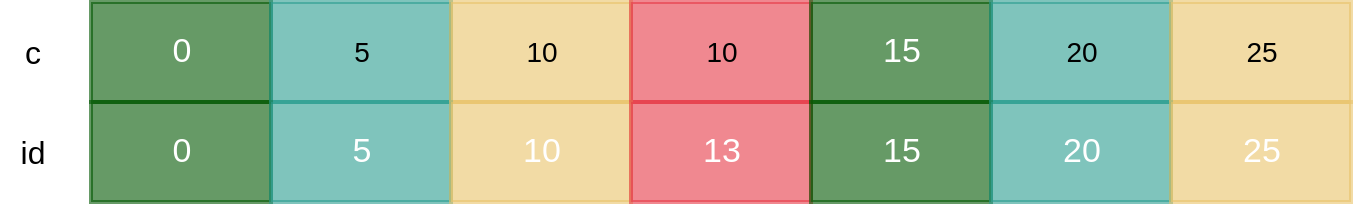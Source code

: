 <mxfile pages="12">
    <diagram id="NkUEVjFgweqrLAzoBZlH" name="mysql-index-search">
        <mxGraphModel dx="898" dy="680" grid="1" gridSize="10" guides="1" tooltips="1" connect="1" arrows="1" fold="1" page="1" pageScale="1" pageWidth="3300" pageHeight="4681" math="0" shadow="0">
            <root>
                <mxCell id="QlfO7Kz5VMKa1NVZHdEJ-0"/>
                <mxCell id="QlfO7Kz5VMKa1NVZHdEJ-1" parent="QlfO7Kz5VMKa1NVZHdEJ-0"/>
                <mxCell id="QlfO7Kz5VMKa1NVZHdEJ-2" value="&lt;span style=&quot;font-size: 17px&quot;&gt;0&lt;/span&gt;" style="rounded=0;whiteSpace=wrap;html=1;fillStyle=auto;fontSize=14;strokeColor=#005700;strokeWidth=2;fillColor=#005700;fontColor=#ffffff;opacity=60;" vertex="1" parent="QlfO7Kz5VMKa1NVZHdEJ-1">
                    <mxGeometry x="282.5" y="1355" width="90" height="50" as="geometry"/>
                </mxCell>
                <mxCell id="QlfO7Kz5VMKa1NVZHdEJ-3" value="5" style="rounded=0;whiteSpace=wrap;html=1;fillStyle=auto;fontSize=14;strokeColor=#2A9D8F;strokeWidth=2;fillColor=#2A9D8F;opacity=60;" vertex="1" parent="QlfO7Kz5VMKa1NVZHdEJ-1">
                    <mxGeometry x="372.5" y="1355" width="90" height="50" as="geometry"/>
                </mxCell>
                <mxCell id="QlfO7Kz5VMKa1NVZHdEJ-4" value="10" style="rounded=0;whiteSpace=wrap;html=1;fillStyle=auto;fontSize=14;strokeColor=#E9C46A;strokeWidth=2;fillColor=#E9C46A;opacity=60;" vertex="1" parent="QlfO7Kz5VMKa1NVZHdEJ-1">
                    <mxGeometry x="462.5" y="1355" width="90" height="50" as="geometry"/>
                </mxCell>
                <mxCell id="QlfO7Kz5VMKa1NVZHdEJ-5" value="10" style="rounded=0;whiteSpace=wrap;html=1;fillStyle=auto;fontSize=14;strokeColor=#E63946;strokeWidth=2;fillColor=#E63946;opacity=60;" vertex="1" parent="QlfO7Kz5VMKa1NVZHdEJ-1">
                    <mxGeometry x="552.5" y="1355" width="90" height="50" as="geometry"/>
                </mxCell>
                <mxCell id="QlfO7Kz5VMKa1NVZHdEJ-6" value="&lt;span style=&quot;font-size: 17px&quot;&gt;0&lt;/span&gt;" style="rounded=0;whiteSpace=wrap;html=1;fillStyle=auto;fontSize=14;strokeColor=#005700;strokeWidth=2;fillColor=#005700;fontColor=#ffffff;opacity=60;" vertex="1" parent="QlfO7Kz5VMKa1NVZHdEJ-1">
                    <mxGeometry x="282.5" y="1405" width="90" height="50" as="geometry"/>
                </mxCell>
                <mxCell id="QlfO7Kz5VMKa1NVZHdEJ-7" value="&lt;font color=&quot;#ffffff&quot;&gt;&lt;span style=&quot;font-size: 17px&quot;&gt;5&lt;/span&gt;&lt;/font&gt;" style="rounded=0;whiteSpace=wrap;html=1;fillStyle=auto;fontSize=14;strokeColor=#2A9D8F;strokeWidth=2;fillColor=#2A9D8F;opacity=60;" vertex="1" parent="QlfO7Kz5VMKa1NVZHdEJ-1">
                    <mxGeometry x="372.5" y="1405" width="90" height="50" as="geometry"/>
                </mxCell>
                <mxCell id="QlfO7Kz5VMKa1NVZHdEJ-8" value="&lt;font color=&quot;#ffffff&quot;&gt;&lt;span style=&quot;font-size: 17px&quot;&gt;10&lt;/span&gt;&lt;/font&gt;" style="rounded=0;whiteSpace=wrap;html=1;fillStyle=auto;fontSize=14;strokeColor=#E9C46A;strokeWidth=2;fillColor=#E9C46A;opacity=60;" vertex="1" parent="QlfO7Kz5VMKa1NVZHdEJ-1">
                    <mxGeometry x="462.5" y="1405" width="90" height="50" as="geometry"/>
                </mxCell>
                <mxCell id="QlfO7Kz5VMKa1NVZHdEJ-9" value="&lt;font color=&quot;#ffffff&quot;&gt;&lt;span style=&quot;font-size: 17px&quot;&gt;13&lt;/span&gt;&lt;/font&gt;" style="rounded=0;whiteSpace=wrap;html=1;fillStyle=auto;fontSize=14;strokeColor=#E63946;strokeWidth=2;fillColor=#E63946;opacity=60;" vertex="1" parent="QlfO7Kz5VMKa1NVZHdEJ-1">
                    <mxGeometry x="552.5" y="1405" width="90" height="50" as="geometry"/>
                </mxCell>
                <mxCell id="QlfO7Kz5VMKa1NVZHdEJ-12" value="&lt;span style=&quot;font-size: 16px&quot;&gt;c&lt;/span&gt;" style="text;html=1;align=center;verticalAlign=middle;resizable=0;points=[];autosize=1;strokeColor=none;fillColor=none;" vertex="1" parent="QlfO7Kz5VMKa1NVZHdEJ-1">
                    <mxGeometry x="242.5" y="1370" width="20" height="20" as="geometry"/>
                </mxCell>
                <mxCell id="QlfO7Kz5VMKa1NVZHdEJ-13" value="id" style="text;html=1;align=center;verticalAlign=middle;resizable=0;points=[];autosize=1;strokeColor=none;fillColor=none;fontSize=16;" vertex="1" parent="QlfO7Kz5VMKa1NVZHdEJ-1">
                    <mxGeometry x="237.5" y="1420" width="30" height="20" as="geometry"/>
                </mxCell>
                <mxCell id="QlfO7Kz5VMKa1NVZHdEJ-14" value="&lt;span style=&quot;font-size: 17px&quot;&gt;15&lt;/span&gt;" style="rounded=0;whiteSpace=wrap;html=1;fillStyle=auto;fontSize=14;strokeColor=#005700;strokeWidth=2;fillColor=#005700;fontColor=#ffffff;opacity=60;" vertex="1" parent="QlfO7Kz5VMKa1NVZHdEJ-1">
                    <mxGeometry x="642.5" y="1355" width="90" height="50" as="geometry"/>
                </mxCell>
                <mxCell id="QlfO7Kz5VMKa1NVZHdEJ-15" value="20" style="rounded=0;whiteSpace=wrap;html=1;fillStyle=auto;fontSize=14;strokeColor=#2A9D8F;strokeWidth=2;fillColor=#2A9D8F;opacity=60;" vertex="1" parent="QlfO7Kz5VMKa1NVZHdEJ-1">
                    <mxGeometry x="732.5" y="1355" width="90" height="50" as="geometry"/>
                </mxCell>
                <mxCell id="QlfO7Kz5VMKa1NVZHdEJ-16" value="25" style="rounded=0;whiteSpace=wrap;html=1;fillStyle=auto;fontSize=14;strokeColor=#E9C46A;strokeWidth=2;fillColor=#E9C46A;opacity=60;" vertex="1" parent="QlfO7Kz5VMKa1NVZHdEJ-1">
                    <mxGeometry x="822.5" y="1355" width="90" height="50" as="geometry"/>
                </mxCell>
                <mxCell id="QlfO7Kz5VMKa1NVZHdEJ-17" value="&lt;span style=&quot;font-size: 17px&quot;&gt;15&lt;/span&gt;" style="rounded=0;whiteSpace=wrap;html=1;fillStyle=auto;fontSize=14;strokeColor=#005700;strokeWidth=2;fillColor=#005700;fontColor=#ffffff;opacity=60;" vertex="1" parent="QlfO7Kz5VMKa1NVZHdEJ-1">
                    <mxGeometry x="642.5" y="1405" width="90" height="50" as="geometry"/>
                </mxCell>
                <mxCell id="QlfO7Kz5VMKa1NVZHdEJ-18" value="&lt;font color=&quot;#ffffff&quot;&gt;&lt;span style=&quot;font-size: 17px&quot;&gt;20&lt;/span&gt;&lt;/font&gt;" style="rounded=0;whiteSpace=wrap;html=1;fillStyle=auto;fontSize=14;strokeColor=#2A9D8F;strokeWidth=2;fillColor=#2A9D8F;opacity=60;" vertex="1" parent="QlfO7Kz5VMKa1NVZHdEJ-1">
                    <mxGeometry x="732.5" y="1405" width="90" height="50" as="geometry"/>
                </mxCell>
                <mxCell id="QlfO7Kz5VMKa1NVZHdEJ-19" value="&lt;font color=&quot;#ffffff&quot;&gt;&lt;span style=&quot;font-size: 17px&quot;&gt;25&lt;/span&gt;&lt;/font&gt;" style="rounded=0;whiteSpace=wrap;html=1;fillStyle=auto;fontSize=14;strokeColor=#E9C46A;strokeWidth=2;fillColor=#E9C46A;opacity=60;" vertex="1" parent="QlfO7Kz5VMKa1NVZHdEJ-1">
                    <mxGeometry x="822.5" y="1405" width="90" height="50" as="geometry"/>
                </mxCell>
            </root>
        </mxGraphModel>
    </diagram>
    <diagram id="CrG-1dPvuXX0jGHTs9TG" name="mysql-index-search-lock">
        <mxGraphModel dx="898" dy="680" grid="1" gridSize="10" guides="1" tooltips="1" connect="1" arrows="1" fold="1" page="1" pageScale="1" pageWidth="3300" pageHeight="4681" math="0" shadow="0">
            <root>
                <mxCell id="I4dyDOplhO55eq8rASwm-0"/>
                <mxCell id="I4dyDOplhO55eq8rASwm-1" parent="I4dyDOplhO55eq8rASwm-0"/>
                <mxCell id="I4dyDOplhO55eq8rASwm-2" value="&lt;span style=&quot;font-size: 17px&quot;&gt;0&lt;/span&gt;" style="rounded=0;whiteSpace=wrap;html=1;fillStyle=auto;fontSize=14;strokeColor=#005700;strokeWidth=2;fillColor=#005700;fontColor=#ffffff;opacity=60;" vertex="1" parent="I4dyDOplhO55eq8rASwm-1">
                    <mxGeometry x="282.5" y="1355" width="90" height="50" as="geometry"/>
                </mxCell>
                <mxCell id="I4dyDOplhO55eq8rASwm-3" value="5" style="rounded=0;whiteSpace=wrap;html=1;fillStyle=auto;fontSize=14;strokeColor=#2A9D8F;strokeWidth=2;fillColor=#2A9D8F;opacity=60;" vertex="1" parent="I4dyDOplhO55eq8rASwm-1">
                    <mxGeometry x="372.5" y="1355" width="90" height="50" as="geometry"/>
                </mxCell>
                <mxCell id="I4dyDOplhO55eq8rASwm-4" value="10" style="rounded=0;whiteSpace=wrap;html=1;fillStyle=auto;fontSize=14;strokeColor=#E9C46A;strokeWidth=2;fillColor=#E9C46A;opacity=60;" vertex="1" parent="I4dyDOplhO55eq8rASwm-1">
                    <mxGeometry x="462.5" y="1355" width="90" height="50" as="geometry"/>
                </mxCell>
                <mxCell id="I4dyDOplhO55eq8rASwm-5" value="10" style="rounded=0;whiteSpace=wrap;html=1;fillStyle=auto;fontSize=14;strokeColor=#E63946;strokeWidth=2;fillColor=#E63946;opacity=60;" vertex="1" parent="I4dyDOplhO55eq8rASwm-1">
                    <mxGeometry x="552.5" y="1355" width="90" height="50" as="geometry"/>
                </mxCell>
                <mxCell id="I4dyDOplhO55eq8rASwm-6" value="&lt;span style=&quot;font-size: 17px&quot;&gt;0&lt;/span&gt;" style="rounded=0;whiteSpace=wrap;html=1;fillStyle=auto;fontSize=14;strokeColor=#005700;strokeWidth=2;fillColor=#005700;fontColor=#ffffff;opacity=60;" vertex="1" parent="I4dyDOplhO55eq8rASwm-1">
                    <mxGeometry x="282.5" y="1405" width="90" height="50" as="geometry"/>
                </mxCell>
                <mxCell id="I4dyDOplhO55eq8rASwm-7" value="&lt;font color=&quot;#ffffff&quot;&gt;&lt;span style=&quot;font-size: 17px&quot;&gt;5&lt;/span&gt;&lt;/font&gt;" style="rounded=0;whiteSpace=wrap;html=1;fillStyle=auto;fontSize=14;strokeColor=#2A9D8F;strokeWidth=2;fillColor=#2A9D8F;opacity=60;" vertex="1" parent="I4dyDOplhO55eq8rASwm-1">
                    <mxGeometry x="372.5" y="1405" width="90" height="50" as="geometry"/>
                </mxCell>
                <mxCell id="I4dyDOplhO55eq8rASwm-8" value="&lt;font color=&quot;#ffffff&quot;&gt;&lt;span style=&quot;font-size: 17px&quot;&gt;10&lt;/span&gt;&lt;/font&gt;" style="rounded=0;whiteSpace=wrap;html=1;fillStyle=auto;fontSize=14;strokeColor=#E9C46A;strokeWidth=2;fillColor=#E9C46A;opacity=60;" vertex="1" parent="I4dyDOplhO55eq8rASwm-1">
                    <mxGeometry x="462.5" y="1405" width="90" height="50" as="geometry"/>
                </mxCell>
                <mxCell id="I4dyDOplhO55eq8rASwm-9" value="&lt;font color=&quot;#ffffff&quot;&gt;&lt;span style=&quot;font-size: 17px&quot;&gt;13&lt;/span&gt;&lt;/font&gt;" style="rounded=0;whiteSpace=wrap;html=1;fillStyle=auto;fontSize=14;strokeColor=#E63946;strokeWidth=2;fillColor=#E63946;opacity=60;" vertex="1" parent="I4dyDOplhO55eq8rASwm-1">
                    <mxGeometry x="552.5" y="1405" width="90" height="50" as="geometry"/>
                </mxCell>
                <mxCell id="I4dyDOplhO55eq8rASwm-10" value="&lt;span style=&quot;font-size: 16px&quot;&gt;c&lt;/span&gt;" style="text;html=1;align=center;verticalAlign=middle;resizable=0;points=[];autosize=1;strokeColor=none;fillColor=none;" vertex="1" parent="I4dyDOplhO55eq8rASwm-1">
                    <mxGeometry x="242.5" y="1370" width="20" height="20" as="geometry"/>
                </mxCell>
                <mxCell id="I4dyDOplhO55eq8rASwm-11" value="id" style="text;html=1;align=center;verticalAlign=middle;resizable=0;points=[];autosize=1;strokeColor=none;fillColor=none;fontSize=16;" vertex="1" parent="I4dyDOplhO55eq8rASwm-1">
                    <mxGeometry x="237.5" y="1420" width="30" height="20" as="geometry"/>
                </mxCell>
                <mxCell id="I4dyDOplhO55eq8rASwm-12" value="&lt;span style=&quot;font-size: 17px&quot;&gt;15&lt;/span&gt;" style="rounded=0;whiteSpace=wrap;html=1;fillStyle=auto;fontSize=14;strokeColor=#005700;strokeWidth=2;fillColor=#005700;fontColor=#ffffff;opacity=60;" vertex="1" parent="I4dyDOplhO55eq8rASwm-1">
                    <mxGeometry x="642.5" y="1355" width="90" height="50" as="geometry"/>
                </mxCell>
                <mxCell id="I4dyDOplhO55eq8rASwm-13" value="20" style="rounded=0;whiteSpace=wrap;html=1;fillStyle=auto;fontSize=14;strokeColor=#2A9D8F;strokeWidth=2;fillColor=#2A9D8F;opacity=60;" vertex="1" parent="I4dyDOplhO55eq8rASwm-1">
                    <mxGeometry x="732.5" y="1355" width="90" height="50" as="geometry"/>
                </mxCell>
                <mxCell id="I4dyDOplhO55eq8rASwm-14" value="25" style="rounded=0;whiteSpace=wrap;html=1;fillStyle=auto;fontSize=14;strokeColor=#E9C46A;strokeWidth=2;fillColor=#E9C46A;opacity=60;" vertex="1" parent="I4dyDOplhO55eq8rASwm-1">
                    <mxGeometry x="822.5" y="1355" width="90" height="50" as="geometry"/>
                </mxCell>
                <mxCell id="I4dyDOplhO55eq8rASwm-15" value="&lt;span style=&quot;font-size: 17px&quot;&gt;15&lt;/span&gt;" style="rounded=0;whiteSpace=wrap;html=1;fillStyle=auto;fontSize=14;strokeColor=#005700;strokeWidth=2;fillColor=#005700;fontColor=#ffffff;opacity=60;" vertex="1" parent="I4dyDOplhO55eq8rASwm-1">
                    <mxGeometry x="642.5" y="1405" width="90" height="50" as="geometry"/>
                </mxCell>
                <mxCell id="I4dyDOplhO55eq8rASwm-16" value="&lt;font color=&quot;#ffffff&quot;&gt;&lt;span style=&quot;font-size: 17px&quot;&gt;20&lt;/span&gt;&lt;/font&gt;" style="rounded=0;whiteSpace=wrap;html=1;fillStyle=auto;fontSize=14;strokeColor=#2A9D8F;strokeWidth=2;fillColor=#2A9D8F;opacity=60;" vertex="1" parent="I4dyDOplhO55eq8rASwm-1">
                    <mxGeometry x="732.5" y="1405" width="90" height="50" as="geometry"/>
                </mxCell>
                <mxCell id="I4dyDOplhO55eq8rASwm-17" value="&lt;font color=&quot;#ffffff&quot;&gt;&lt;span style=&quot;font-size: 17px&quot;&gt;25&lt;/span&gt;&lt;/font&gt;" style="rounded=0;whiteSpace=wrap;html=1;fillStyle=auto;fontSize=14;strokeColor=#E9C46A;strokeWidth=2;fillColor=#E9C46A;opacity=60;" vertex="1" parent="I4dyDOplhO55eq8rASwm-1">
                    <mxGeometry x="822.5" y="1405" width="90" height="50" as="geometry"/>
                </mxCell>
                <mxCell id="7_M-0alAoKK_1210oCWR-0" value="" style="verticalLabelPosition=bottom;verticalAlign=top;html=1;shape=mxgraph.basic.rect;fillColor2=none;strokeWidth=1;size=20;indent=5;fillColor=none;dashed=1;" vertex="1" parent="I4dyDOplhO55eq8rASwm-1">
                    <mxGeometry x="460" y="1340" width="182.5" height="130" as="geometry"/>
                </mxCell>
                <mxCell id="7_M-0alAoKK_1210oCWR-1" value="加锁区间" style="text;html=1;align=center;verticalAlign=middle;resizable=0;points=[];autosize=1;strokeColor=none;fillColor=none;fontSize=16;" vertex="1" parent="I4dyDOplhO55eq8rASwm-1">
                    <mxGeometry x="511.25" y="1310" width="80" height="20" as="geometry"/>
                </mxCell>
            </root>
        </mxGraphModel>
    </diagram>
    <diagram id="V2xlfVWrXcLMwvzf9yLI" name="mysql-next-key-case-1">
        <mxGraphModel dx="898" dy="571" grid="1" gridSize="10" guides="1" tooltips="1" connect="1" arrows="1" fold="1" page="1" pageScale="1" pageWidth="2339" pageHeight="3300" math="0" shadow="0">
            <root>
                <mxCell id="gByMuw68PBO3FF3dGNEf-0"/>
                <mxCell id="gByMuw68PBO3FF3dGNEf-1" parent="gByMuw68PBO3FF3dGNEf-0"/>
                <mxCell id="T3owguJJ14s0jRkG2jft-0" value="&lt;span style=&quot;font-size: 17px&quot;&gt;2&lt;/span&gt;" style="rounded=0;whiteSpace=wrap;html=1;fillStyle=auto;fontSize=14;strokeColor=#005700;strokeWidth=2;fillColor=#005700;fontColor=#ffffff;opacity=60;" parent="gByMuw68PBO3FF3dGNEf-1" vertex="1">
                    <mxGeometry x="282.5" y="1355" width="90" height="50" as="geometry"/>
                </mxCell>
                <mxCell id="T3owguJJ14s0jRkG2jft-1" value="4" style="rounded=0;whiteSpace=wrap;html=1;fillStyle=auto;fontSize=14;strokeColor=#2A9D8F;strokeWidth=2;fillColor=#2A9D8F;opacity=60;" parent="gByMuw68PBO3FF3dGNEf-1" vertex="1">
                    <mxGeometry x="372.5" y="1355" width="90" height="50" as="geometry"/>
                </mxCell>
                <mxCell id="T3owguJJ14s0jRkG2jft-2" value="6" style="rounded=0;whiteSpace=wrap;html=1;fillStyle=auto;fontSize=14;strokeColor=#E9C46A;strokeWidth=2;fillColor=#E9C46A;opacity=60;" parent="gByMuw68PBO3FF3dGNEf-1" vertex="1">
                    <mxGeometry x="462.5" y="1355" width="90" height="50" as="geometry"/>
                </mxCell>
                <mxCell id="T3owguJJ14s0jRkG2jft-3" value="8" style="rounded=0;whiteSpace=wrap;html=1;fillStyle=auto;fontSize=14;strokeColor=#E63946;strokeWidth=2;fillColor=#E63946;opacity=60;" parent="gByMuw68PBO3FF3dGNEf-1" vertex="1">
                    <mxGeometry x="552.5" y="1355" width="90" height="50" as="geometry"/>
                </mxCell>
                <mxCell id="T3owguJJ14s0jRkG2jft-9" value="&lt;span style=&quot;font-size: 17px&quot;&gt;&quot;小张&quot;&lt;/span&gt;" style="rounded=0;whiteSpace=wrap;html=1;fillStyle=auto;fontSize=14;strokeColor=#005700;strokeWidth=2;fillColor=#005700;fontColor=#ffffff;opacity=60;" parent="gByMuw68PBO3FF3dGNEf-1" vertex="1">
                    <mxGeometry x="282.5" y="1405" width="90" height="50" as="geometry"/>
                </mxCell>
                <mxCell id="T3owguJJ14s0jRkG2jft-10" value="&lt;span style=&quot;color: rgb(255 , 255 , 255) ; font-size: 17px&quot;&gt;&quot;小明&quot;&lt;/span&gt;" style="rounded=0;whiteSpace=wrap;html=1;fillStyle=auto;fontSize=14;strokeColor=#2A9D8F;strokeWidth=2;fillColor=#2A9D8F;opacity=60;" parent="gByMuw68PBO3FF3dGNEf-1" vertex="1">
                    <mxGeometry x="372.5" y="1405" width="90" height="50" as="geometry"/>
                </mxCell>
                <mxCell id="T3owguJJ14s0jRkG2jft-11" value="&lt;span style=&quot;color: rgb(255 , 255 , 255) ; font-size: 17px&quot;&gt;&quot;小红&quot;&lt;/span&gt;" style="rounded=0;whiteSpace=wrap;html=1;fillStyle=auto;fontSize=14;strokeColor=#E9C46A;strokeWidth=2;fillColor=#E9C46A;opacity=60;" parent="gByMuw68PBO3FF3dGNEf-1" vertex="1">
                    <mxGeometry x="462.5" y="1405" width="90" height="50" as="geometry"/>
                </mxCell>
                <mxCell id="T3owguJJ14s0jRkG2jft-12" value="&lt;span style=&quot;color: rgb(255 , 255 , 255) ; font-size: 17px&quot;&gt;&quot;小白&quot;&lt;/span&gt;" style="rounded=0;whiteSpace=wrap;html=1;fillStyle=auto;fontSize=14;strokeColor=#E63946;strokeWidth=2;fillColor=#E63946;opacity=60;" parent="gByMuw68PBO3FF3dGNEf-1" vertex="1">
                    <mxGeometry x="552.5" y="1405" width="90" height="50" as="geometry"/>
                </mxCell>
                <mxCell id="T3owguJJ14s0jRkG2jft-13" value="&lt;font style=&quot;font-size: 16px&quot;&gt;Gap Lock (4,6)&lt;/font&gt;" style="text;html=1;align=center;verticalAlign=middle;resizable=0;points=[];autosize=1;strokeColor=none;fillColor=none;" parent="gByMuw68PBO3FF3dGNEf-1" vertex="1">
                    <mxGeometry x="402" y="1310" width="120" height="20" as="geometry"/>
                </mxCell>
                <mxCell id="1" value="" style="shape=curlyBracket;whiteSpace=wrap;html=1;rounded=1;fontSize=16;direction=north;strokeWidth=2;" parent="gByMuw68PBO3FF3dGNEf-1" vertex="1">
                    <mxGeometry x="412" y="1335" width="100" height="20" as="geometry"/>
                </mxCell>
                <mxCell id="Ufpu_ynRSrnQ15eUekv0-1" value="&lt;font style=&quot;font-size: 16px&quot;&gt;id&lt;/font&gt;" style="text;html=1;align=center;verticalAlign=middle;resizable=0;points=[];autosize=1;strokeColor=none;fillColor=none;" vertex="1" parent="gByMuw68PBO3FF3dGNEf-1">
                    <mxGeometry x="237.5" y="1370" width="30" height="20" as="geometry"/>
                </mxCell>
                <mxCell id="Ufpu_ynRSrnQ15eUekv0-2" value="name" style="text;html=1;align=center;verticalAlign=middle;resizable=0;points=[];autosize=1;strokeColor=none;fillColor=none;fontSize=16;" vertex="1" parent="gByMuw68PBO3FF3dGNEf-1">
                    <mxGeometry x="222.5" y="1420" width="60" height="20" as="geometry"/>
                </mxCell>
            </root>
        </mxGraphModel>
    </diagram>
    <diagram id="9wrsIqzlTWzZlzFISd1h" name="mysql-next-key-demo2">
        <mxGraphModel dx="898" dy="571" grid="1" gridSize="10" guides="1" tooltips="1" connect="1" arrows="1" fold="1" page="1" pageScale="1" pageWidth="3300" pageHeight="4681" math="0" shadow="0">
            <root>
                <mxCell id="vH_QyG5wOs8ONGTtVawu-0"/>
                <mxCell id="vH_QyG5wOs8ONGTtVawu-1" parent="vH_QyG5wOs8ONGTtVawu-0"/>
                <mxCell id="vH_QyG5wOs8ONGTtVawu-2" value="&lt;span style=&quot;font-size: 17px&quot;&gt;2&lt;/span&gt;" style="rounded=0;whiteSpace=wrap;html=1;fillStyle=auto;fontSize=14;strokeColor=#005700;strokeWidth=2;fillColor=#005700;fontColor=#ffffff;opacity=60;" vertex="1" parent="vH_QyG5wOs8ONGTtVawu-1">
                    <mxGeometry x="282.5" y="1355" width="90" height="50" as="geometry"/>
                </mxCell>
                <mxCell id="vH_QyG5wOs8ONGTtVawu-3" value="4" style="rounded=0;whiteSpace=wrap;html=1;fillStyle=auto;fontSize=14;strokeColor=#2A9D8F;strokeWidth=2;fillColor=#2A9D8F;opacity=60;" vertex="1" parent="vH_QyG5wOs8ONGTtVawu-1">
                    <mxGeometry x="372.5" y="1355" width="90" height="50" as="geometry"/>
                </mxCell>
                <mxCell id="vH_QyG5wOs8ONGTtVawu-4" value="6" style="rounded=0;whiteSpace=wrap;html=1;fillStyle=auto;fontSize=14;strokeColor=#E9C46A;strokeWidth=2;fillColor=#E9C46A;opacity=60;" vertex="1" parent="vH_QyG5wOs8ONGTtVawu-1">
                    <mxGeometry x="462.5" y="1355" width="90" height="50" as="geometry"/>
                </mxCell>
                <mxCell id="vH_QyG5wOs8ONGTtVawu-5" value="8" style="rounded=0;whiteSpace=wrap;html=1;fillStyle=auto;fontSize=14;strokeColor=#E63946;strokeWidth=2;fillColor=#E63946;opacity=60;" vertex="1" parent="vH_QyG5wOs8ONGTtVawu-1">
                    <mxGeometry x="552.5" y="1355" width="90" height="50" as="geometry"/>
                </mxCell>
                <mxCell id="vH_QyG5wOs8ONGTtVawu-6" value="&lt;span style=&quot;font-size: 17px&quot;&gt;&quot;小张&quot;&lt;/span&gt;" style="rounded=0;whiteSpace=wrap;html=1;fillStyle=auto;fontSize=14;strokeColor=#005700;strokeWidth=2;fillColor=#005700;fontColor=#ffffff;opacity=60;" vertex="1" parent="vH_QyG5wOs8ONGTtVawu-1">
                    <mxGeometry x="282.5" y="1405" width="90" height="50" as="geometry"/>
                </mxCell>
                <mxCell id="vH_QyG5wOs8ONGTtVawu-7" value="&lt;span style=&quot;color: rgb(255 , 255 , 255) ; font-size: 17px&quot;&gt;&quot;小明&quot;&lt;/span&gt;" style="rounded=0;whiteSpace=wrap;html=1;fillStyle=auto;fontSize=14;strokeColor=#2A9D8F;strokeWidth=2;fillColor=#2A9D8F;opacity=60;" vertex="1" parent="vH_QyG5wOs8ONGTtVawu-1">
                    <mxGeometry x="372.5" y="1405" width="90" height="50" as="geometry"/>
                </mxCell>
                <mxCell id="vH_QyG5wOs8ONGTtVawu-8" value="&lt;span style=&quot;color: rgb(255 , 255 , 255) ; font-size: 17px&quot;&gt;&quot;小红&quot;&lt;/span&gt;" style="rounded=0;whiteSpace=wrap;html=1;fillStyle=auto;fontSize=14;strokeColor=#E9C46A;strokeWidth=2;fillColor=#E9C46A;opacity=60;" vertex="1" parent="vH_QyG5wOs8ONGTtVawu-1">
                    <mxGeometry x="462.5" y="1405" width="90" height="50" as="geometry"/>
                </mxCell>
                <mxCell id="vH_QyG5wOs8ONGTtVawu-9" value="&lt;span style=&quot;color: rgb(255 , 255 , 255) ; font-size: 17px&quot;&gt;&quot;小白&quot;&lt;/span&gt;" style="rounded=0;whiteSpace=wrap;html=1;fillStyle=auto;fontSize=14;strokeColor=#E63946;strokeWidth=2;fillColor=#E63946;opacity=60;" vertex="1" parent="vH_QyG5wOs8ONGTtVawu-1">
                    <mxGeometry x="552.5" y="1405" width="90" height="50" as="geometry"/>
                </mxCell>
                <mxCell id="vH_QyG5wOs8ONGTtVawu-10" value="&lt;font style=&quot;font-size: 16px&quot;&gt;Nexk-Key Lock (4,6]&lt;/font&gt;" style="text;html=1;align=center;verticalAlign=middle;resizable=0;points=[];autosize=1;strokeColor=none;fillColor=none;" vertex="1" parent="vH_QyG5wOs8ONGTtVawu-1">
                    <mxGeometry x="382" y="1310" width="160" height="20" as="geometry"/>
                </mxCell>
                <mxCell id="vH_QyG5wOs8ONGTtVawu-11" value="" style="shape=curlyBracket;whiteSpace=wrap;html=1;rounded=1;fontSize=16;direction=north;strokeWidth=2;" vertex="1" parent="vH_QyG5wOs8ONGTtVawu-1">
                    <mxGeometry x="412" y="1335" width="100" height="20" as="geometry"/>
                </mxCell>
                <mxCell id="vH_QyG5wOs8ONGTtVawu-12" value="&lt;font style=&quot;font-size: 16px&quot;&gt;id&lt;/font&gt;" style="text;html=1;align=center;verticalAlign=middle;resizable=0;points=[];autosize=1;strokeColor=none;fillColor=none;" vertex="1" parent="vH_QyG5wOs8ONGTtVawu-1">
                    <mxGeometry x="237.5" y="1370" width="30" height="20" as="geometry"/>
                </mxCell>
                <mxCell id="vH_QyG5wOs8ONGTtVawu-13" value="name" style="text;html=1;align=center;verticalAlign=middle;resizable=0;points=[];autosize=1;strokeColor=none;fillColor=none;fontSize=16;" vertex="1" parent="vH_QyG5wOs8ONGTtVawu-1">
                    <mxGeometry x="222.5" y="1420" width="60" height="20" as="geometry"/>
                </mxCell>
            </root>
        </mxGraphModel>
    </diagram>
    <diagram id="8hLxCD37YN77YZ8yQ4PF" name="mysql-next-key-case-2">
        <mxGraphModel dx="898" dy="680" grid="1" gridSize="10" guides="1" tooltips="1" connect="1" arrows="1" fold="1" page="1" pageScale="1" pageWidth="3300" pageHeight="4681" math="0" shadow="0">
            <root>
                <mxCell id="adA9NcbzMDcKTiQZJfOV-0"/>
                <mxCell id="adA9NcbzMDcKTiQZJfOV-1" parent="adA9NcbzMDcKTiQZJfOV-0"/>
                <mxCell id="adA9NcbzMDcKTiQZJfOV-2" value="&lt;span style=&quot;font-size: 17px&quot;&gt;2&lt;/span&gt;" style="rounded=0;whiteSpace=wrap;html=1;fillStyle=auto;fontSize=14;strokeColor=#005700;strokeWidth=2;fillColor=#005700;fontColor=#ffffff;opacity=60;" vertex="1" parent="adA9NcbzMDcKTiQZJfOV-1">
                    <mxGeometry x="282.5" y="1355" width="90" height="50" as="geometry"/>
                </mxCell>
                <mxCell id="adA9NcbzMDcKTiQZJfOV-3" value="4" style="rounded=0;whiteSpace=wrap;html=1;fillStyle=auto;fontSize=14;strokeColor=#2A9D8F;strokeWidth=2;fillColor=#2A9D8F;opacity=60;" vertex="1" parent="adA9NcbzMDcKTiQZJfOV-1">
                    <mxGeometry x="372.5" y="1355" width="90" height="50" as="geometry"/>
                </mxCell>
                <mxCell id="adA9NcbzMDcKTiQZJfOV-4" value="6" style="rounded=0;whiteSpace=wrap;html=1;fillStyle=auto;fontSize=14;strokeColor=#E9C46A;strokeWidth=2;fillColor=#E9C46A;opacity=60;" vertex="1" parent="adA9NcbzMDcKTiQZJfOV-1">
                    <mxGeometry x="462.5" y="1355" width="90" height="50" as="geometry"/>
                </mxCell>
                <mxCell id="adA9NcbzMDcKTiQZJfOV-5" value="8" style="rounded=0;whiteSpace=wrap;html=1;fillStyle=auto;fontSize=14;strokeColor=#E63946;strokeWidth=2;fillColor=#E63946;opacity=60;" vertex="1" parent="adA9NcbzMDcKTiQZJfOV-1">
                    <mxGeometry x="552.5" y="1355" width="90" height="50" as="geometry"/>
                </mxCell>
                <mxCell id="adA9NcbzMDcKTiQZJfOV-6" value="&lt;span style=&quot;font-size: 17px&quot;&gt;&quot;小张&quot;&lt;/span&gt;" style="rounded=0;whiteSpace=wrap;html=1;fillStyle=auto;fontSize=14;strokeColor=#005700;strokeWidth=2;fillColor=#005700;fontColor=#ffffff;opacity=60;" vertex="1" parent="adA9NcbzMDcKTiQZJfOV-1">
                    <mxGeometry x="282.5" y="1405" width="90" height="50" as="geometry"/>
                </mxCell>
                <mxCell id="adA9NcbzMDcKTiQZJfOV-7" value="&lt;span style=&quot;color: rgb(255 , 255 , 255) ; font-size: 17px&quot;&gt;&quot;小明&quot;&lt;/span&gt;" style="rounded=0;whiteSpace=wrap;html=1;fillStyle=auto;fontSize=14;strokeColor=#2A9D8F;strokeWidth=2;fillColor=#2A9D8F;opacity=60;" vertex="1" parent="adA9NcbzMDcKTiQZJfOV-1">
                    <mxGeometry x="372.5" y="1405" width="90" height="50" as="geometry"/>
                </mxCell>
                <mxCell id="adA9NcbzMDcKTiQZJfOV-8" value="&lt;span style=&quot;color: rgb(255 , 255 , 255) ; font-size: 17px&quot;&gt;&quot;小红&quot;&lt;/span&gt;" style="rounded=0;whiteSpace=wrap;html=1;fillStyle=auto;fontSize=14;strokeColor=#E9C46A;strokeWidth=2;fillColor=#E9C46A;opacity=60;" vertex="1" parent="adA9NcbzMDcKTiQZJfOV-1">
                    <mxGeometry x="462.5" y="1405" width="90" height="50" as="geometry"/>
                </mxCell>
                <mxCell id="adA9NcbzMDcKTiQZJfOV-9" value="&lt;span style=&quot;color: rgb(255 , 255 , 255) ; font-size: 17px&quot;&gt;&quot;小白&quot;&lt;/span&gt;" style="rounded=0;whiteSpace=wrap;html=1;fillStyle=auto;fontSize=14;strokeColor=#E63946;strokeWidth=2;fillColor=#E63946;opacity=60;" vertex="1" parent="adA9NcbzMDcKTiQZJfOV-1">
                    <mxGeometry x="552.5" y="1405" width="90" height="50" as="geometry"/>
                </mxCell>
                <mxCell id="adA9NcbzMDcKTiQZJfOV-10" value="&lt;font style=&quot;font-size: 16px&quot;&gt;Nexk-Key Lock (4,6]&lt;/font&gt;" style="text;html=1;align=center;verticalAlign=middle;resizable=0;points=[];autosize=1;strokeColor=none;fillColor=none;" vertex="1" parent="adA9NcbzMDcKTiQZJfOV-1">
                    <mxGeometry x="382" y="1310" width="160" height="20" as="geometry"/>
                </mxCell>
                <mxCell id="adA9NcbzMDcKTiQZJfOV-11" value="" style="shape=curlyBracket;whiteSpace=wrap;html=1;rounded=1;fontSize=16;direction=north;strokeWidth=2;" vertex="1" parent="adA9NcbzMDcKTiQZJfOV-1">
                    <mxGeometry x="412" y="1335" width="100" height="20" as="geometry"/>
                </mxCell>
                <mxCell id="adA9NcbzMDcKTiQZJfOV-12" value="&lt;font style=&quot;font-size: 16px&quot;&gt;id&lt;/font&gt;" style="text;html=1;align=center;verticalAlign=middle;resizable=0;points=[];autosize=1;strokeColor=none;fillColor=none;" vertex="1" parent="adA9NcbzMDcKTiQZJfOV-1">
                    <mxGeometry x="237.5" y="1370" width="30" height="20" as="geometry"/>
                </mxCell>
                <mxCell id="adA9NcbzMDcKTiQZJfOV-13" value="name" style="text;html=1;align=center;verticalAlign=middle;resizable=0;points=[];autosize=1;strokeColor=none;fillColor=none;fontSize=16;" vertex="1" parent="adA9NcbzMDcKTiQZJfOV-1">
                    <mxGeometry x="222.5" y="1420" width="60" height="20" as="geometry"/>
                </mxCell>
            </root>
        </mxGraphModel>
    </diagram>
    <diagram id="hYwKkN5E8QWf6IUaflaP" name="mysql-mdl-lock-demo">
        <mxGraphModel dx="898" dy="571" grid="1" gridSize="10" guides="1" tooltips="1" connect="1" arrows="1" fold="1" page="1" pageScale="1" pageWidth="3300" pageHeight="4681" math="0" shadow="0">
            <root>
                <mxCell id="SNVlJbALvwA07Ws34DmW-0"/>
                <mxCell id="SNVlJbALvwA07Ws34DmW-1" parent="SNVlJbALvwA07Ws34DmW-0"/>
                <mxCell id="SNVlJbALvwA07Ws34DmW-2" style="edgeStyle=none;html=1;dashed=1;fontSize=16;endArrow=none;endFill=0;" parent="SNVlJbALvwA07Ws34DmW-1" source="SNVlJbALvwA07Ws34DmW-20" edge="1">
                    <mxGeometry relative="1" as="geometry">
                        <mxPoint x="1520" y="1120" as="targetPoint"/>
                    </mxGeometry>
                </mxCell>
                <mxCell id="SNVlJbALvwA07Ws34DmW-3" style="edgeStyle=none;html=1;dashed=1;fontSize=16;endArrow=none;endFill=0;" parent="SNVlJbALvwA07Ws34DmW-1" source="SNVlJbALvwA07Ws34DmW-13" edge="1">
                    <mxGeometry relative="1" as="geometry">
                        <mxPoint x="1520" y="800" as="targetPoint"/>
                    </mxGeometry>
                </mxCell>
                <mxCell id="SNVlJbALvwA07Ws34DmW-4" value="" style="endArrow=classic;html=1;fontSize=18;" parent="SNVlJbALvwA07Ws34DmW-1" edge="1">
                    <mxGeometry width="50" height="50" relative="1" as="geometry">
                        <mxPoint x="829" y="680" as="sourcePoint"/>
                        <mxPoint x="829" y="1160" as="targetPoint"/>
                    </mxGeometry>
                </mxCell>
                <mxCell id="SNVlJbALvwA07Ws34DmW-5" style="edgeStyle=none;html=1;fontSize=16;endArrow=none;endFill=0;dashed=1;" parent="SNVlJbALvwA07Ws34DmW-1" source="SNVlJbALvwA07Ws34DmW-6" edge="1">
                    <mxGeometry relative="1" as="geometry">
                        <mxPoint x="1520" y="720" as="targetPoint"/>
                    </mxGeometry>
                </mxCell>
                <mxCell id="SNVlJbALvwA07Ws34DmW-6" value="T1" style="text;html=1;align=center;verticalAlign=middle;resizable=0;points=[];autosize=1;strokeColor=none;fillColor=none;fontSize=18;rounded=1;" parent="SNVlJbALvwA07Ws34DmW-1" vertex="1">
                    <mxGeometry x="790" y="705" width="40" height="30" as="geometry"/>
                </mxCell>
                <mxCell id="SNVlJbALvwA07Ws34DmW-7" value="session A" style="rounded=1;whiteSpace=wrap;html=1;arcSize=40;fillStyle=auto;fontSize=18;fillColor=#2A9D8F;fontColor=#ffffff;strokeColor=#2D7600;opacity=60;" parent="SNVlJbALvwA07Ws34DmW-1" vertex="1">
                    <mxGeometry x="900" y="635" width="120" height="40" as="geometry"/>
                </mxCell>
                <mxCell id="SNVlJbALvwA07Ws34DmW-8" value="" style="edgeStyle=orthogonalEdgeStyle;html=1;verticalAlign=bottom;endArrow=open;endSize=8;fontSize=18;rounded=1;dashed=1;" parent="SNVlJbALvwA07Ws34DmW-1" source="SNVlJbALvwA07Ws34DmW-7" edge="1">
                    <mxGeometry relative="1" as="geometry">
                        <mxPoint x="960" y="1160" as="targetPoint"/>
                    </mxGeometry>
                </mxCell>
                <mxCell id="FpJ7DRD-NVeItYKUReBm-0" value="&lt;font style=&quot;font-size: 16px&quot;&gt;启动事务&lt;/font&gt;" style="edgeLabel;html=1;align=center;verticalAlign=middle;resizable=0;points=[];" parent="SNVlJbALvwA07Ws34DmW-8" vertex="1" connectable="0">
                    <mxGeometry x="-0.81" y="-1" relative="1" as="geometry">
                        <mxPoint as="offset"/>
                    </mxGeometry>
                </mxCell>
                <mxCell id="FpJ7DRD-NVeItYKUReBm-1" value="select * from user &lt;br&gt;where id = 3" style="edgeLabel;html=1;align=center;verticalAlign=middle;resizable=0;points=[];fontSize=16;" parent="SNVlJbALvwA07Ws34DmW-8" vertex="1" connectable="0">
                    <mxGeometry x="-0.501" y="1" relative="1" as="geometry">
                        <mxPoint as="offset"/>
                    </mxGeometry>
                </mxCell>
                <mxCell id="bbC2DgoguFPDob3iLKBi-0" value="提交事务" style="edgeLabel;html=1;align=center;verticalAlign=middle;resizable=0;points=[];fontSize=16;" parent="SNVlJbALvwA07Ws34DmW-8" vertex="1" connectable="0">
                    <mxGeometry x="0.837" y="1" relative="1" as="geometry">
                        <mxPoint y="1" as="offset"/>
                    </mxGeometry>
                </mxCell>
                <mxCell id="SNVlJbALvwA07Ws34DmW-9" value="&lt;span&gt;session B&lt;/span&gt;" style="rounded=1;whiteSpace=wrap;html=1;arcSize=40;fillStyle=auto;fontSize=18;fillColor=#E9C46A;fontColor=#ffffff;strokeColor=#006EAF;opacity=60;" parent="SNVlJbALvwA07Ws34DmW-1" vertex="1">
                    <mxGeometry x="1080" y="635" width="120" height="40" as="geometry"/>
                </mxCell>
                <mxCell id="SNVlJbALvwA07Ws34DmW-10" value="" style="edgeStyle=orthogonalEdgeStyle;html=1;verticalAlign=bottom;endArrow=open;endSize=8;fontSize=18;dashed=1;" parent="SNVlJbALvwA07Ws34DmW-1" source="SNVlJbALvwA07Ws34DmW-9" edge="1">
                    <mxGeometry relative="1" as="geometry">
                        <mxPoint x="1140" y="1160" as="targetPoint"/>
                    </mxGeometry>
                </mxCell>
                <mxCell id="SNVlJbALvwA07Ws34DmW-13" value="T2" style="text;html=1;align=center;verticalAlign=middle;resizable=0;points=[];autosize=1;strokeColor=none;fillColor=none;fontSize=18;rounded=1;" parent="SNVlJbALvwA07Ws34DmW-1" vertex="1">
                    <mxGeometry x="790" y="785" width="40" height="30" as="geometry"/>
                </mxCell>
                <mxCell id="SNVlJbALvwA07Ws34DmW-14" style="edgeStyle=none;html=1;dashed=1;fontSize=16;endArrow=none;endFill=0;" parent="SNVlJbALvwA07Ws34DmW-1" source="SNVlJbALvwA07Ws34DmW-15" edge="1">
                    <mxGeometry relative="1" as="geometry">
                        <mxPoint x="1520" y="880" as="targetPoint"/>
                    </mxGeometry>
                </mxCell>
                <mxCell id="FpJ7DRD-NVeItYKUReBm-2" value="select * from user&lt;br&gt;where id = 4" style="edgeLabel;html=1;align=center;verticalAlign=middle;resizable=0;points=[];fontSize=16;" parent="SNVlJbALvwA07Ws34DmW-14" vertex="1" connectable="0">
                    <mxGeometry x="-0.101" y="3" relative="1" as="geometry">
                        <mxPoint y="1" as="offset"/>
                    </mxGeometry>
                </mxCell>
                <mxCell id="SNVlJbALvwA07Ws34DmW-15" value="T3" style="text;html=1;align=center;verticalAlign=middle;resizable=0;points=[];autosize=1;strokeColor=none;fillColor=none;fontSize=18;rounded=1;" parent="SNVlJbALvwA07Ws34DmW-1" vertex="1">
                    <mxGeometry x="790" y="865" width="40" height="30" as="geometry"/>
                </mxCell>
                <mxCell id="SNVlJbALvwA07Ws34DmW-16" style="edgeStyle=none;html=1;dashed=1;fontSize=16;endArrow=none;endFill=0;" parent="SNVlJbALvwA07Ws34DmW-1" source="SNVlJbALvwA07Ws34DmW-17" edge="1">
                    <mxGeometry relative="1" as="geometry">
                        <mxPoint x="1520" y="961" as="targetPoint"/>
                    </mxGeometry>
                </mxCell>
                <mxCell id="FpJ7DRD-NVeItYKUReBm-3" value="alter table user add age int;&lt;br&gt;(blocked)" style="edgeLabel;html=1;align=center;verticalAlign=middle;resizable=0;points=[];fontSize=16;" parent="SNVlJbALvwA07Ws34DmW-16" vertex="1" connectable="0">
                    <mxGeometry x="0.426" y="-2" relative="1" as="geometry">
                        <mxPoint as="offset"/>
                    </mxGeometry>
                </mxCell>
                <mxCell id="SNVlJbALvwA07Ws34DmW-17" value="T4" style="text;html=1;align=center;verticalAlign=middle;resizable=0;points=[];autosize=1;strokeColor=none;fillColor=none;fontSize=18;rounded=1;" parent="SNVlJbALvwA07Ws34DmW-1" vertex="1">
                    <mxGeometry x="790" y="946" width="40" height="30" as="geometry"/>
                </mxCell>
                <mxCell id="SNVlJbALvwA07Ws34DmW-18" style="edgeStyle=none;html=1;dashed=1;fontSize=16;endArrow=none;endFill=0;" parent="SNVlJbALvwA07Ws34DmW-1" source="SNVlJbALvwA07Ws34DmW-19" edge="1">
                    <mxGeometry relative="1" as="geometry">
                        <mxPoint x="1520" y="1040" as="targetPoint"/>
                    </mxGeometry>
                </mxCell>
                <mxCell id="SNVlJbALvwA07Ws34DmW-19" value="T5" style="text;html=1;align=center;verticalAlign=middle;resizable=0;points=[];autosize=1;strokeColor=none;fillColor=none;fontSize=18;rounded=1;" parent="SNVlJbALvwA07Ws34DmW-1" vertex="1">
                    <mxGeometry x="790" y="1025" width="40" height="30" as="geometry"/>
                </mxCell>
                <mxCell id="SNVlJbALvwA07Ws34DmW-20" value="T6" style="text;html=1;align=center;verticalAlign=middle;resizable=0;points=[];autosize=1;strokeColor=none;fillColor=none;fontSize=18;rounded=1;" parent="SNVlJbALvwA07Ws34DmW-1" vertex="1">
                    <mxGeometry x="790" y="1106" width="40" height="30" as="geometry"/>
                </mxCell>
                <mxCell id="SNVlJbALvwA07Ws34DmW-22" value="&lt;span&gt;session C&lt;/span&gt;" style="rounded=1;whiteSpace=wrap;html=1;arcSize=40;fillStyle=auto;fontSize=18;fillColor=#E63946;fontColor=#ffffff;strokeColor=#6F0000;opacity=60;" parent="SNVlJbALvwA07Ws34DmW-1" vertex="1">
                    <mxGeometry x="1270" y="635" width="120" height="40" as="geometry"/>
                </mxCell>
                <mxCell id="SNVlJbALvwA07Ws34DmW-23" value="" style="edgeStyle=orthogonalEdgeStyle;html=1;verticalAlign=bottom;endArrow=open;endSize=8;fontSize=18;dashed=1;" parent="SNVlJbALvwA07Ws34DmW-1" source="SNVlJbALvwA07Ws34DmW-22" edge="1">
                    <mxGeometry relative="1" as="geometry">
                        <mxPoint x="1330" y="1160" as="targetPoint"/>
                    </mxGeometry>
                </mxCell>
                <mxCell id="SNVlJbALvwA07Ws34DmW-27" value="&lt;font style=&quot;font-size: 16px&quot;&gt;&lt;br&gt;&lt;/font&gt;" style="text;html=1;align=center;verticalAlign=middle;resizable=0;points=[];autosize=1;fontSize=11;rounded=1;" parent="SNVlJbALvwA07Ws34DmW-1" vertex="1">
                    <mxGeometry x="975" y="740" width="20" height="20" as="geometry"/>
                </mxCell>
                <mxCell id="SNVlJbALvwA07Ws34DmW-30" value="session D" style="rounded=1;whiteSpace=wrap;html=1;arcSize=40;fillStyle=auto;fontSize=18;fillColor=#5FAD56;fontColor=#ffffff;strokeColor=#6F0000;opacity=60;" parent="SNVlJbALvwA07Ws34DmW-1" vertex="1">
                    <mxGeometry x="1460" y="635" width="120" height="40" as="geometry"/>
                </mxCell>
                <mxCell id="SNVlJbALvwA07Ws34DmW-31" value="" style="edgeStyle=orthogonalEdgeStyle;html=1;verticalAlign=bottom;endArrow=open;endSize=8;fontSize=18;dashed=1;" parent="SNVlJbALvwA07Ws34DmW-1" source="SNVlJbALvwA07Ws34DmW-30" edge="1">
                    <mxGeometry relative="1" as="geometry">
                        <mxPoint x="1520" y="1160" as="targetPoint"/>
                    </mxGeometry>
                </mxCell>
                <mxCell id="FpJ7DRD-NVeItYKUReBm-4" value="select * from user&lt;br&gt;where id = 5&lt;br&gt;(blocked)" style="edgeLabel;html=1;align=center;verticalAlign=middle;resizable=0;points=[];fontSize=16;" parent="SNVlJbALvwA07Ws34DmW-1" vertex="1" connectable="0">
                    <mxGeometry x="1520" y="1040" as="geometry"/>
                </mxCell>
            </root>
        </mxGraphModel>
    </diagram>
    <diagram id="eLZXyRA8v0NyfLF79FLv" name="mysql-next-key-demo3">
        <mxGraphModel dx="898" dy="680" grid="1" gridSize="10" guides="1" tooltips="1" connect="1" arrows="1" fold="1" page="1" pageScale="1" pageWidth="3300" pageHeight="4681" math="0" shadow="0">
            <root>
                <mxCell id="MyINGqrA4NkSONUjMpa5-0"/>
                <mxCell id="MyINGqrA4NkSONUjMpa5-1" parent="MyINGqrA4NkSONUjMpa5-0"/>
                <mxCell id="MyINGqrA4NkSONUjMpa5-2" style="edgeStyle=none;html=1;dashed=1;fontSize=16;endArrow=none;endFill=0;" parent="MyINGqrA4NkSONUjMpa5-1" source="MyINGqrA4NkSONUjMpa5-10" edge="1">
                    <mxGeometry relative="1" as="geometry">
                        <mxPoint x="1260" y="670" as="targetPoint"/>
                    </mxGeometry>
                </mxCell>
                <mxCell id="MyINGqrA4NkSONUjMpa5-3" value="" style="endArrow=classic;html=1;fontSize=18;" parent="MyINGqrA4NkSONUjMpa5-1" edge="1">
                    <mxGeometry width="50" height="50" relative="1" as="geometry">
                        <mxPoint x="929" y="550" as="sourcePoint"/>
                        <mxPoint x="929" y="960" as="targetPoint"/>
                    </mxGeometry>
                </mxCell>
                <mxCell id="MyINGqrA4NkSONUjMpa5-4" style="edgeStyle=none;html=1;fontSize=16;endArrow=none;endFill=0;dashed=1;" parent="MyINGqrA4NkSONUjMpa5-1" source="MyINGqrA4NkSONUjMpa5-5" edge="1">
                    <mxGeometry relative="1" as="geometry">
                        <mxPoint x="1260" y="590" as="targetPoint"/>
                    </mxGeometry>
                </mxCell>
                <mxCell id="MyINGqrA4NkSONUjMpa5-5" value="T1" style="text;html=1;align=center;verticalAlign=middle;resizable=0;points=[];autosize=1;strokeColor=none;fillColor=none;fontSize=18;rounded=1;" parent="MyINGqrA4NkSONUjMpa5-1" vertex="1">
                    <mxGeometry x="890" y="575" width="40" height="30" as="geometry"/>
                </mxCell>
                <mxCell id="MyINGqrA4NkSONUjMpa5-6" value="事务1" style="rounded=1;whiteSpace=wrap;html=1;arcSize=40;fillStyle=auto;fontSize=18;fillColor=#2A9D8F;fontColor=#ffffff;strokeColor=#2D7600;opacity=60;" parent="MyINGqrA4NkSONUjMpa5-1" vertex="1">
                    <mxGeometry x="1020" y="505" width="120" height="40" as="geometry"/>
                </mxCell>
                <mxCell id="MyINGqrA4NkSONUjMpa5-7" value="" style="edgeStyle=orthogonalEdgeStyle;html=1;verticalAlign=bottom;endArrow=open;endSize=8;fontSize=18;rounded=1;dashed=1;" parent="MyINGqrA4NkSONUjMpa5-1" source="MyINGqrA4NkSONUjMpa5-6" edge="1">
                    <mxGeometry relative="1" as="geometry">
                        <mxPoint x="1080" y="960" as="targetPoint"/>
                    </mxGeometry>
                </mxCell>
                <mxCell id="MyINGqrA4NkSONUjMpa5-8" value="事务2" style="rounded=1;whiteSpace=wrap;html=1;arcSize=40;fillStyle=auto;fontSize=18;fillColor=#E9C46A;fontColor=#ffffff;strokeColor=#006EAF;opacity=60;" parent="MyINGqrA4NkSONUjMpa5-1" vertex="1">
                    <mxGeometry x="1200" y="505" width="120" height="40" as="geometry"/>
                </mxCell>
                <mxCell id="MyINGqrA4NkSONUjMpa5-9" value="" style="edgeStyle=orthogonalEdgeStyle;html=1;verticalAlign=bottom;endArrow=open;endSize=8;fontSize=18;dashed=1;" parent="MyINGqrA4NkSONUjMpa5-1" source="MyINGqrA4NkSONUjMpa5-8" edge="1">
                    <mxGeometry relative="1" as="geometry">
                        <mxPoint x="1260" y="960" as="targetPoint"/>
                    </mxGeometry>
                </mxCell>
                <mxCell id="MyINGqrA4NkSONUjMpa5-10" value="T2" style="text;html=1;align=center;verticalAlign=middle;resizable=0;points=[];autosize=1;strokeColor=none;fillColor=none;fontSize=18;rounded=1;" parent="MyINGqrA4NkSONUjMpa5-1" vertex="1">
                    <mxGeometry x="890" y="655" width="40" height="30" as="geometry"/>
                </mxCell>
                <mxCell id="MyINGqrA4NkSONUjMpa5-11" style="edgeStyle=none;html=1;dashed=1;fontSize=16;endArrow=none;endFill=0;" parent="MyINGqrA4NkSONUjMpa5-1" source="MyINGqrA4NkSONUjMpa5-13" edge="1">
                    <mxGeometry relative="1" as="geometry">
                        <mxPoint x="1260" y="750" as="targetPoint"/>
                        <Array as="points">
                            <mxPoint x="1070" y="750"/>
                        </Array>
                    </mxGeometry>
                </mxCell>
                <mxCell id="MyINGqrA4NkSONUjMpa5-12" value="select * from where&lt;br&gt;&amp;nbsp;age=5;" style="edgeLabel;html=1;align=center;verticalAlign=middle;resizable=0;points=[];fontSize=16;" parent="MyINGqrA4NkSONUjMpa5-11" vertex="1" connectable="0">
                    <mxGeometry x="-0.556" y="-2" relative="1" as="geometry">
                        <mxPoint x="86" y="-82" as="offset"/>
                    </mxGeometry>
                </mxCell>
                <mxCell id="MyINGqrA4NkSONUjMpa5-13" value="T3" style="text;html=1;align=center;verticalAlign=middle;resizable=0;points=[];autosize=1;strokeColor=none;fillColor=none;fontSize=18;rounded=1;" parent="MyINGqrA4NkSONUjMpa5-1" vertex="1">
                    <mxGeometry x="890" y="735" width="40" height="30" as="geometry"/>
                </mxCell>
                <mxCell id="MyINGqrA4NkSONUjMpa5-14" style="edgeStyle=none;html=1;dashed=1;fontSize=16;endArrow=none;endFill=0;" parent="MyINGqrA4NkSONUjMpa5-1" source="MyINGqrA4NkSONUjMpa5-16" edge="1">
                    <mxGeometry relative="1" as="geometry">
                        <mxPoint x="1260" y="831" as="targetPoint"/>
                    </mxGeometry>
                </mxCell>
                <mxCell id="MyINGqrA4NkSONUjMpa5-15" value="insert into user &lt;br&gt;values(5,&quot;小天&quot;，2)&amp;nbsp;" style="edgeLabel;html=1;align=center;verticalAlign=middle;resizable=0;points=[];fontSize=16;" parent="MyINGqrA4NkSONUjMpa5-14" vertex="1" connectable="0">
                    <mxGeometry x="0.152" y="1" relative="1" as="geometry">
                        <mxPoint x="140" y="-80" as="offset"/>
                    </mxGeometry>
                </mxCell>
                <mxCell id="MyINGqrA4NkSONUjMpa5-16" value="T4" style="text;html=1;align=center;verticalAlign=middle;resizable=0;points=[];autosize=1;strokeColor=none;fillColor=none;fontSize=18;rounded=1;" parent="MyINGqrA4NkSONUjMpa5-1" vertex="1">
                    <mxGeometry x="890" y="816" width="40" height="30" as="geometry"/>
                </mxCell>
                <mxCell id="MyINGqrA4NkSONUjMpa5-17" style="edgeStyle=none;html=1;dashed=1;fontSize=16;endArrow=none;endFill=0;" parent="MyINGqrA4NkSONUjMpa5-1" source="MyINGqrA4NkSONUjMpa5-19" edge="1">
                    <mxGeometry relative="1" as="geometry">
                        <mxPoint x="1260" y="910" as="targetPoint"/>
                    </mxGeometry>
                </mxCell>
                <mxCell id="MyINGqrA4NkSONUjMpa5-18" value="&lt;font style=&quot;font-size: 16px&quot;&gt;提交事务1&lt;/font&gt;" style="edgeLabel;html=1;align=center;verticalAlign=middle;resizable=0;points=[];" parent="MyINGqrA4NkSONUjMpa5-17" vertex="1" connectable="0">
                    <mxGeometry x="-0.224" y="-4" relative="1" as="geometry">
                        <mxPoint x="26" y="-6" as="offset"/>
                    </mxGeometry>
                </mxCell>
                <mxCell id="MyINGqrA4NkSONUjMpa5-19" value="T5" style="text;html=1;align=center;verticalAlign=middle;resizable=0;points=[];autosize=1;strokeColor=none;fillColor=none;fontSize=18;rounded=1;" parent="MyINGqrA4NkSONUjMpa5-1" vertex="1">
                    <mxGeometry x="890" y="895" width="40" height="30" as="geometry"/>
                </mxCell>
                <mxCell id="MyINGqrA4NkSONUjMpa5-20" value="&lt;font style=&quot;font-size: 16px&quot;&gt;&lt;br&gt;&lt;/font&gt;" style="edgeLabel;html=1;align=center;verticalAlign=middle;resizable=0;points=[];rounded=1;" parent="MyINGqrA4NkSONUjMpa5-1" vertex="1" connectable="0">
                    <mxGeometry x="1280" y="840" as="geometry">
                        <mxPoint y="-3" as="offset"/>
                    </mxGeometry>
                </mxCell>
                <mxCell id="MyINGqrA4NkSONUjMpa5-21" value="&lt;font style=&quot;font-size: 16px&quot;&gt;&lt;br&gt;&lt;/font&gt;" style="text;html=1;align=center;verticalAlign=middle;resizable=0;points=[];autosize=1;fontSize=11;rounded=1;" parent="MyINGqrA4NkSONUjMpa5-1" vertex="1">
                    <mxGeometry x="1095" y="610" width="20" height="20" as="geometry"/>
                </mxCell>
                <mxCell id="MyINGqrA4NkSONUjMpa5-22" value="启动事务" style="edgeLabel;html=1;align=center;verticalAlign=middle;resizable=0;points=[];fontSize=16;rounded=1;" parent="MyINGqrA4NkSONUjMpa5-1" vertex="1" connectable="0">
                    <mxGeometry x="1080" y="590" as="geometry"/>
                </mxCell>
                <mxCell id="MyINGqrA4NkSONUjMpa5-23" value="select * from where&lt;br&gt;&amp;nbsp;age=5 for update" style="edgeLabel;html=1;align=center;verticalAlign=middle;resizable=0;points=[];fontSize=16;" parent="MyINGqrA4NkSONUjMpa5-1" vertex="1" connectable="0">
                    <mxGeometry x="1080" y="831" as="geometry"/>
                </mxCell>
            </root>
        </mxGraphModel>
    </diagram>
    <diagram id="BGQHd5eI-i67vylj28AC" name="mysql-next-key-demo4">
        <mxGraphModel dx="898" dy="571" grid="1" gridSize="10" guides="1" tooltips="1" connect="1" arrows="1" fold="1" page="1" pageScale="1" pageWidth="3300" pageHeight="4681" math="0" shadow="0">
            <root>
                <mxCell id="EbxZINuO4fLw1bAKSv0Z-0"/>
                <mxCell id="EbxZINuO4fLw1bAKSv0Z-1" parent="EbxZINuO4fLw1bAKSv0Z-0"/>
                <mxCell id="EbxZINuO4fLw1bAKSv0Z-2" style="edgeStyle=none;html=1;dashed=1;fontSize=16;endArrow=none;endFill=0;" parent="EbxZINuO4fLw1bAKSv0Z-1" source="EbxZINuO4fLw1bAKSv0Z-10" edge="1">
                    <mxGeometry relative="1" as="geometry">
                        <mxPoint x="1260" y="670" as="targetPoint"/>
                    </mxGeometry>
                </mxCell>
                <mxCell id="EbxZINuO4fLw1bAKSv0Z-3" value="" style="endArrow=classic;html=1;fontSize=18;" parent="EbxZINuO4fLw1bAKSv0Z-1" edge="1">
                    <mxGeometry width="50" height="50" relative="1" as="geometry">
                        <mxPoint x="929" y="550" as="sourcePoint"/>
                        <mxPoint x="929" y="1040" as="targetPoint"/>
                    </mxGeometry>
                </mxCell>
                <mxCell id="EbxZINuO4fLw1bAKSv0Z-4" style="edgeStyle=none;html=1;fontSize=16;endArrow=none;endFill=0;dashed=1;" parent="EbxZINuO4fLw1bAKSv0Z-1" source="EbxZINuO4fLw1bAKSv0Z-5" edge="1">
                    <mxGeometry relative="1" as="geometry">
                        <mxPoint x="1260" y="590" as="targetPoint"/>
                    </mxGeometry>
                </mxCell>
                <mxCell id="EbxZINuO4fLw1bAKSv0Z-5" value="T1" style="text;html=1;align=center;verticalAlign=middle;resizable=0;points=[];autosize=1;strokeColor=none;fillColor=none;fontSize=18;rounded=1;" parent="EbxZINuO4fLw1bAKSv0Z-1" vertex="1">
                    <mxGeometry x="890" y="575" width="40" height="30" as="geometry"/>
                </mxCell>
                <mxCell id="EbxZINuO4fLw1bAKSv0Z-6" value="事务1" style="rounded=1;whiteSpace=wrap;html=1;arcSize=40;fillStyle=auto;fontSize=18;fillColor=#2A9D8F;fontColor=#ffffff;strokeColor=#2D7600;opacity=60;" parent="EbxZINuO4fLw1bAKSv0Z-1" vertex="1">
                    <mxGeometry x="1020" y="505" width="120" height="40" as="geometry"/>
                </mxCell>
                <mxCell id="EbxZINuO4fLw1bAKSv0Z-7" value="" style="edgeStyle=orthogonalEdgeStyle;html=1;verticalAlign=bottom;endArrow=open;endSize=8;fontSize=18;rounded=1;dashed=1;" parent="EbxZINuO4fLw1bAKSv0Z-1" source="EbxZINuO4fLw1bAKSv0Z-6" edge="1">
                    <mxGeometry relative="1" as="geometry">
                        <mxPoint x="1080" y="1040" as="targetPoint"/>
                    </mxGeometry>
                </mxCell>
                <mxCell id="EbxZINuO4fLw1bAKSv0Z-8" value="事务2" style="rounded=1;whiteSpace=wrap;html=1;arcSize=40;fillStyle=auto;fontSize=18;fillColor=#E9C46A;fontColor=#ffffff;strokeColor=#006EAF;opacity=60;" parent="EbxZINuO4fLw1bAKSv0Z-1" vertex="1">
                    <mxGeometry x="1200" y="505" width="120" height="40" as="geometry"/>
                </mxCell>
                <mxCell id="EbxZINuO4fLw1bAKSv0Z-9" value="" style="edgeStyle=orthogonalEdgeStyle;html=1;verticalAlign=bottom;endArrow=open;endSize=8;fontSize=18;dashed=1;" parent="EbxZINuO4fLw1bAKSv0Z-1" source="EbxZINuO4fLw1bAKSv0Z-8" edge="1">
                    <mxGeometry relative="1" as="geometry">
                        <mxPoint x="1260" y="1040" as="targetPoint"/>
                    </mxGeometry>
                </mxCell>
                <mxCell id="EbxZINuO4fLw1bAKSv0Z-10" value="T2" style="text;html=1;align=center;verticalAlign=middle;resizable=0;points=[];autosize=1;strokeColor=none;fillColor=none;fontSize=18;rounded=1;" parent="EbxZINuO4fLw1bAKSv0Z-1" vertex="1">
                    <mxGeometry x="890" y="655" width="40" height="30" as="geometry"/>
                </mxCell>
                <mxCell id="EbxZINuO4fLw1bAKSv0Z-11" style="edgeStyle=none;html=1;dashed=1;fontSize=16;endArrow=none;endFill=0;" parent="EbxZINuO4fLw1bAKSv0Z-1" source="EbxZINuO4fLw1bAKSv0Z-13" edge="1">
                    <mxGeometry relative="1" as="geometry">
                        <mxPoint x="1260" y="750" as="targetPoint"/>
                        <Array as="points">
                            <mxPoint x="1070" y="750"/>
                        </Array>
                    </mxGeometry>
                </mxCell>
                <mxCell id="EbxZINuO4fLw1bAKSv0Z-12" value="select * from where&lt;br&gt;&amp;nbsp;age=5;" style="edgeLabel;html=1;align=center;verticalAlign=middle;resizable=0;points=[];fontSize=16;" parent="EbxZINuO4fLw1bAKSv0Z-11" vertex="1" connectable="0">
                    <mxGeometry x="-0.556" y="-2" relative="1" as="geometry">
                        <mxPoint x="86" y="-82" as="offset"/>
                    </mxGeometry>
                </mxCell>
                <mxCell id="EbxZINuO4fLw1bAKSv0Z-13" value="T3" style="text;html=1;align=center;verticalAlign=middle;resizable=0;points=[];autosize=1;strokeColor=none;fillColor=none;fontSize=18;rounded=1;" parent="EbxZINuO4fLw1bAKSv0Z-1" vertex="1">
                    <mxGeometry x="890" y="735" width="40" height="30" as="geometry"/>
                </mxCell>
                <mxCell id="EbxZINuO4fLw1bAKSv0Z-14" style="edgeStyle=none;html=1;dashed=1;fontSize=16;endArrow=none;endFill=0;" parent="EbxZINuO4fLw1bAKSv0Z-1" source="EbxZINuO4fLw1bAKSv0Z-16" edge="1">
                    <mxGeometry relative="1" as="geometry">
                        <mxPoint x="1260" y="831" as="targetPoint"/>
                    </mxGeometry>
                </mxCell>
                <mxCell id="EbxZINuO4fLw1bAKSv0Z-15" value="insert into user &lt;br&gt;values(5,&quot;小天&quot;，2)&amp;nbsp;" style="edgeLabel;html=1;align=center;verticalAlign=middle;resizable=0;points=[];fontSize=16;" parent="EbxZINuO4fLw1bAKSv0Z-14" vertex="1" connectable="0">
                    <mxGeometry x="0.152" y="1" relative="1" as="geometry">
                        <mxPoint x="140" y="-80" as="offset"/>
                    </mxGeometry>
                </mxCell>
                <mxCell id="EbxZINuO4fLw1bAKSv0Z-16" value="T4" style="text;html=1;align=center;verticalAlign=middle;resizable=0;points=[];autosize=1;strokeColor=none;fillColor=none;fontSize=18;rounded=1;" parent="EbxZINuO4fLw1bAKSv0Z-1" vertex="1">
                    <mxGeometry x="890" y="816" width="40" height="30" as="geometry"/>
                </mxCell>
                <mxCell id="EbxZINuO4fLw1bAKSv0Z-17" style="edgeStyle=none;html=1;dashed=1;fontSize=16;endArrow=none;endFill=0;" parent="EbxZINuO4fLw1bAKSv0Z-1" source="EbxZINuO4fLw1bAKSv0Z-19" edge="1">
                    <mxGeometry relative="1" as="geometry">
                        <mxPoint x="1260" y="910" as="targetPoint"/>
                    </mxGeometry>
                </mxCell>
                <mxCell id="EbxZINuO4fLw1bAKSv0Z-19" value="T5" style="text;html=1;align=center;verticalAlign=middle;resizable=0;points=[];autosize=1;strokeColor=none;fillColor=none;fontSize=18;rounded=1;" parent="EbxZINuO4fLw1bAKSv0Z-1" vertex="1">
                    <mxGeometry x="890" y="895" width="40" height="30" as="geometry"/>
                </mxCell>
                <mxCell id="EbxZINuO4fLw1bAKSv0Z-20" value="&lt;font style=&quot;font-size: 16px&quot;&gt;&lt;br&gt;&lt;/font&gt;" style="edgeLabel;html=1;align=center;verticalAlign=middle;resizable=0;points=[];rounded=1;" parent="EbxZINuO4fLw1bAKSv0Z-1" vertex="1" connectable="0">
                    <mxGeometry x="1280" y="840" as="geometry">
                        <mxPoint y="-3" as="offset"/>
                    </mxGeometry>
                </mxCell>
                <mxCell id="EbxZINuO4fLw1bAKSv0Z-21" value="&lt;font style=&quot;font-size: 16px&quot;&gt;&lt;br&gt;&lt;/font&gt;" style="text;html=1;align=center;verticalAlign=middle;resizable=0;points=[];autosize=1;fontSize=11;rounded=1;" parent="EbxZINuO4fLw1bAKSv0Z-1" vertex="1">
                    <mxGeometry x="1095" y="610" width="20" height="20" as="geometry"/>
                </mxCell>
                <mxCell id="EbxZINuO4fLw1bAKSv0Z-22" value="启动事务" style="edgeLabel;html=1;align=center;verticalAlign=middle;resizable=0;points=[];fontSize=16;rounded=1;" parent="EbxZINuO4fLw1bAKSv0Z-1" vertex="1" connectable="0">
                    <mxGeometry x="1080" y="590" as="geometry"/>
                </mxCell>
                <mxCell id="EbxZINuO4fLw1bAKSv0Z-23" value="update&amp;nbsp; user set&lt;br&gt;&amp;nbsp;username=&quot;小白兔&quot;&amp;nbsp;&lt;br&gt;where id = 5" style="edgeLabel;html=1;align=center;verticalAlign=middle;resizable=0;points=[];fontSize=16;" parent="EbxZINuO4fLw1bAKSv0Z-1" vertex="1" connectable="0">
                    <mxGeometry x="1080" y="831" as="geometry"/>
                </mxCell>
                <mxCell id="EbxZINuO4fLw1bAKSv0Z-25" style="edgeStyle=none;html=1;fontSize=16;endArrow=none;endFill=0;dashed=1;" parent="EbxZINuO4fLw1bAKSv0Z-1" source="EbxZINuO4fLw1bAKSv0Z-24" edge="1">
                    <mxGeometry relative="1" as="geometry">
                        <mxPoint x="1260" y="985" as="targetPoint"/>
                    </mxGeometry>
                </mxCell>
                <mxCell id="EbxZINuO4fLw1bAKSv0Z-24" value="T6" style="text;html=1;align=center;verticalAlign=middle;resizable=0;points=[];autosize=1;strokeColor=none;fillColor=none;fontSize=18;rounded=1;" parent="EbxZINuO4fLw1bAKSv0Z-1" vertex="1">
                    <mxGeometry x="890" y="970" width="40" height="30" as="geometry"/>
                </mxCell>
                <mxCell id="EbxZINuO4fLw1bAKSv0Z-26" value="&lt;font style=&quot;font-size: 16px&quot;&gt;提交事务1&lt;/font&gt;" style="edgeLabel;html=1;align=center;verticalAlign=middle;resizable=0;points=[];" parent="EbxZINuO4fLw1bAKSv0Z-1" vertex="1" connectable="0">
                    <mxGeometry x="1080" y="985" as="geometry"/>
                </mxCell>
                <mxCell id="EbxZINuO4fLw1bAKSv0Z-27" value="select * from where&lt;br&gt;&amp;nbsp;age=5;" style="edgeLabel;html=1;align=center;verticalAlign=middle;resizable=0;points=[];fontSize=16;" parent="EbxZINuO4fLw1bAKSv0Z-1" vertex="1" connectable="0">
                    <mxGeometry x="1090" y="650" as="geometry">
                        <mxPoint x="-5" y="260" as="offset"/>
                    </mxGeometry>
                </mxCell>
            </root>
        </mxGraphModel>
    </diagram>
    <diagram id="AUUyk317KsYdUFVZfF2R" name="mysql-next-key-demo">
        <mxGraphModel dx="898" dy="571" grid="1" gridSize="10" guides="1" tooltips="1" connect="1" arrows="1" fold="1" page="1" pageScale="1" pageWidth="2339" pageHeight="3300" math="0" shadow="0">
            <root>
                <mxCell id="0"/>
                <mxCell id="1" parent="0"/>
                <mxCell id="Tu2OkMKQ-Dybw9yrJfAU-2" style="edgeStyle=none;html=1;dashed=1;fontSize=16;endArrow=none;endFill=0;" parent="1" source="Tu2OkMKQ-Dybw9yrJfAU-12" edge="1">
                    <mxGeometry relative="1" as="geometry">
                        <mxPoint x="1260" y="670" as="targetPoint"/>
                    </mxGeometry>
                </mxCell>
                <mxCell id="Tu2OkMKQ-Dybw9yrJfAU-3" value="" style="endArrow=classic;html=1;fontSize=18;" parent="1" edge="1">
                    <mxGeometry width="50" height="50" relative="1" as="geometry">
                        <mxPoint x="929" y="550" as="sourcePoint"/>
                        <mxPoint x="929" y="960" as="targetPoint"/>
                    </mxGeometry>
                </mxCell>
                <mxCell id="Tu2OkMKQ-Dybw9yrJfAU-4" style="edgeStyle=none;html=1;fontSize=16;endArrow=none;endFill=0;dashed=1;" parent="1" source="Tu2OkMKQ-Dybw9yrJfAU-5" edge="1">
                    <mxGeometry relative="1" as="geometry">
                        <mxPoint x="1260" y="590" as="targetPoint"/>
                    </mxGeometry>
                </mxCell>
                <mxCell id="Tu2OkMKQ-Dybw9yrJfAU-5" value="T1" style="text;html=1;align=center;verticalAlign=middle;resizable=0;points=[];autosize=1;strokeColor=none;fillColor=none;fontSize=18;rounded=1;" parent="1" vertex="1">
                    <mxGeometry x="890" y="575" width="40" height="30" as="geometry"/>
                </mxCell>
                <mxCell id="Tu2OkMKQ-Dybw9yrJfAU-6" value="事务1" style="rounded=1;whiteSpace=wrap;html=1;arcSize=40;fillStyle=auto;fontSize=18;fillColor=#2A9D8F;fontColor=#ffffff;strokeColor=#2D7600;opacity=60;" parent="1" vertex="1">
                    <mxGeometry x="1000" y="505" width="120" height="40" as="geometry"/>
                </mxCell>
                <mxCell id="Tu2OkMKQ-Dybw9yrJfAU-7" value="" style="edgeStyle=orthogonalEdgeStyle;html=1;verticalAlign=bottom;endArrow=open;endSize=8;fontSize=18;rounded=1;dashed=1;" parent="1" source="Tu2OkMKQ-Dybw9yrJfAU-6" edge="1">
                    <mxGeometry relative="1" as="geometry">
                        <mxPoint x="1060" y="960" as="targetPoint"/>
                    </mxGeometry>
                </mxCell>
                <mxCell id="Tu2OkMKQ-Dybw9yrJfAU-8" value="事务2" style="rounded=1;whiteSpace=wrap;html=1;arcSize=40;fillStyle=auto;fontSize=18;fillColor=#E9C46A;fontColor=#ffffff;strokeColor=#006EAF;opacity=60;" parent="1" vertex="1">
                    <mxGeometry x="1200" y="505" width="120" height="40" as="geometry"/>
                </mxCell>
                <mxCell id="Tu2OkMKQ-Dybw9yrJfAU-9" value="" style="edgeStyle=orthogonalEdgeStyle;html=1;verticalAlign=bottom;endArrow=open;endSize=8;fontSize=18;dashed=1;" parent="1" source="Tu2OkMKQ-Dybw9yrJfAU-8" edge="1">
                    <mxGeometry relative="1" as="geometry">
                        <mxPoint x="1260" y="960" as="targetPoint"/>
                    </mxGeometry>
                </mxCell>
                <mxCell id="Tu2OkMKQ-Dybw9yrJfAU-12" value="T2" style="text;html=1;align=center;verticalAlign=middle;resizable=0;points=[];autosize=1;strokeColor=none;fillColor=none;fontSize=18;rounded=1;" parent="1" vertex="1">
                    <mxGeometry x="890" y="655" width="40" height="30" as="geometry"/>
                </mxCell>
                <mxCell id="Tu2OkMKQ-Dybw9yrJfAU-13" style="edgeStyle=none;html=1;dashed=1;fontSize=16;endArrow=none;endFill=0;" parent="1" source="Tu2OkMKQ-Dybw9yrJfAU-14" edge="1">
                    <mxGeometry relative="1" as="geometry">
                        <mxPoint x="1260" y="750" as="targetPoint"/>
                        <Array as="points">
                            <mxPoint x="1070" y="750"/>
                        </Array>
                    </mxGeometry>
                </mxCell>
                <mxCell id="pe4EdgnBG9FectCcawAT-1" value="select * from where&lt;br&gt;&amp;nbsp;age&amp;gt;4 for updated" style="edgeLabel;html=1;align=center;verticalAlign=middle;resizable=0;points=[];fontSize=16;" parent="Tu2OkMKQ-Dybw9yrJfAU-13" vertex="1" connectable="0">
                    <mxGeometry x="-0.556" y="-2" relative="1" as="geometry">
                        <mxPoint x="66" y="-82" as="offset"/>
                    </mxGeometry>
                </mxCell>
                <mxCell id="Tu2OkMKQ-Dybw9yrJfAU-14" value="T3" style="text;html=1;align=center;verticalAlign=middle;resizable=0;points=[];autosize=1;strokeColor=none;fillColor=none;fontSize=18;rounded=1;" parent="1" vertex="1">
                    <mxGeometry x="890" y="735" width="40" height="30" as="geometry"/>
                </mxCell>
                <mxCell id="Tu2OkMKQ-Dybw9yrJfAU-15" style="edgeStyle=none;html=1;dashed=1;fontSize=16;endArrow=none;endFill=0;" parent="1" source="Tu2OkMKQ-Dybw9yrJfAU-16" edge="1">
                    <mxGeometry relative="1" as="geometry">
                        <mxPoint x="1260" y="831" as="targetPoint"/>
                    </mxGeometry>
                </mxCell>
                <mxCell id="pe4EdgnBG9FectCcawAT-2" value="insert into user &lt;br&gt;values(5,&quot;小天&quot;，2)&amp;nbsp;" style="edgeLabel;html=1;align=center;verticalAlign=middle;resizable=0;points=[];fontSize=16;" parent="Tu2OkMKQ-Dybw9yrJfAU-15" vertex="1" connectable="0">
                    <mxGeometry x="0.152" y="1" relative="1" as="geometry">
                        <mxPoint x="140" y="-80" as="offset"/>
                    </mxGeometry>
                </mxCell>
                <mxCell id="Tu2OkMKQ-Dybw9yrJfAU-16" value="T4" style="text;html=1;align=center;verticalAlign=middle;resizable=0;points=[];autosize=1;strokeColor=none;fillColor=none;fontSize=18;rounded=1;" parent="1" vertex="1">
                    <mxGeometry x="890" y="816" width="40" height="30" as="geometry"/>
                </mxCell>
                <mxCell id="Tu2OkMKQ-Dybw9yrJfAU-17" style="edgeStyle=none;html=1;dashed=1;fontSize=16;endArrow=none;endFill=0;" parent="1" source="Tu2OkMKQ-Dybw9yrJfAU-18" edge="1">
                    <mxGeometry relative="1" as="geometry">
                        <mxPoint x="1260" y="910" as="targetPoint"/>
                    </mxGeometry>
                </mxCell>
                <mxCell id="YH8FYAtH_MNG4payHMt2-1" value="&lt;font style=&quot;font-size: 16px&quot;&gt;提交事务1&lt;/font&gt;" style="edgeLabel;html=1;align=center;verticalAlign=middle;resizable=0;points=[];" parent="Tu2OkMKQ-Dybw9yrJfAU-17" vertex="1" connectable="0">
                    <mxGeometry x="-0.224" y="-4" relative="1" as="geometry">
                        <mxPoint x="6" y="-6" as="offset"/>
                    </mxGeometry>
                </mxCell>
                <mxCell id="Tu2OkMKQ-Dybw9yrJfAU-18" value="T5" style="text;html=1;align=center;verticalAlign=middle;resizable=0;points=[];autosize=1;strokeColor=none;fillColor=none;fontSize=18;rounded=1;" parent="1" vertex="1">
                    <mxGeometry x="890" y="895" width="40" height="30" as="geometry"/>
                </mxCell>
                <mxCell id="Tu2OkMKQ-Dybw9yrJfAU-25" value="&lt;font style=&quot;font-size: 16px&quot;&gt;&lt;br&gt;&lt;/font&gt;" style="edgeLabel;html=1;align=center;verticalAlign=middle;resizable=0;points=[];rounded=1;" parent="1" vertex="1" connectable="0">
                    <mxGeometry x="1280" y="840" as="geometry">
                        <mxPoint y="-3" as="offset"/>
                    </mxGeometry>
                </mxCell>
                <mxCell id="Tu2OkMKQ-Dybw9yrJfAU-26" value="&lt;font style=&quot;font-size: 16px&quot;&gt;&lt;br&gt;&lt;/font&gt;" style="text;html=1;align=center;verticalAlign=middle;resizable=0;points=[];autosize=1;fontSize=11;rounded=1;" parent="1" vertex="1">
                    <mxGeometry x="1075" y="610" width="20" height="20" as="geometry"/>
                </mxCell>
                <mxCell id="Tu2OkMKQ-Dybw9yrJfAU-27" value="启动事务" style="edgeLabel;html=1;align=center;verticalAlign=middle;resizable=0;points=[];fontSize=16;rounded=1;" parent="1" vertex="1" connectable="0">
                    <mxGeometry x="1060" y="590" as="geometry"/>
                </mxCell>
                <mxCell id="pe4EdgnBG9FectCcawAT-4" value="select * from where&lt;br&gt;&amp;nbsp;age&amp;gt;4" style="edgeLabel;html=1;align=center;verticalAlign=middle;resizable=0;points=[];fontSize=16;" parent="1" vertex="1" connectable="0">
                    <mxGeometry x="1060" y="831" as="geometry"/>
                </mxCell>
            </root>
        </mxGraphModel>
    </diagram>
    <diagram id="D5WNsF7SjQdevUL5bSLl" name="mysql-mvcc-undolog">
        <mxGraphModel dx="898" dy="280" grid="0" gridSize="10" guides="1" tooltips="1" connect="1" arrows="1" fold="1" page="0" pageScale="1" pageWidth="3300" pageHeight="4681" math="0" shadow="0">
            <root>
                <mxCell id="q_E4oddG3_Drv03ctLGm-0"/>
                <mxCell id="q_E4oddG3_Drv03ctLGm-1" parent="q_E4oddG3_Drv03ctLGm-0"/>
                <mxCell id="r03lbwn4EiB3606aDdrz-0" value="&lt;span style=&quot;font-size: 17px&quot;&gt;2&lt;/span&gt;" style="rounded=0;whiteSpace=wrap;html=1;fillStyle=auto;fontSize=14;strokeColor=#005700;strokeWidth=2;fillColor=#005700;fontColor=#ffffff;opacity=60;" parent="q_E4oddG3_Drv03ctLGm-1" vertex="1">
                    <mxGeometry x="350" y="780" width="90" height="50" as="geometry"/>
                </mxCell>
                <mxCell id="r03lbwn4EiB3606aDdrz-1" value="50" style="rounded=0;whiteSpace=wrap;html=1;fillStyle=auto;fontSize=14;strokeColor=#2A9D8F;strokeWidth=2;fillColor=#2A9D8F;opacity=60;" parent="q_E4oddG3_Drv03ctLGm-1" vertex="1">
                    <mxGeometry x="440" y="780" width="90" height="50" as="geometry"/>
                </mxCell>
                <mxCell id="r03lbwn4EiB3606aDdrz-3" value="400" style="rounded=0;whiteSpace=wrap;html=1;fillStyle=auto;fontSize=14;strokeColor=#E9C46A;strokeWidth=2;fillColor=#E9C46A;opacity=60;" parent="q_E4oddG3_Drv03ctLGm-1" vertex="1">
                    <mxGeometry x="530" y="780" width="90" height="50" as="geometry"/>
                </mxCell>
                <mxCell id="r03lbwn4EiB3606aDdrz-4" value="" style="rounded=0;whiteSpace=wrap;html=1;fillStyle=auto;fontSize=14;strokeColor=#E63946;strokeWidth=2;fillColor=#E63946;opacity=60;" parent="q_E4oddG3_Drv03ctLGm-1" vertex="1">
                    <mxGeometry x="620" y="780" width="90" height="50" as="geometry"/>
                </mxCell>
                <mxCell id="hpZYSqXiX42VchJoBW6O-0" value="&lt;font style=&quot;font-size: 18px&quot;&gt;id&lt;/font&gt;" style="text;html=1;align=center;verticalAlign=middle;resizable=0;points=[];autosize=1;strokeColor=none;fillColor=none;fontSize=14;" parent="q_E4oddG3_Drv03ctLGm-1" vertex="1">
                    <mxGeometry x="380" y="750" width="30" height="20" as="geometry"/>
                </mxCell>
                <mxCell id="hpZYSqXiX42VchJoBW6O-1" value="age" style="text;html=1;align=center;verticalAlign=middle;resizable=0;points=[];autosize=1;strokeColor=none;fillColor=none;fontSize=18;" parent="q_E4oddG3_Drv03ctLGm-1" vertex="1">
                    <mxGeometry x="460" y="745" width="50" height="30" as="geometry"/>
                </mxCell>
                <mxCell id="hpZYSqXiX42VchJoBW6O-2" value="trx_id" style="text;html=1;align=center;verticalAlign=middle;resizable=0;points=[];autosize=1;strokeColor=none;fillColor=none;fontSize=18;" parent="q_E4oddG3_Drv03ctLGm-1" vertex="1">
                    <mxGeometry x="545" y="745" width="60" height="30" as="geometry"/>
                </mxCell>
                <mxCell id="hpZYSqXiX42VchJoBW6O-3" value="roll_pointer" style="text;html=1;align=center;verticalAlign=middle;resizable=0;points=[];autosize=1;strokeColor=none;fillColor=none;fontSize=18;" parent="q_E4oddG3_Drv03ctLGm-1" vertex="1">
                    <mxGeometry x="615" y="745" width="100" height="30" as="geometry"/>
                </mxCell>
                <mxCell id="UV3kY-UK1xx1OsDNgLS--0" value="&lt;span style=&quot;font-size: 17px&quot;&gt;2&lt;/span&gt;" style="rounded=0;whiteSpace=wrap;html=1;fillStyle=auto;fontSize=14;strokeColor=#005700;strokeWidth=2;fillColor=#005700;fontColor=#ffffff;opacity=60;" parent="q_E4oddG3_Drv03ctLGm-1" vertex="1">
                    <mxGeometry x="350" y="870" width="90" height="50" as="geometry"/>
                </mxCell>
                <mxCell id="UV3kY-UK1xx1OsDNgLS--1" value="35" style="rounded=0;whiteSpace=wrap;html=1;fillStyle=auto;fontSize=14;strokeColor=#2A9D8F;strokeWidth=2;fillColor=#2A9D8F;opacity=60;" parent="q_E4oddG3_Drv03ctLGm-1" vertex="1">
                    <mxGeometry x="440" y="870" width="90" height="50" as="geometry"/>
                </mxCell>
                <mxCell id="UV3kY-UK1xx1OsDNgLS--2" value="300" style="rounded=0;whiteSpace=wrap;html=1;fillStyle=auto;fontSize=14;strokeColor=#E9C46A;strokeWidth=2;fillColor=#E9C46A;opacity=60;" parent="q_E4oddG3_Drv03ctLGm-1" vertex="1">
                    <mxGeometry x="530" y="870" width="90" height="50" as="geometry"/>
                </mxCell>
                <mxCell id="UV3kY-UK1xx1OsDNgLS--3" value="" style="rounded=0;whiteSpace=wrap;html=1;fillStyle=auto;fontSize=14;strokeColor=#E63946;strokeWidth=2;fillColor=#E63946;opacity=60;" parent="q_E4oddG3_Drv03ctLGm-1" vertex="1">
                    <mxGeometry x="620" y="870" width="90" height="50" as="geometry"/>
                </mxCell>
                <mxCell id="UV3kY-UK1xx1OsDNgLS--4" value="&lt;span style=&quot;font-size: 17px&quot;&gt;2&lt;/span&gt;" style="rounded=0;whiteSpace=wrap;html=1;fillStyle=auto;fontSize=14;strokeColor=#005700;strokeWidth=2;fillColor=#005700;fontColor=#ffffff;opacity=60;" parent="q_E4oddG3_Drv03ctLGm-1" vertex="1">
                    <mxGeometry x="350" y="960" width="90" height="50" as="geometry"/>
                </mxCell>
                <mxCell id="UV3kY-UK1xx1OsDNgLS--5" value="25" style="rounded=0;whiteSpace=wrap;html=1;fillStyle=auto;fontSize=14;strokeColor=#2A9D8F;strokeWidth=2;fillColor=#2A9D8F;opacity=60;" parent="q_E4oddG3_Drv03ctLGm-1" vertex="1">
                    <mxGeometry x="440" y="960" width="90" height="50" as="geometry"/>
                </mxCell>
                <mxCell id="UV3kY-UK1xx1OsDNgLS--6" value="200" style="rounded=0;whiteSpace=wrap;html=1;fillStyle=auto;fontSize=14;strokeColor=#E9C46A;strokeWidth=2;fillColor=#E9C46A;opacity=60;" parent="q_E4oddG3_Drv03ctLGm-1" vertex="1">
                    <mxGeometry x="530" y="960" width="90" height="50" as="geometry"/>
                </mxCell>
                <mxCell id="UV3kY-UK1xx1OsDNgLS--7" value="" style="rounded=0;whiteSpace=wrap;html=1;fillStyle=auto;fontSize=14;strokeColor=#E63946;strokeWidth=2;fillColor=#E63946;opacity=60;" parent="q_E4oddG3_Drv03ctLGm-1" vertex="1">
                    <mxGeometry x="620" y="960" width="90" height="50" as="geometry"/>
                </mxCell>
                <mxCell id="UV3kY-UK1xx1OsDNgLS--12" value="&lt;font style=&quot;font-size: 17px&quot;&gt;1&lt;/font&gt;" style="rounded=0;whiteSpace=wrap;html=1;fillStyle=auto;fontSize=14;strokeColor=#005700;strokeWidth=2;fillColor=#005700;fontColor=#ffffff;opacity=60;" parent="q_E4oddG3_Drv03ctLGm-1" vertex="1">
                    <mxGeometry x="350" y="1050" width="90" height="50" as="geometry"/>
                </mxCell>
                <mxCell id="UV3kY-UK1xx1OsDNgLS--13" value="15" style="rounded=0;whiteSpace=wrap;html=1;fillStyle=auto;fontSize=14;strokeColor=#2A9D8F;strokeWidth=2;fillColor=#2A9D8F;opacity=60;" parent="q_E4oddG3_Drv03ctLGm-1" vertex="1">
                    <mxGeometry x="440" y="1050" width="90" height="50" as="geometry"/>
                </mxCell>
                <mxCell id="UV3kY-UK1xx1OsDNgLS--14" value="100" style="rounded=0;whiteSpace=wrap;html=1;fillStyle=auto;fontSize=14;strokeColor=#E9C46A;strokeWidth=2;fillColor=#E9C46A;opacity=60;" parent="q_E4oddG3_Drv03ctLGm-1" vertex="1">
                    <mxGeometry x="530" y="1050" width="90" height="50" as="geometry"/>
                </mxCell>
                <mxCell id="UV3kY-UK1xx1OsDNgLS--15" value="" style="rounded=0;whiteSpace=wrap;html=1;fillStyle=auto;fontSize=14;strokeColor=#E63946;strokeWidth=2;fillColor=#E63946;opacity=60;" parent="q_E4oddG3_Drv03ctLGm-1" vertex="1">
                    <mxGeometry x="620" y="1050" width="90" height="50" as="geometry"/>
                </mxCell>
                <mxCell id="UV3kY-UK1xx1OsDNgLS--20" style="edgeStyle=orthogonalEdgeStyle;rounded=0;html=1;fontSize=17;" parent="q_E4oddG3_Drv03ctLGm-1" source="UV3kY-UK1xx1OsDNgLS--18" target="UV3kY-UK1xx1OsDNgLS--0" edge="1">
                    <mxGeometry relative="1" as="geometry">
                        <Array as="points">
                            <mxPoint x="665" y="850"/>
                            <mxPoint x="395" y="850"/>
                        </Array>
                    </mxGeometry>
                </mxCell>
                <mxCell id="UV3kY-UK1xx1OsDNgLS--18" value="" style="shape=waypoint;sketch=0;fillStyle=solid;size=6;pointerEvents=1;points=[];fillColor=none;resizable=0;rotatable=0;perimeter=centerPerimeter;snapToPoint=1;fontSize=17;strokeColor=#000000;strokeWidth=2;" parent="q_E4oddG3_Drv03ctLGm-1" vertex="1">
                    <mxGeometry x="645" y="785" width="40" height="40" as="geometry"/>
                </mxCell>
                <mxCell id="HXl2_tBzkEOo-V6C2eo3-0" style="edgeStyle=orthogonalEdgeStyle;rounded=0;html=1;fontSize=17;" parent="q_E4oddG3_Drv03ctLGm-1" source="UV3kY-UK1xx1OsDNgLS--22" target="UV3kY-UK1xx1OsDNgLS--4" edge="1">
                    <mxGeometry relative="1" as="geometry">
                        <Array as="points">
                            <mxPoint x="665" y="940"/>
                            <mxPoint x="395" y="940"/>
                        </Array>
                    </mxGeometry>
                </mxCell>
                <mxCell id="UV3kY-UK1xx1OsDNgLS--22" value="" style="shape=waypoint;sketch=0;fillStyle=solid;size=6;pointerEvents=1;points=[];fillColor=none;resizable=0;rotatable=0;perimeter=centerPerimeter;snapToPoint=1;fontSize=17;strokeColor=#000000;strokeWidth=2;" parent="q_E4oddG3_Drv03ctLGm-1" vertex="1">
                    <mxGeometry x="645" y="875" width="40" height="40" as="geometry"/>
                </mxCell>
                <mxCell id="HXl2_tBzkEOo-V6C2eo3-1" style="edgeStyle=orthogonalEdgeStyle;rounded=0;html=1;fontSize=17;" parent="q_E4oddG3_Drv03ctLGm-1" source="UV3kY-UK1xx1OsDNgLS--23" target="UV3kY-UK1xx1OsDNgLS--12" edge="1">
                    <mxGeometry relative="1" as="geometry">
                        <Array as="points">
                            <mxPoint x="665" y="1030"/>
                            <mxPoint x="395" y="1030"/>
                        </Array>
                    </mxGeometry>
                </mxCell>
                <mxCell id="UV3kY-UK1xx1OsDNgLS--23" value="" style="shape=waypoint;sketch=0;fillStyle=solid;size=6;pointerEvents=1;points=[];fillColor=none;resizable=0;rotatable=0;perimeter=centerPerimeter;snapToPoint=1;fontSize=17;strokeColor=#000000;strokeWidth=2;" parent="q_E4oddG3_Drv03ctLGm-1" vertex="1">
                    <mxGeometry x="645" y="965" width="40" height="40" as="geometry"/>
                </mxCell>
                <mxCell id="UV3kY-UK1xx1OsDNgLS--24" value="" style="shape=waypoint;sketch=0;fillStyle=solid;size=6;pointerEvents=1;points=[];fillColor=none;resizable=0;rotatable=0;perimeter=centerPerimeter;snapToPoint=1;fontSize=17;strokeColor=#000000;strokeWidth=2;" parent="q_E4oddG3_Drv03ctLGm-1" vertex="1">
                    <mxGeometry x="645" y="1055" width="40" height="40" as="geometry"/>
                </mxCell>
            </root>
        </mxGraphModel>
    </diagram>
    <diagram id="mX-UH3VdsVsm4J8shtKE" name="mysql-acid-durability">
        <mxGraphModel dx="898" dy="571" grid="1" gridSize="10" guides="1" tooltips="1" connect="1" arrows="1" fold="1" page="1" pageScale="1" pageWidth="3300" pageHeight="4681" math="0" shadow="0">
            <root>
                <mxCell id="AN7UPiiHz3ZN9YLO5DTp-0"/>
                <mxCell id="AN7UPiiHz3ZN9YLO5DTp-1" parent="AN7UPiiHz3ZN9YLO5DTp-0"/>
                <mxCell id="7HvwPPTY0sJBYe6rl6WS-0" value="" style="endArrow=classic;html=1;fontSize=18;" parent="AN7UPiiHz3ZN9YLO5DTp-1" edge="1">
                    <mxGeometry width="50" height="50" relative="1" as="geometry">
                        <mxPoint x="489" y="600" as="sourcePoint"/>
                        <mxPoint x="489" y="1240" as="targetPoint"/>
                    </mxGeometry>
                </mxCell>
                <mxCell id="uGnPFffGpQ8B0N6KBifF-0" style="edgeStyle=none;html=1;dashed=1;endArrow=none;endFill=0;startArrow=none;" parent="AN7UPiiHz3ZN9YLO5DTp-1" source="xQr0Re2GSaXqp0LSfQ2A-42" edge="1">
                    <mxGeometry relative="1" as="geometry">
                        <mxPoint x="780" y="640" as="targetPoint"/>
                    </mxGeometry>
                </mxCell>
                <mxCell id="xQr0Re2GSaXqp0LSfQ2A-2" value="T1" style="text;html=1;align=center;verticalAlign=middle;resizable=0;points=[];autosize=1;strokeColor=none;fillColor=none;fontSize=18;" parent="AN7UPiiHz3ZN9YLO5DTp-1" vertex="1">
                    <mxGeometry x="450" y="625" width="40" height="30" as="geometry"/>
                </mxCell>
                <mxCell id="xQr0Re2GSaXqp0LSfQ2A-38" value="事务1" style="rounded=1;whiteSpace=wrap;html=1;arcSize=40;fontColor=#ffffff;fillColor=#2A9D8F;strokeColor=#2D7600;fillStyle=auto;fontSize=18;opacity=60;" parent="AN7UPiiHz3ZN9YLO5DTp-1" vertex="1">
                    <mxGeometry x="540" y="555" width="120" height="40" as="geometry"/>
                </mxCell>
                <mxCell id="xQr0Re2GSaXqp0LSfQ2A-39" value="" style="edgeStyle=orthogonalEdgeStyle;html=1;verticalAlign=bottom;endArrow=open;endSize=8;strokeColor=#FF0000;fontSize=18;rounded=0;dashed=1;fillColor=#6a00ff;" parent="AN7UPiiHz3ZN9YLO5DTp-1" source="xQr0Re2GSaXqp0LSfQ2A-38" edge="1">
                    <mxGeometry relative="1" as="geometry">
                        <mxPoint x="600" y="1240" as="targetPoint"/>
                    </mxGeometry>
                </mxCell>
                <mxCell id="xQr0Re2GSaXqp0LSfQ2A-40" value="事务2" style="rounded=1;whiteSpace=wrap;html=1;arcSize=40;fontColor=#ffffff;fillColor=#E9C46A;strokeColor=#006EAF;fillStyle=auto;fontSize=18;opacity=60;" parent="AN7UPiiHz3ZN9YLO5DTp-1" vertex="1">
                    <mxGeometry x="720" y="555" width="120" height="40" as="geometry"/>
                </mxCell>
                <mxCell id="xQr0Re2GSaXqp0LSfQ2A-41" value="" style="edgeStyle=orthogonalEdgeStyle;html=1;verticalAlign=bottom;endArrow=open;endSize=8;strokeColor=#FF0000;fontSize=18;dashed=1;" parent="AN7UPiiHz3ZN9YLO5DTp-1" source="xQr0Re2GSaXqp0LSfQ2A-40" edge="1">
                    <mxGeometry relative="1" as="geometry">
                        <mxPoint x="780" y="1240" as="targetPoint"/>
                    </mxGeometry>
                </mxCell>
                <mxCell id="xQr0Re2GSaXqp0LSfQ2A-58" value="查询id=2 的 age&lt;br&gt;结果为V3" style="edgeLabel;html=1;align=center;verticalAlign=middle;resizable=0;points=[];fontSize=16;" parent="xQr0Re2GSaXqp0LSfQ2A-41" vertex="1" connectable="0">
                    <mxGeometry x="0.899" y="1" relative="1" as="geometry">
                        <mxPoint x="-1" y="-7" as="offset"/>
                    </mxGeometry>
                </mxCell>
                <mxCell id="xQr0Re2GSaXqp0LSfQ2A-45" value="T2" style="text;html=1;align=center;verticalAlign=middle;resizable=0;points=[];autosize=1;strokeColor=none;fillColor=none;fontSize=18;" parent="AN7UPiiHz3ZN9YLO5DTp-1" vertex="1">
                    <mxGeometry x="450" y="706" width="40" height="30" as="geometry"/>
                </mxCell>
                <mxCell id="QL8byCaStXKO7d9e_J5z-1" style="edgeStyle=none;html=1;dashed=1;fontSize=16;endArrow=none;endFill=0;" parent="AN7UPiiHz3ZN9YLO5DTp-1" source="xQr0Re2GSaXqp0LSfQ2A-47" edge="1">
                    <mxGeometry relative="1" as="geometry">
                        <mxPoint x="780" y="801" as="targetPoint"/>
                    </mxGeometry>
                </mxCell>
                <mxCell id="xQr0Re2GSaXqp0LSfQ2A-47" value="T3" style="text;html=1;align=center;verticalAlign=middle;resizable=0;points=[];autosize=1;strokeColor=none;fillColor=none;fontSize=18;" parent="AN7UPiiHz3ZN9YLO5DTp-1" vertex="1">
                    <mxGeometry x="450" y="786" width="40" height="30" as="geometry"/>
                </mxCell>
                <mxCell id="xQr0Re2GSaXqp0LSfQ2A-48" value="查询 id=2 的 age&lt;br&gt;结果为1" style="edgeLabel;html=1;align=center;verticalAlign=middle;resizable=0;points=[];fontSize=16;" parent="AN7UPiiHz3ZN9YLO5DTp-1" vertex="1" connectable="0">
                    <mxGeometry x="790" y="625" as="geometry">
                        <mxPoint x="-4" y="99" as="offset"/>
                    </mxGeometry>
                </mxCell>
                <mxCell id="QL8byCaStXKO7d9e_J5z-3" style="edgeStyle=none;html=1;dashed=1;fontSize=16;endArrow=none;endFill=0;" parent="AN7UPiiHz3ZN9YLO5DTp-1" edge="1">
                    <mxGeometry relative="1" as="geometry">
                        <mxPoint x="780" y="880" as="targetPoint"/>
                        <mxPoint x="490" y="880" as="sourcePoint"/>
                    </mxGeometry>
                </mxCell>
                <mxCell id="QL8byCaStXKO7d9e_J5z-4" value="修改 id=2 的age&lt;br&gt;为2" style="edgeLabel;html=1;align=center;verticalAlign=middle;resizable=0;points=[];fontSize=16;" parent="QL8byCaStXKO7d9e_J5z-3" vertex="1" connectable="0">
                    <mxGeometry x="-0.241" y="2" relative="1" as="geometry">
                        <mxPoint y="-77" as="offset"/>
                    </mxGeometry>
                </mxCell>
                <mxCell id="xQr0Re2GSaXqp0LSfQ2A-49" value="T4" style="text;html=1;align=center;verticalAlign=middle;resizable=0;points=[];autosize=1;strokeColor=none;fillColor=none;fontSize=18;" parent="AN7UPiiHz3ZN9YLO5DTp-1" vertex="1">
                    <mxGeometry x="450" y="870" width="40" height="30" as="geometry"/>
                </mxCell>
                <mxCell id="QL8byCaStXKO7d9e_J5z-5" style="edgeStyle=none;html=1;dashed=1;fontSize=16;endArrow=none;endFill=0;" parent="AN7UPiiHz3ZN9YLO5DTp-1" source="xQr0Re2GSaXqp0LSfQ2A-50" edge="1">
                    <mxGeometry relative="1" as="geometry">
                        <mxPoint x="780" y="960" as="targetPoint"/>
                    </mxGeometry>
                </mxCell>
                <mxCell id="xQr0Re2GSaXqp0LSfQ2A-50" value="T5" style="text;html=1;align=center;verticalAlign=middle;resizable=0;points=[];autosize=1;strokeColor=none;fillColor=none;fontSize=18;" parent="AN7UPiiHz3ZN9YLO5DTp-1" vertex="1">
                    <mxGeometry x="450" y="945" width="40" height="30" as="geometry"/>
                </mxCell>
                <mxCell id="QL8byCaStXKO7d9e_J5z-6" style="edgeStyle=none;html=1;dashed=1;fontSize=16;endArrow=none;endFill=0;" parent="AN7UPiiHz3ZN9YLO5DTp-1" source="xQr0Re2GSaXqp0LSfQ2A-52" edge="1">
                    <mxGeometry relative="1" as="geometry">
                        <mxPoint x="780" y="1041" as="targetPoint"/>
                    </mxGeometry>
                </mxCell>
                <mxCell id="QL8byCaStXKO7d9e_J5z-7" value="提交事务1" style="edgeLabel;html=1;align=center;verticalAlign=middle;resizable=0;points=[];fontSize=16;" parent="QL8byCaStXKO7d9e_J5z-6" vertex="1" connectable="0">
                    <mxGeometry x="-0.262" y="-1" relative="1" as="geometry">
                        <mxPoint x="3" y="-82" as="offset"/>
                    </mxGeometry>
                </mxCell>
                <mxCell id="xQr0Re2GSaXqp0LSfQ2A-52" value="T6" style="text;html=1;align=center;verticalAlign=middle;resizable=0;points=[];autosize=1;strokeColor=none;fillColor=none;fontSize=18;" parent="AN7UPiiHz3ZN9YLO5DTp-1" vertex="1">
                    <mxGeometry x="450" y="1026" width="40" height="30" as="geometry"/>
                </mxCell>
                <mxCell id="xQr0Re2GSaXqp0LSfQ2A-53" value="查询 id=2 的 age&lt;br&gt;结果为V1" style="edgeLabel;html=1;align=center;verticalAlign=middle;resizable=0;points=[];fontSize=16;" parent="AN7UPiiHz3ZN9YLO5DTp-1" vertex="1" connectable="0">
                    <mxGeometry x="770" y="880" as="geometry"/>
                </mxCell>
                <mxCell id="Ier0csMWiFwVInFBm7xW-1" style="edgeStyle=none;html=1;dashed=1;fontSize=16;endArrow=none;endFill=0;" parent="AN7UPiiHz3ZN9YLO5DTp-1" source="xQr0Re2GSaXqp0LSfQ2A-54" edge="1">
                    <mxGeometry relative="1" as="geometry">
                        <mxPoint x="790" y="1120" as="targetPoint"/>
                    </mxGeometry>
                </mxCell>
                <mxCell id="Ier0csMWiFwVInFBm7xW-2" value="提交事务2" style="edgeLabel;html=1;align=center;verticalAlign=middle;resizable=0;points=[];fontSize=16;" parent="Ier0csMWiFwVInFBm7xW-1" vertex="1" connectable="0">
                    <mxGeometry x="0.933" y="-1" relative="1" as="geometry">
                        <mxPoint y="1" as="offset"/>
                    </mxGeometry>
                </mxCell>
                <mxCell id="xQr0Re2GSaXqp0LSfQ2A-54" value="T7" style="text;html=1;align=center;verticalAlign=middle;resizable=0;points=[];autosize=1;strokeColor=none;fillColor=none;fontSize=18;" parent="AN7UPiiHz3ZN9YLO5DTp-1" vertex="1">
                    <mxGeometry x="450" y="1105" width="40" height="30" as="geometry"/>
                </mxCell>
                <mxCell id="Ier0csMWiFwVInFBm7xW-3" style="edgeStyle=none;html=1;dashed=1;fontSize=16;endArrow=none;endFill=0;" parent="AN7UPiiHz3ZN9YLO5DTp-1" source="xQr0Re2GSaXqp0LSfQ2A-57" edge="1">
                    <mxGeometry relative="1" as="geometry">
                        <mxPoint x="780" y="1200" as="targetPoint"/>
                    </mxGeometry>
                </mxCell>
                <mxCell id="xQr0Re2GSaXqp0LSfQ2A-57" value="T8" style="text;html=1;align=center;verticalAlign=middle;resizable=0;points=[];autosize=1;strokeColor=none;fillColor=none;fontSize=18;" parent="AN7UPiiHz3ZN9YLO5DTp-1" vertex="1">
                    <mxGeometry x="450" y="1185" width="40" height="30" as="geometry"/>
                </mxCell>
                <mxCell id="xQr0Re2GSaXqp0LSfQ2A-59" value="&lt;pre style=&quot;background-color: #2b2b2b ; color: #a9b7c6 ; font-family: &amp;#34;source code pro&amp;#34; , monospace ; font-size: 11.3pt&quot;&gt;&lt;br&gt;&lt;/pre&gt;" style="text;html=1;align=center;verticalAlign=middle;resizable=0;points=[];autosize=1;strokeColor=none;fillColor=none;fontSize=16;" parent="AN7UPiiHz3ZN9YLO5DTp-1" vertex="1">
                    <mxGeometry x="560" y="1135" width="20" height="50" as="geometry"/>
                </mxCell>
                <mxCell id="xQr0Re2GSaXqp0LSfQ2A-61" value="&lt;font style=&quot;font-size: 14px&quot;&gt;原本的数据&lt;br&gt;INSERT INTO `user` (`id`, `username`, `age`) VALUES (2, '小张', 1);&lt;/font&gt;" style="text;html=1;align=center;verticalAlign=middle;resizable=0;points=[];autosize=1;strokeColor=none;fillColor=none;fontSize=16;" parent="AN7UPiiHz3ZN9YLO5DTp-1" vertex="1">
                    <mxGeometry x="450" y="510" width="440" height="40" as="geometry"/>
                </mxCell>
                <mxCell id="xQr0Re2GSaXqp0LSfQ2A-42" value="&lt;font style=&quot;font-size: 16px&quot;&gt;启动事务&lt;br&gt;查询 id=2 的 age&lt;br&gt;结果为1&lt;br&gt;&lt;/font&gt;" style="text;html=1;align=center;verticalAlign=middle;resizable=0;points=[];autosize=1;strokeColor=none;fillColor=none;fontSize=18;" parent="AN7UPiiHz3ZN9YLO5DTp-1" vertex="1">
                    <mxGeometry x="530" y="605" width="130" height="70" as="geometry"/>
                </mxCell>
                <mxCell id="uGnPFffGpQ8B0N6KBifF-1" value="" style="edgeStyle=none;html=1;dashed=1;endArrow=none;endFill=0;" parent="AN7UPiiHz3ZN9YLO5DTp-1" source="xQr0Re2GSaXqp0LSfQ2A-2" target="xQr0Re2GSaXqp0LSfQ2A-42" edge="1">
                    <mxGeometry relative="1" as="geometry">
                        <mxPoint x="990" y="640" as="targetPoint"/>
                        <mxPoint x="490" y="640" as="sourcePoint"/>
                    </mxGeometry>
                </mxCell>
                <mxCell id="ZLNnlqPUVnpK6MndwuUP-0" style="edgeStyle=none;html=1;dashed=1;fontSize=18;endArrow=none;endFill=0;" parent="AN7UPiiHz3ZN9YLO5DTp-1" source="xQr0Re2GSaXqp0LSfQ2A-45" edge="1">
                    <mxGeometry relative="1" as="geometry">
                        <mxPoint x="780" y="721" as="targetPoint"/>
                    </mxGeometry>
                </mxCell>
                <mxCell id="ZLNnlqPUVnpK6MndwuUP-2" value="&lt;font style=&quot;font-size: 16px&quot;&gt;启动事务&lt;/font&gt;" style="edgeLabel;html=1;align=center;verticalAlign=middle;resizable=0;points=[];fontSize=18;" parent="ZLNnlqPUVnpK6MndwuUP-0" vertex="1" connectable="0">
                    <mxGeometry x="0.148" y="-2" relative="1" as="geometry">
                        <mxPoint x="124" y="-83" as="offset"/>
                    </mxGeometry>
                </mxCell>
                <mxCell id="Ier0csMWiFwVInFBm7xW-0" value="查询 id=2 的 age&lt;br&gt;结果为V2" style="edgeLabel;html=1;align=center;verticalAlign=middle;resizable=0;points=[];fontSize=16;" parent="AN7UPiiHz3ZN9YLO5DTp-1" vertex="1" connectable="0">
                    <mxGeometry x="770" y="1041" as="geometry"/>
                </mxCell>
            </root>
        </mxGraphModel>
    </diagram>
    <diagram id="vCiNRmoFkkRu3wPqOlOs" name="mysql-read-view-demo-3">
        <mxGraphModel dx="898" dy="571" grid="1" gridSize="10" guides="1" tooltips="1" connect="1" arrows="1" fold="1" page="1" pageScale="1" pageWidth="3300" pageHeight="4681" math="0" shadow="0">
            <root>
                <mxCell id="pkbGzao17T0eTkoqTqTc-0"/>
                <mxCell id="pkbGzao17T0eTkoqTqTc-1" parent="pkbGzao17T0eTkoqTqTc-0"/>
                <mxCell id="pkbGzao17T0eTkoqTqTc-2" style="edgeStyle=none;html=1;dashed=1;fontSize=16;endArrow=none;endFill=0;" parent="pkbGzao17T0eTkoqTqTc-1" source="pkbGzao17T0eTkoqTqTc-20" edge="1">
                    <mxGeometry relative="1" as="geometry">
                        <mxPoint x="1330" y="1121" as="targetPoint"/>
                    </mxGeometry>
                </mxCell>
                <mxCell id="pkbGzao17T0eTkoqTqTc-3" style="edgeStyle=none;html=1;dashed=1;fontSize=16;endArrow=none;endFill=0;" parent="pkbGzao17T0eTkoqTqTc-1" source="pkbGzao17T0eTkoqTqTc-13" edge="1">
                    <mxGeometry relative="1" as="geometry">
                        <mxPoint x="1330" y="800" as="targetPoint"/>
                    </mxGeometry>
                </mxCell>
                <mxCell id="pkbGzao17T0eTkoqTqTc-4" value="" style="endArrow=classic;html=1;fontSize=18;" parent="pkbGzao17T0eTkoqTqTc-1" edge="1">
                    <mxGeometry width="50" height="50" relative="1" as="geometry">
                        <mxPoint x="829" y="680" as="sourcePoint"/>
                        <mxPoint x="829" y="1160" as="targetPoint"/>
                    </mxGeometry>
                </mxCell>
                <mxCell id="pkbGzao17T0eTkoqTqTc-5" style="edgeStyle=none;html=1;fontSize=16;endArrow=none;endFill=0;dashed=1;" parent="pkbGzao17T0eTkoqTqTc-1" source="pkbGzao17T0eTkoqTqTc-6" edge="1">
                    <mxGeometry relative="1" as="geometry">
                        <mxPoint x="1330" y="720" as="targetPoint"/>
                    </mxGeometry>
                </mxCell>
                <mxCell id="pkbGzao17T0eTkoqTqTc-6" value="T1" style="text;html=1;align=center;verticalAlign=middle;resizable=0;points=[];autosize=1;strokeColor=none;fillColor=none;fontSize=18;rounded=1;" parent="pkbGzao17T0eTkoqTqTc-1" vertex="1">
                    <mxGeometry x="790" y="705" width="40" height="30" as="geometry"/>
                </mxCell>
                <mxCell id="pkbGzao17T0eTkoqTqTc-7" value="事务1" style="rounded=1;whiteSpace=wrap;html=1;arcSize=40;fillStyle=auto;fontSize=18;fillColor=#2A9D8F;fontColor=#ffffff;strokeColor=#2D7600;opacity=60;" parent="pkbGzao17T0eTkoqTqTc-1" vertex="1">
                    <mxGeometry x="880" y="635" width="120" height="40" as="geometry"/>
                </mxCell>
                <mxCell id="pkbGzao17T0eTkoqTqTc-8" value="" style="edgeStyle=orthogonalEdgeStyle;html=1;verticalAlign=bottom;endArrow=open;endSize=8;fontSize=18;rounded=1;dashed=1;" parent="pkbGzao17T0eTkoqTqTc-1" source="pkbGzao17T0eTkoqTqTc-7" edge="1">
                    <mxGeometry relative="1" as="geometry">
                        <mxPoint x="940" y="1160" as="targetPoint"/>
                    </mxGeometry>
                </mxCell>
                <mxCell id="pkbGzao17T0eTkoqTqTc-9" value="事务2" style="rounded=1;whiteSpace=wrap;html=1;arcSize=40;fillStyle=auto;fontSize=18;fillColor=#E9C46A;fontColor=#ffffff;strokeColor=#006EAF;opacity=60;" parent="pkbGzao17T0eTkoqTqTc-1" vertex="1">
                    <mxGeometry x="1060" y="635" width="120" height="40" as="geometry"/>
                </mxCell>
                <mxCell id="pkbGzao17T0eTkoqTqTc-10" value="" style="edgeStyle=orthogonalEdgeStyle;html=1;verticalAlign=bottom;endArrow=open;endSize=8;fontSize=18;dashed=1;" parent="pkbGzao17T0eTkoqTqTc-1" source="pkbGzao17T0eTkoqTqTc-9" edge="1">
                    <mxGeometry relative="1" as="geometry">
                        <mxPoint x="1120" y="1160" as="targetPoint"/>
                    </mxGeometry>
                </mxCell>
                <mxCell id="pkbGzao17T0eTkoqTqTc-11" value="提交事务2" style="edgeLabel;html=1;align=center;verticalAlign=middle;resizable=0;points=[];fontSize=16;rounded=1;" parent="pkbGzao17T0eTkoqTqTc-10" vertex="1" connectable="0">
                    <mxGeometry x="0.778" y="1" relative="1" as="geometry">
                        <mxPoint y="12" as="offset"/>
                    </mxGeometry>
                </mxCell>
                <mxCell id="pkbGzao17T0eTkoqTqTc-12" value="启动事务" style="edgeLabel;html=1;align=center;verticalAlign=middle;resizable=0;points=[];fontSize=16;rounded=1;" parent="pkbGzao17T0eTkoqTqTc-10" vertex="1" connectable="0">
                    <mxGeometry x="-0.215" y="1" relative="1" as="geometry">
                        <mxPoint x="-1" y="-67" as="offset"/>
                    </mxGeometry>
                </mxCell>
                <mxCell id="pkbGzao17T0eTkoqTqTc-13" value="T2" style="text;html=1;align=center;verticalAlign=middle;resizable=0;points=[];autosize=1;strokeColor=none;fillColor=none;fontSize=18;rounded=1;" parent="pkbGzao17T0eTkoqTqTc-1" vertex="1">
                    <mxGeometry x="790" y="785" width="40" height="30" as="geometry"/>
                </mxCell>
                <mxCell id="pkbGzao17T0eTkoqTqTc-14" style="edgeStyle=none;html=1;dashed=1;fontSize=16;endArrow=none;endFill=0;" parent="pkbGzao17T0eTkoqTqTc-1" source="pkbGzao17T0eTkoqTqTc-15" edge="1">
                    <mxGeometry relative="1" as="geometry">
                        <mxPoint x="1330" y="880" as="targetPoint"/>
                    </mxGeometry>
                </mxCell>
                <mxCell id="pkbGzao17T0eTkoqTqTc-15" value="T3" style="text;html=1;align=center;verticalAlign=middle;resizable=0;points=[];autosize=1;strokeColor=none;fillColor=none;fontSize=18;rounded=1;" parent="pkbGzao17T0eTkoqTqTc-1" vertex="1">
                    <mxGeometry x="790" y="865" width="40" height="30" as="geometry"/>
                </mxCell>
                <mxCell id="pkbGzao17T0eTkoqTqTc-16" style="edgeStyle=none;html=1;dashed=1;fontSize=16;endArrow=none;endFill=0;" parent="pkbGzao17T0eTkoqTqTc-1" source="pkbGzao17T0eTkoqTqTc-17" edge="1">
                    <mxGeometry relative="1" as="geometry">
                        <mxPoint x="1330" y="961" as="targetPoint"/>
                    </mxGeometry>
                </mxCell>
                <mxCell id="pkbGzao17T0eTkoqTqTc-17" value="T4" style="text;html=1;align=center;verticalAlign=middle;resizable=0;points=[];autosize=1;strokeColor=none;fillColor=none;fontSize=18;rounded=1;" parent="pkbGzao17T0eTkoqTqTc-1" vertex="1">
                    <mxGeometry x="790" y="946" width="40" height="30" as="geometry"/>
                </mxCell>
                <mxCell id="pkbGzao17T0eTkoqTqTc-18" style="edgeStyle=none;html=1;dashed=1;fontSize=16;endArrow=none;endFill=0;" parent="pkbGzao17T0eTkoqTqTc-1" source="pkbGzao17T0eTkoqTqTc-19" edge="1">
                    <mxGeometry relative="1" as="geometry">
                        <mxPoint x="1330" y="1040" as="targetPoint"/>
                    </mxGeometry>
                </mxCell>
                <mxCell id="pkbGzao17T0eTkoqTqTc-19" value="T5" style="text;html=1;align=center;verticalAlign=middle;resizable=0;points=[];autosize=1;strokeColor=none;fillColor=none;fontSize=18;rounded=1;" parent="pkbGzao17T0eTkoqTqTc-1" vertex="1">
                    <mxGeometry x="790" y="1025" width="40" height="30" as="geometry"/>
                </mxCell>
                <mxCell id="pkbGzao17T0eTkoqTqTc-20" value="T6" style="text;html=1;align=center;verticalAlign=middle;resizable=0;points=[];autosize=1;strokeColor=none;fillColor=none;fontSize=18;rounded=1;" parent="pkbGzao17T0eTkoqTqTc-1" vertex="1">
                    <mxGeometry x="790" y="1106" width="40" height="30" as="geometry"/>
                </mxCell>
                <mxCell id="pkbGzao17T0eTkoqTqTc-21" value="&lt;font style=&quot;font-size: 14px&quot;&gt;原本的数据&lt;br&gt;INSERT INTO `user` (`id`, `username`, `age`) VALUES (2, '小张', 1);&lt;/font&gt;" style="text;html=1;align=center;verticalAlign=middle;resizable=0;points=[];autosize=1;strokeColor=none;fillColor=none;fontSize=16;rounded=1;" parent="pkbGzao17T0eTkoqTqTc-1" vertex="1">
                    <mxGeometry x="900" y="590" width="440" height="40" as="geometry"/>
                </mxCell>
                <mxCell id="pkbGzao17T0eTkoqTqTc-22" value="事务3" style="rounded=1;whiteSpace=wrap;html=1;arcSize=40;fillStyle=auto;fontSize=18;fillColor=#E63946;fontColor=#ffffff;strokeColor=#6F0000;opacity=60;" parent="pkbGzao17T0eTkoqTqTc-1" vertex="1">
                    <mxGeometry x="1270" y="635" width="120" height="40" as="geometry"/>
                </mxCell>
                <mxCell id="pkbGzao17T0eTkoqTqTc-23" value="" style="edgeStyle=orthogonalEdgeStyle;html=1;verticalAlign=bottom;endArrow=open;endSize=8;fontSize=18;dashed=1;" parent="pkbGzao17T0eTkoqTqTc-1" source="pkbGzao17T0eTkoqTqTc-22" edge="1">
                    <mxGeometry relative="1" as="geometry">
                        <mxPoint x="1330" y="1160" as="targetPoint"/>
                    </mxGeometry>
                </mxCell>
                <mxCell id="pkbGzao17T0eTkoqTqTc-24" value="启动事务&lt;br&gt;update user set age = age +1&lt;br&gt;where id = 2" style="edgeLabel;html=1;align=center;verticalAlign=middle;resizable=0;points=[];fontSize=16;rounded=1;" parent="pkbGzao17T0eTkoqTqTc-23" vertex="1" connectable="0">
                    <mxGeometry x="-0.155" y="3" relative="1" as="geometry">
                        <mxPoint x="-3" as="offset"/>
                    </mxGeometry>
                </mxCell>
                <mxCell id="pkbGzao17T0eTkoqTqTc-25" value="查询 id=2 的 age&lt;br&gt;结果为V2&lt;br&gt;提交事务1" style="edgeLabel;html=1;align=center;verticalAlign=middle;resizable=0;points=[];fontSize=16;rounded=1;" parent="pkbGzao17T0eTkoqTqTc-1" vertex="1" connectable="0">
                    <mxGeometry x="950" y="1040" as="geometry"/>
                </mxCell>
                <mxCell id="pkbGzao17T0eTkoqTqTc-26" value="&lt;font style=&quot;font-size: 16px;&quot;&gt;update user set age = age+1&lt;br&gt;where id = 2;&lt;br&gt;查询 id = 2 的 age 的结果为 V1&lt;br&gt;&lt;/font&gt;" style="edgeLabel;html=1;align=center;verticalAlign=middle;resizable=0;points=[];rounded=1;" parent="pkbGzao17T0eTkoqTqTc-1" vertex="1" connectable="0">
                    <mxGeometry x="1140" y="970" as="geometry">
                        <mxPoint y="-3" as="offset"/>
                    </mxGeometry>
                </mxCell>
                <mxCell id="pkbGzao17T0eTkoqTqTc-27" value="&lt;font style=&quot;font-size: 16px&quot;&gt;&lt;br&gt;&lt;/font&gt;" style="text;html=1;align=center;verticalAlign=middle;resizable=0;points=[];autosize=1;fontSize=11;rounded=1;" parent="pkbGzao17T0eTkoqTqTc-1" vertex="1">
                    <mxGeometry x="955" y="740" width="20" height="20" as="geometry"/>
                </mxCell>
                <mxCell id="pkbGzao17T0eTkoqTqTc-28" value="启动事务" style="edgeLabel;html=1;align=center;verticalAlign=middle;resizable=0;points=[];fontSize=16;rounded=1;" parent="pkbGzao17T0eTkoqTqTc-1" vertex="1" connectable="0">
                    <mxGeometry x="940" y="720" as="geometry"/>
                </mxCell>
                <mxCell id="pkbGzao17T0eTkoqTqTc-30" value="提交事务3" style="edgeLabel;html=1;align=center;verticalAlign=middle;resizable=0;points=[];fontSize=16;rounded=1;" parent="pkbGzao17T0eTkoqTqTc-1" vertex="1" connectable="0">
                    <mxGeometry x="1240" y="1090" as="geometry">
                        <mxPoint x="86" y="-54" as="offset"/>
                    </mxGeometry>
                </mxCell>
            </root>
        </mxGraphModel>
    </diagram>
    <diagram id="_J4XjXgLKKHXV6A4te9Y" name="mysql-read-view-demo-2">
        <mxGraphModel dx="898" dy="571" grid="1" gridSize="10" guides="1" tooltips="1" connect="1" arrows="1" fold="1" page="1" pageScale="1" pageWidth="3300" pageHeight="4681" math="0" shadow="0">
            <root>
                <mxCell id="UDBWDwwtHo7On1ECOIGF-0"/>
                <mxCell id="UDBWDwwtHo7On1ECOIGF-1" parent="UDBWDwwtHo7On1ECOIGF-0"/>
                <mxCell id="9yP0eD0n3W3w_eyqzC28-0" value="&lt;span style=&quot;font-size: 17px&quot;&gt;已提交事务&lt;/span&gt;" style="rounded=1;whiteSpace=wrap;html=1;fillStyle=solid;fontSize=16;strokeColor=default;strokeWidth=2;fillColor=#005700;fontColor=default;opacity=60;fillWeight=2;hachureGap=8;hachureAngle=45;sketch=1;" parent="UDBWDwwtHo7On1ECOIGF-1" vertex="1">
                    <mxGeometry x="280" y="840" width="150" height="60" as="geometry"/>
                </mxCell>
                <mxCell id="9yP0eD0n3W3w_eyqzC28-1" value="未提交事务集合" style="rounded=1;whiteSpace=wrap;html=1;fillStyle=solid;fontSize=16;strokeColor=default;strokeWidth=2;fillColor=#E9C46A;fontColor=default;opacity=60;fillWeight=2;hachureGap=8;hachureAngle=45;sketch=1;" parent="UDBWDwwtHo7On1ECOIGF-1" vertex="1">
                    <mxGeometry x="430" y="840" width="150" height="60" as="geometry"/>
                </mxCell>
                <mxCell id="9yP0eD0n3W3w_eyqzC28-2" value="&lt;span style=&quot;font-size: 17px&quot;&gt;未开始事务&lt;/span&gt;" style="rounded=1;whiteSpace=wrap;html=1;fillStyle=solid;fontSize=16;strokeColor=default;strokeWidth=2;fillColor=#E63946;fontColor=default;opacity=60;fillWeight=2;hachureGap=8;hachureAngle=45;sketch=1;" parent="UDBWDwwtHo7On1ECOIGF-1" vertex="1">
                    <mxGeometry x="580" y="840" width="150" height="60" as="geometry"/>
                </mxCell>
                <mxCell id="9yP0eD0n3W3w_eyqzC28-3" value="" style="shape=curlyBracket;whiteSpace=wrap;html=1;rounded=1;flipH=1;fillStyle=solid;fontSize=17;strokeColor=#5FAD56;strokeWidth=2;fillColor=#E9C46A;opacity=60;direction=south;" parent="UDBWDwwtHo7On1ECOIGF-1" vertex="1">
                    <mxGeometry x="440" y="810" width="130" height="20" as="geometry"/>
                </mxCell>
                <mxCell id="9yP0eD0n3W3w_eyqzC28-4" value="m_ids&lt;br&gt;[99,100]" style="text;html=1;align=center;verticalAlign=middle;resizable=0;points=[];autosize=1;strokeColor=none;fillColor=none;fontSize=17;" parent="UDBWDwwtHo7On1ECOIGF-1" vertex="1">
                    <mxGeometry x="465" y="770" width="80" height="50" as="geometry"/>
                </mxCell>
                <mxCell id="9yP0eD0n3W3w_eyqzC28-5" style="edgeStyle=orthogonalEdgeStyle;rounded=0;html=1;entryX=0;entryY=0;entryDx=0;entryDy=0;fontSize=17;exitX=0.456;exitY=1.017;exitDx=0;exitDy=0;exitPerimeter=0;" parent="UDBWDwwtHo7On1ECOIGF-1" source="9yP0eD0n3W3w_eyqzC28-6" target="9yP0eD0n3W3w_eyqzC28-1" edge="1">
                    <mxGeometry relative="1" as="geometry"/>
                </mxCell>
                <mxCell id="9yP0eD0n3W3w_eyqzC28-6" value="min_trx_id&lt;br&gt;99" style="text;html=1;align=center;verticalAlign=middle;resizable=0;points=[];autosize=1;strokeColor=none;fillColor=none;fontSize=17;" parent="UDBWDwwtHo7On1ECOIGF-1" vertex="1">
                    <mxGeometry x="320" y="770" width="90" height="50" as="geometry"/>
                </mxCell>
                <mxCell id="9yP0eD0n3W3w_eyqzC28-7" style="edgeStyle=orthogonalEdgeStyle;rounded=0;html=1;entryX=0;entryY=0;entryDx=0;entryDy=0;fontSize=17;" parent="UDBWDwwtHo7On1ECOIGF-1" source="9yP0eD0n3W3w_eyqzC28-8" target="9yP0eD0n3W3w_eyqzC28-2" edge="1">
                    <mxGeometry relative="1" as="geometry"/>
                </mxCell>
                <mxCell id="9yP0eD0n3W3w_eyqzC28-8" value="max_trx_id&lt;br&gt;101" style="text;html=1;align=center;verticalAlign=middle;resizable=0;points=[];autosize=1;strokeColor=none;fillColor=none;fontSize=17;" parent="UDBWDwwtHo7On1ECOIGF-1" vertex="1">
                    <mxGeometry x="580" y="770" width="100" height="50" as="geometry"/>
                </mxCell>
                <mxCell id="9yP0eD0n3W3w_eyqzC28-11" value="&lt;font style=&quot;font-size: 18px&quot;&gt;事务1(100)&lt;/font&gt;" style="text;html=1;align=center;verticalAlign=middle;resizable=0;points=[];autosize=1;strokeColor=none;fillColor=none;strokeWidth=3;" parent="UDBWDwwtHo7On1ECOIGF-1" vertex="1">
                    <mxGeometry x="170" y="860" width="100" height="20" as="geometry"/>
                </mxCell>
                <mxCell id="9yP0eD0n3W3w_eyqzC28-12" value="&lt;span style=&quot;font-size: 17px&quot;&gt;已提交事务&lt;/span&gt;" style="rounded=1;whiteSpace=wrap;html=1;fillStyle=solid;fontSize=16;strokeColor=default;strokeWidth=2;fillColor=#005700;fontColor=default;opacity=60;fillWeight=2;hachureGap=8;hachureAngle=45;sketch=1;" parent="UDBWDwwtHo7On1ECOIGF-1" vertex="1">
                    <mxGeometry x="280" y="985" width="150" height="60" as="geometry"/>
                </mxCell>
                <mxCell id="9yP0eD0n3W3w_eyqzC28-13" value="未提交事务集合" style="rounded=1;whiteSpace=wrap;html=1;fillStyle=solid;fontSize=16;strokeColor=default;strokeWidth=2;fillColor=#E9C46A;fontColor=default;opacity=60;fillWeight=2;hachureGap=8;hachureAngle=45;sketch=1;" parent="UDBWDwwtHo7On1ECOIGF-1" vertex="1">
                    <mxGeometry x="430" y="985" width="150" height="60" as="geometry"/>
                </mxCell>
                <mxCell id="9yP0eD0n3W3w_eyqzC28-14" value="&lt;span style=&quot;font-size: 17px&quot;&gt;未开始事务&lt;/span&gt;" style="rounded=1;whiteSpace=wrap;html=1;fillStyle=solid;fontSize=16;strokeColor=default;strokeWidth=2;fillColor=#E63946;fontColor=default;opacity=60;fillWeight=2;hachureGap=8;hachureAngle=45;sketch=1;" parent="UDBWDwwtHo7On1ECOIGF-1" vertex="1">
                    <mxGeometry x="580" y="985" width="150" height="60" as="geometry"/>
                </mxCell>
                <mxCell id="9yP0eD0n3W3w_eyqzC28-15" value="" style="shape=curlyBracket;whiteSpace=wrap;html=1;rounded=1;flipH=1;fillStyle=solid;fontSize=17;strokeColor=#5FAD56;strokeWidth=2;fillColor=#E9C46A;opacity=60;direction=south;" parent="UDBWDwwtHo7On1ECOIGF-1" vertex="1">
                    <mxGeometry x="440" y="955" width="130" height="20" as="geometry"/>
                </mxCell>
                <mxCell id="9yP0eD0n3W3w_eyqzC28-16" value="m_ids&lt;br&gt;[99,100,101]" style="text;html=1;align=center;verticalAlign=middle;resizable=0;points=[];autosize=1;strokeColor=none;fillColor=none;fontSize=17;" parent="UDBWDwwtHo7On1ECOIGF-1" vertex="1">
                    <mxGeometry x="450" y="915" width="110" height="50" as="geometry"/>
                </mxCell>
                <mxCell id="9yP0eD0n3W3w_eyqzC28-17" style="edgeStyle=orthogonalEdgeStyle;rounded=0;html=1;entryX=0;entryY=0;entryDx=0;entryDy=0;fontSize=17;exitX=0.456;exitY=1.017;exitDx=0;exitDy=0;exitPerimeter=0;" parent="UDBWDwwtHo7On1ECOIGF-1" source="9yP0eD0n3W3w_eyqzC28-18" target="9yP0eD0n3W3w_eyqzC28-13" edge="1">
                    <mxGeometry relative="1" as="geometry"/>
                </mxCell>
                <mxCell id="9yP0eD0n3W3w_eyqzC28-18" value="min_trx_id&lt;br&gt;99" style="text;html=1;align=center;verticalAlign=middle;resizable=0;points=[];autosize=1;strokeColor=none;fillColor=none;fontSize=17;" parent="UDBWDwwtHo7On1ECOIGF-1" vertex="1">
                    <mxGeometry x="320" y="915" width="90" height="50" as="geometry"/>
                </mxCell>
                <mxCell id="9yP0eD0n3W3w_eyqzC28-19" style="edgeStyle=orthogonalEdgeStyle;rounded=0;html=1;entryX=0;entryY=0;entryDx=0;entryDy=0;fontSize=17;" parent="UDBWDwwtHo7On1ECOIGF-1" source="9yP0eD0n3W3w_eyqzC28-20" target="9yP0eD0n3W3w_eyqzC28-14" edge="1">
                    <mxGeometry relative="1" as="geometry"/>
                </mxCell>
                <mxCell id="9yP0eD0n3W3w_eyqzC28-20" value="max_trx_id&lt;br&gt;102" style="text;html=1;align=center;verticalAlign=middle;resizable=0;points=[];autosize=1;strokeColor=none;fillColor=none;fontSize=17;" parent="UDBWDwwtHo7On1ECOIGF-1" vertex="1">
                    <mxGeometry x="580" y="915" width="100" height="50" as="geometry"/>
                </mxCell>
                <mxCell id="9yP0eD0n3W3w_eyqzC28-21" value="&lt;font style=&quot;font-size: 18px&quot;&gt;事务2(101)&lt;/font&gt;" style="text;html=1;align=center;verticalAlign=middle;resizable=0;points=[];autosize=1;strokeColor=none;fillColor=none;strokeWidth=3;" parent="UDBWDwwtHo7On1ECOIGF-1" vertex="1">
                    <mxGeometry x="170" y="1005" width="100" height="20" as="geometry"/>
                </mxCell>
                <mxCell id="9yP0eD0n3W3w_eyqzC28-22" value="&lt;span style=&quot;font-size: 17px&quot;&gt;已提交事务&lt;/span&gt;" style="rounded=1;whiteSpace=wrap;html=1;fillStyle=solid;fontSize=16;strokeColor=default;strokeWidth=2;fillColor=#005700;fontColor=default;opacity=60;fillWeight=2;hachureGap=8;hachureAngle=45;sketch=1;" parent="UDBWDwwtHo7On1ECOIGF-1" vertex="1">
                    <mxGeometry x="280" y="1140" width="150" height="60" as="geometry"/>
                </mxCell>
                <mxCell id="9yP0eD0n3W3w_eyqzC28-23" value="未提交事务集合" style="rounded=1;whiteSpace=wrap;html=1;fillStyle=solid;fontSize=16;strokeColor=default;strokeWidth=2;fillColor=#E9C46A;fontColor=default;opacity=60;fillWeight=2;hachureGap=8;hachureAngle=45;sketch=1;" parent="UDBWDwwtHo7On1ECOIGF-1" vertex="1">
                    <mxGeometry x="430" y="1140" width="150" height="60" as="geometry"/>
                </mxCell>
                <mxCell id="9yP0eD0n3W3w_eyqzC28-24" value="&lt;span style=&quot;font-size: 17px&quot;&gt;未开始事务&lt;/span&gt;" style="rounded=1;whiteSpace=wrap;html=1;fillStyle=solid;fontSize=16;strokeColor=default;strokeWidth=2;fillColor=#E63946;fontColor=default;opacity=60;fillWeight=2;hachureGap=8;hachureAngle=45;sketch=1;" parent="UDBWDwwtHo7On1ECOIGF-1" vertex="1">
                    <mxGeometry x="580" y="1140" width="150" height="60" as="geometry"/>
                </mxCell>
                <mxCell id="9yP0eD0n3W3w_eyqzC28-25" value="" style="shape=curlyBracket;whiteSpace=wrap;html=1;rounded=1;flipH=1;fillStyle=solid;fontSize=17;strokeColor=#5FAD56;strokeWidth=2;fillColor=#E9C46A;opacity=60;direction=south;" parent="UDBWDwwtHo7On1ECOIGF-1" vertex="1">
                    <mxGeometry x="440" y="1110" width="130" height="20" as="geometry"/>
                </mxCell>
                <mxCell id="9yP0eD0n3W3w_eyqzC28-26" value="m_ids&lt;br&gt;[99,100,101,102]" style="text;html=1;align=center;verticalAlign=middle;resizable=0;points=[];autosize=1;strokeColor=none;fillColor=none;fontSize=17;" parent="UDBWDwwtHo7On1ECOIGF-1" vertex="1">
                    <mxGeometry x="435" y="1070" width="140" height="50" as="geometry"/>
                </mxCell>
                <mxCell id="9yP0eD0n3W3w_eyqzC28-27" style="edgeStyle=orthogonalEdgeStyle;rounded=0;html=1;entryX=0;entryY=0;entryDx=0;entryDy=0;fontSize=17;exitX=0.456;exitY=1.017;exitDx=0;exitDy=0;exitPerimeter=0;" parent="UDBWDwwtHo7On1ECOIGF-1" source="9yP0eD0n3W3w_eyqzC28-28" target="9yP0eD0n3W3w_eyqzC28-23" edge="1">
                    <mxGeometry relative="1" as="geometry"/>
                </mxCell>
                <mxCell id="9yP0eD0n3W3w_eyqzC28-28" value="min_trx_id&lt;br&gt;99" style="text;html=1;align=center;verticalAlign=middle;resizable=0;points=[];autosize=1;strokeColor=none;fillColor=none;fontSize=17;" parent="UDBWDwwtHo7On1ECOIGF-1" vertex="1">
                    <mxGeometry x="320" y="1070" width="90" height="50" as="geometry"/>
                </mxCell>
                <mxCell id="9yP0eD0n3W3w_eyqzC28-29" style="edgeStyle=orthogonalEdgeStyle;rounded=0;html=1;entryX=0;entryY=0;entryDx=0;entryDy=0;fontSize=17;" parent="UDBWDwwtHo7On1ECOIGF-1" source="9yP0eD0n3W3w_eyqzC28-30" target="9yP0eD0n3W3w_eyqzC28-24" edge="1">
                    <mxGeometry relative="1" as="geometry"/>
                </mxCell>
                <mxCell id="9yP0eD0n3W3w_eyqzC28-30" value="max_trx_id&lt;br&gt;103" style="text;html=1;align=center;verticalAlign=middle;resizable=0;points=[];autosize=1;strokeColor=none;fillColor=none;fontSize=17;" parent="UDBWDwwtHo7On1ECOIGF-1" vertex="1">
                    <mxGeometry x="580" y="1070" width="100" height="50" as="geometry"/>
                </mxCell>
                <mxCell id="9yP0eD0n3W3w_eyqzC28-31" value="&lt;font style=&quot;font-size: 18px&quot;&gt;事务3(103)&lt;/font&gt;" style="text;html=1;align=center;verticalAlign=middle;resizable=0;points=[];autosize=1;strokeColor=none;fillColor=none;strokeWidth=3;" parent="UDBWDwwtHo7On1ECOIGF-1" vertex="1">
                    <mxGeometry x="170" y="1160" width="100" height="20" as="geometry"/>
                </mxCell>
                <mxCell id="zWuIL43p6YgHYGUD7xD9-0" value="&lt;span style=&quot;color: rgba(0 , 0 , 0 , 0) ; font-family: monospace ; font-size: 0px&quot;&gt;%3CmxGraphModel%3E%3Croot%3E%3CmxCell%20id%3D%220%22%2F%3E%3CmxCell%20id%3D%221%22%20parent%3D%220%22%2F%3E%3CmxCell%20id%3D%222%22%20value%3D%22%26lt%3Bspan%20style%3D%26quot%3Bfont-size%3A%2017px%26quot%3B%26gt%3B2%26lt%3B%2Fspan%26gt%3B%22%20style%3D%22rounded%3D0%3BwhiteSpace%3Dwrap%3Bhtml%3D1%3BfillStyle%3Dauto%3BfontSize%3D14%3BstrokeColor%3D%23005700%3BstrokeWidth%3D2%3BfillColor%3D%23005700%3BfontColor%3D%23ffffff%3Bopacity%3D60%3B%22%20vertex%3D%221%22%20parent%3D%221%22%3E%3CmxGeometry%20x%3D%22282.5%22%20y%3D%221355%22%20width%3D%2290%22%20height%3D%2250%22%20as%3D%22geometry%22%2F%3E%3C%2FmxCell%3E%3CmxCell%20id%3D%223%22%20value%3D%223%22%20style%3D%22rounded%3D0%3BwhiteSpace%3Dwrap%3Bhtml%3D1%3BfillStyle%3Dauto%3BfontSize%3D14%3BstrokeColor%3D%232A9D8F%3BstrokeWidth%3D2%3BfillColor%3D%232A9D8F%3Bopacity%3D60%3B%22%20vertex%3D%221%22%20parent%3D%221%22%3E%3CmxGeometry%20x%3D%22372.5%22%20y%3D%221355%22%20width%3D%2290%22%20height%3D%2250%22%20as%3D%22geometry%22%2F%3E%3C%2FmxCell%3E%3CmxCell%20id%3D%224%22%20value%3D%22101%22%20style%3D%22rounded%3D0%3BwhiteSpace%3Dwrap%3Bhtml%3D1%3BfillStyle%3Dauto%3BfontSize%3D14%3BstrokeColor%3D%23E9C46A%3BstrokeWidth%3D2%3BfillColor%3D%23E9C46A%3Bopacity%3D60%3B%22%20vertex%3D%221%22%20parent%3D%221%22%3E%3CmxGeometry%20x%3D%22462.5%22%20y%3D%221355%22%20width%3D%2290%22%20height%3D%2250%22%20as%3D%22geometry%22%2F%3E%3C%2FmxCell%3E%3CmxCell%20id%3D%225%22%20value%3D%22%22%20style%3D%22rounded%3D0%3BwhiteSpace%3Dwrap%3Bhtml%3D1%3BfillStyle%3Dauto%3BfontSize%3D14%3BstrokeColor%3D%23E63946%3BstrokeWidth%3D2%3BfillColor%3D%23E63946%3Bopacity%3D60%3B%22%20vertex%3D%221%22%20parent%3D%221%22%3E%3CmxGeometry%20x%3D%22552.5%22%20y%3D%221355%22%20width%3D%2290%22%20height%3D%2250%22%20as%3D%22geometry%22%2F%3E%3C%2FmxCell%3E%3CmxCell%20id%3D%226%22%20value%3D%22%26lt%3Bfont%20style%3D%26quot%3Bfont-size%3A%2018px%26quot%3B%26gt%3Bid%26lt%3B%2Ffont%26gt%3B%22%20style%3D%22text%3Bhtml%3D1%3Balign%3Dcenter%3BverticalAlign%3Dmiddle%3Bresizable%3D0%3Bpoints%3D%5B%5D%3Bautosize%3D1%3BstrokeColor%3Dnone%3BfillColor%3Dnone%3BfontSize%3D14%3B%22%20vertex%3D%221%22%20parent%3D%221%22%3E%3CmxGeometry%20x%3D%22312.5%22%20y%3D%221325%22%20width%3D%2230%22%20height%3D%2220%22%20as%3D%22geometry%22%2F%3E%3C%2FmxCell%3E%3CmxCell%20id%3D%227%22%20value%3D%22age%22%20style%3D%22text%3Bhtml%3D1%3Balign%3Dcenter%3BverticalAlign%3Dmiddle%3Bresizable%3D0%3Bpoints%3D%5B%5D%3Bautosize%3D1%3BstrokeColor%3Dnone%3BfillColor%3Dnone%3BfontSize%3D18%3B%22%20vertex%3D%221%22%20parent%3D%221%22%3E%3CmxGeometry%20x%3D%22392.5%22%20y%3D%221320%22%20width%3D%2250%22%20height%3D%2230%22%20as%3D%22geometry%22%2F%3E%3C%2FmxCell%3E%3CmxCell%20id%3D%228%22%20value%3D%22trx_id%22%20style%3D%22text%3Bhtml%3D1%3Balign%3Dcenter%3BverticalAlign%3Dmiddle%3Bresizable%3D0%3Bpoints%3D%5B%5D%3Bautosize%3D1%3BstrokeColor%3Dnone%3BfillColor%3Dnone%3BfontSize%3D18%3B%22%20vertex%3D%221%22%20parent%3D%221%22%3E%3CmxGeometry%20x%3D%22477.5%22%20y%3D%221320%22%20width%3D%2260%22%20height%3D%2230%22%20as%3D%22geometry%22%2F%3E%3C%2FmxCell%3E%3CmxCell%20id%3D%229%22%20value%3D%22roll_pointer%22%20style%3D%22text%3Bhtml%3D1%3Balign%3Dcenter%3BverticalAlign%3Dmiddle%3Bresizable%3D0%3Bpoints%3D%5B%5D%3Bautosize%3D1%3BstrokeColor%3Dnone%3BfillColor%3Dnone%3BfontSize%3D18%3B%22%20vertex%3D%221%22%20parent%3D%221%22%3E%3CmxGeometry%20x%3D%22547.5%22%20y%3D%221320%22%20width%3D%22100%22%20height%3D%2230%22%20as%3D%22geometry%22%2F%3E%3C%2FmxCell%3E%3CmxCell%20id%3D%2210%22%20value%3D%22%26lt%3Bspan%20style%3D%26quot%3Bfont-size%3A%2017px%26quot%3B%26gt%3B2%26lt%3B%2Fspan%26gt%3B%22%20style%3D%22rounded%3D0%3BwhiteSpace%3Dwrap%3Bhtml%3D1%3BfillStyle%3Dauto%3BfontSize%3D14%3BstrokeColor%3D%23005700%3BstrokeWidth%3D2%3BfillColor%3D%23005700%3BfontColor%3D%23ffffff%3Bopacity%3D60%3B%22%20vertex%3D%221%22%20parent%3D%221%22%3E%3CmxGeometry%20x%3D%22282.5%22%20y%3D%221445%22%20width%3D%2290%22%20height%3D%2250%22%20as%3D%22geometry%22%2F%3E%3C%2FmxCell%3E%3CmxCell%20id%3D%2211%22%20value%3D%222%22%20style%3D%22rounded%3D0%3BwhiteSpace%3Dwrap%3Bhtml%3D1%3BfillStyle%3Dauto%3BfontSize%3D14%3BstrokeColor%3D%232A9D8F%3BstrokeWidth%3D2%3BfillColor%3D%232A9D8F%3Bopacity%3D60%3B%22%20vertex%3D%221%22%20parent%3D%221%22%3E%3CmxGeometry%20x%3D%22372.5%22%20y%3D%221445%22%20width%3D%2290%22%20height%3D%2250%22%20as%3D%22geometry%22%2F%3E%3C%2FmxCell%3E%3CmxCell%20id%3D%2212%22%20value%3D%22102%22%20style%3D%22rounded%3D0%3BwhiteSpace%3Dwrap%3Bhtml%3D1%3BfillStyle%3Dauto%3BfontSize%3D14%3BstrokeColor%3D%23E9C46A%3BstrokeWidth%3D2%3BfillColor%3D%23E9C46A%3Bopacity%3D60%3B%22%20vertex%3D%221%22%20parent%3D%221%22%3E%3CmxGeometry%20x%3D%22462.5%22%20y%3D%221445%22%20width%3D%2290%22%20height%3D%2250%22%20as%3D%22geometry%22%2F%3E%3C%2FmxCell%3E%3CmxCell%20id%3D%2213%22%20value%3D%22%22%20style%3D%22rounded%3D0%3BwhiteSpace%3Dwrap%3Bhtml%3D1%3BfillStyle%3Dauto%3BfontSize%3D14%3BstrokeColor%3D%23E63946%3BstrokeWidth%3D2%3BfillColor%3D%23E63946%3Bopacity%3D60%3B%22%20vertex%3D%221%22%20parent%3D%221%22%3E%3CmxGeometry%20x%3D%22552.5%22%20y%3D%221445%22%20width%3D%2290%22%20height%3D%2250%22%20as%3D%22geometry%22%2F%3E%3C%2FmxCell%3E%3CmxCell%20id%3D%2214%22%20value%3D%22%26lt%3Bspan%20style%3D%26quot%3Bfont-size%3A%2017px%26quot%3B%26gt%3B2%26lt%3B%2Fspan%26gt%3B%22%20style%3D%22rounded%3D0%3BwhiteSpace%3Dwrap%3Bhtml%3D1%3BfillStyle%3Dauto%3BfontSize%3D14%3BstrokeColor%3D%23005700%3BstrokeWidth%3D2%3BfillColor%3D%23005700%3BfontColor%3D%23ffffff%3Bopacity%3D60%3B%22%20vertex%3D%221%22%20parent%3D%221%22%3E%3CmxGeometry%20x%3D%22282.5%22%20y%3D%221535%22%20width%3D%2290%22%20height%3D%2250%22%20as%3D%22geometry%22%2F%3E%3C%2FmxCell%3E%3CmxCell%20id%3D%2215%22%20value%3D%221%22%20style%3D%22rounded%3D0%3BwhiteSpace%3Dwrap%3Bhtml%3D1%3BfillStyle%3Dauto%3BfontSize%3D14%3BstrokeColor%3D%232A9D8F%3BstrokeWidth%3D2%3BfillColor%3D%232A9D8F%3Bopacity%3D60%3B%22%20vertex%3D%221%22%20parent%3D%221%22%3E%3CmxGeometry%20x%3D%22372.5%22%20y%3D%221535%22%20width%3D%2290%22%20height%3D%2250%22%20as%3D%22geometry%22%2F%3E%3C%2FmxCell%3E%3CmxCell%20id%3D%2216%22%20value%3D%2290%22%20style%3D%22rounded%3D0%3BwhiteSpace%3Dwrap%3Bhtml%3D1%3BfillStyle%3Dauto%3BfontSize%3D14%3BstrokeColor%3D%23E9C46A%3BstrokeWidth%3D2%3BfillColor%3D%23E9C46A%3Bopacity%3D60%3B%22%20vertex%3D%221%22%20parent%3D%221%22%3E%3CmxGeometry%20x%3D%22462.5%22%20y%3D%221535%22%20width%3D%2290%22%20height%3D%2250%22%20as%3D%22geometry%22%2F%3E%3C%2FmxCell%3E%3CmxCell%20id%3D%2217%22%20value%3D%22%22%20style%3D%22rounded%3D0%3BwhiteSpace%3Dwrap%3Bhtml%3D1%3BfillStyle%3Dauto%3BfontSize%3D14%3BstrokeColor%3D%23E63946%3BstrokeWidth%3D2%3BfillColor%3D%23E63946%3Bopacity%3D60%3B%22%20vertex%3D%221%22%20parent%3D%221%22%3E%3CmxGeometry%20x%3D%22552.5%22%20y%3D%221535%22%20width%3D%2290%22%20height%3D%2250%22%20as%3D%22geometry%22%2F%3E%3C%2FmxCell%3E%3CmxCell%20id%3D%2218%22%20style%3D%22edgeStyle%3DorthogonalEdgeStyle%3Brounded%3D0%3Bhtml%3D1%3BfontSize%3D17%3B%22%20edge%3D%221%22%20source%3D%2219%22%20target%3D%2210%22%20parent%3D%221%22%3E%3CmxGeometry%20relative%3D%221%22%20as%3D%22geometry%22%3E%3CArray%20as%3D%22points%22%3E%3CmxPoint%20x%3D%22597.5%22%20y%3D%221425%22%2F%3E%3CmxPoint%20x%3D%22327.5%22%20y%3D%221425%22%2F%3E%3C%2FArray%3E%3C%2FmxGeometry%3E%3C%2FmxCell%3E%3CmxCell%20id%3D%2219%22%20value%3D%22%22%20style%3D%22shape%3Dwaypoint%3Bsketch%3D0%3BfillStyle%3Dsolid%3Bsize%3D6%3BpointerEvents%3D1%3Bpoints%3D%5B%5D%3BfillColor%3Dnone%3Bresizable%3D0%3Brotatable%3D0%3Bperimeter%3DcenterPerimeter%3BsnapToPoint%3D1%3BfontSize%3D17%3BstrokeColor%3D%23000000%3BstrokeWidth%3D2%3B%22%20vertex%3D%221%22%20parent%3D%221%22%3E%3CmxGeometry%20x%3D%22577.5%22%20y%3D%221360%22%20width%3D%2240%22%20height%3D%2240%22%20as%3D%22geometry%22%2F%3E%3C%2FmxCell%3E%3CmxCell%20id%3D%2220%22%20style%3D%22edgeStyle%3DorthogonalEdgeStyle%3Brounded%3D0%3Bhtml%3D1%3BfontSize%3D17%3B%22%20edge%3D%221%22%20source%3D%2221%22%20target%3D%2214%22%20parent%3D%221%22%3E%3CmxGeometry%20relative%3D%221%22%20as%3D%22geometry%22%3E%3CArray%20as%3D%22points%22%3E%3CmxPoint%20x%3D%22597.5%22%20y%3D%221515%22%2F%3E%3CmxPoint%20x%3D%22327.5%22%20y%3D%221515%22%2F%3E%3C%2FArray%3E%3C%2FmxGeometry%3E%3C%2FmxCell%3E%3CmxCell%20id%3D%2221%22%20value%3D%22%22%20style%3D%22shape%3Dwaypoint%3Bsketch%3D0%3BfillStyle%3Dsolid%3Bsize%3D6%3BpointerEvents%3D1%3Bpoints%3D%5B%5D%3BfillColor%3Dnone%3Bresizable%3D0%3Brotatable%3D0%3Bperimeter%3DcenterPerimeter%3BsnapToPoint%3D1%3BfontSize%3D17%3BstrokeColor%3D%23000000%3BstrokeWidth%3D2%3B%22%20vertex%3D%221%22%20parent%3D%221%22%3E%3CmxGeometry%20x%3D%22577.5%22%20y%3D%221450%22%20width%3D%2240%22%20height%3D%2240%22%20as%3D%22geometry%22%2F%3E%3C%2FmxCell%3E%3CmxCell%20id%3D%2222%22%20value%3D%22%22%20style%3D%22shape%3Dwaypoint%3Bsketch%3D0%3BfillStyle%3Dsolid%3Bsize%3D6%3BpointerEvents%3D1%3Bpoints%3D%5B%5D%3BfillColor%3Dnone%3Bresizable%3D0%3Brotatable%3D0%3Bperimeter%3DcenterPerimeter%3BsnapToPoint%3D1%3BfontSize%3D17%3BstrokeColor%3D%23000000%3BstrokeWidth%3D2%3B%22%20vertex%3D%221%22%20parent%3D%221%22%3E%3CmxGeometry%20x%3D%22577.5%22%20y%3D%221540%22%20width%3D%2240%22%20height%3D%2240%22%20as%3D%22geometry%22%2F%3E%3C%2FmxCell%3E%3CmxCell%20id%3D%2223%22%20value%3D%22%E5%BD%93%E5%89%8D%E7%89%88%E6%9C%AC%26lt%3Bbr%26gt%3B%E4%BA%8B%E5%8A%A12%26lt%3Bbr%26gt%3Bset%20age%20%3D%20age%20%2B1%26lt%3Bbr%26gt%3B%26lt%3Bspan%20style%3D%26quot%3Bcolor%3A%20rgba(0%20%2C%200%20%2C%200%20%2C%200)%20%3B%20font-family%3A%20monospace%20%3B%20font-size%3A%200px%26quot%3B%26gt%3B%253CmxGraphModel%253E%253Croot%253E%253CmxCell%2520id%253D%25220%2522%252F%253E%253CmxCell%2520id%253D%25221%2522%2520parent%253D%25220%2522%252F%253E%253CmxCell%2520id%253D%25222%2522%2520value%253D%2522%25E4%25BA%258B%25E5%258A%25A13%2526lt%253Bbr%2526gt%253Bset%2520age%2520%253D%2520age%2520%252B1%2522%2520style%253D%2522text%253Bhtml%253D1%253Balign%253Dcenter%253BverticalAlign%253Dmiddle%253Bresizable%253D0%253Bpoints%253D%255B%255D%253Bautosize%253D1%253BstrokeColor%253Dnone%253BfillColor%253Dnone%253BfontSize%253D16%253B%2522%2520vertex%253D%25221%2522%2520parent%253D%25221%2522%253E%253CmxGeometry%2520x%253D%2522647.5%2522%2520y%253D%25221450%2522%2520width%253D%2522140%2522%2520height%253D%252240%2522%2520as%253D%2522geometry%2522%252F%253E%253C%252FmxCell%253E%253C%252Froot%253E%253C%252FmxGraphModel%253E%26lt%3B%2Fspan%26gt%3B%22%20style%3D%22text%3Bhtml%3D1%3Balign%3Dcenter%3BverticalAlign%3Dmiddle%3Bresizable%3D0%3Bpoints%3D%5B%5D%3Bautosize%3D1%3BstrokeColor%3Dnone%3BfillColor%3Dnone%3BfontSize%3D16%3B%22%20vertex%3D%221%22%20parent%3D%221%22%3E%3CmxGeometry%20x%3D%22642.5%22%20y%3D%221345%22%20width%3D%22140%22%20height%3D%2290%22%20as%3D%22geometry%22%2F%3E%3C%2FmxCell%3E%3CmxCell%20id%3D%2224%22%20value%3D%22%E4%BA%8B%E5%8A%A13%26lt%3Bbr%26gt%3Bset%20age%20%3D%20age%20%2B1%22%20style%3D%22text%3Bhtml%3D1%3Balign%3Dcenter%3BverticalAlign%3Dmiddle%3Bresizable%3D0%3Bpoints%3D%5B%5D%3Bautosize%3D1%3BstrokeColor%3Dnone%3BfillColor%3Dnone%3BfontSize%3D16%3B%22%20vertex%3D%221%22%20parent%3D%221%22%3E%3CmxGeometry%20x%3D%22647.5%22%20y%3D%221450%22%20width%3D%22140%22%20height%3D%2240%22%20as%3D%22geometry%22%2F%3E%3C%2FmxCell%3E%3C%2Froot%3E%3C%2FmxGraphModel%3E&lt;/span&gt;" style="text;html=1;align=center;verticalAlign=middle;resizable=0;points=[];autosize=1;strokeColor=none;fillColor=none;fontSize=16;" parent="UDBWDwwtHo7On1ECOIGF-1" vertex="1">
                    <mxGeometry x="1000" y="1040" width="20" height="30" as="geometry"/>
                </mxCell>
                <mxCell id="zWuIL43p6YgHYGUD7xD9-1" value="&lt;span style=&quot;font-size: 17px&quot;&gt;2&lt;/span&gt;" style="rounded=0;whiteSpace=wrap;html=1;fillStyle=auto;fontSize=14;strokeColor=#005700;strokeWidth=2;fillColor=#005700;fontColor=#ffffff;opacity=60;" parent="UDBWDwwtHo7On1ECOIGF-1" vertex="1">
                    <mxGeometry x="900" y="880" width="90" height="50" as="geometry"/>
                </mxCell>
                <mxCell id="zWuIL43p6YgHYGUD7xD9-2" value="3" style="rounded=0;whiteSpace=wrap;html=1;fillStyle=auto;fontSize=14;strokeColor=#2A9D8F;strokeWidth=2;fillColor=#2A9D8F;opacity=60;" parent="UDBWDwwtHo7On1ECOIGF-1" vertex="1">
                    <mxGeometry x="990" y="880" width="90" height="50" as="geometry"/>
                </mxCell>
                <mxCell id="zWuIL43p6YgHYGUD7xD9-3" value="101" style="rounded=0;whiteSpace=wrap;html=1;fillStyle=auto;fontSize=14;strokeColor=#E9C46A;strokeWidth=2;fillColor=#E9C46A;opacity=60;" parent="UDBWDwwtHo7On1ECOIGF-1" vertex="1">
                    <mxGeometry x="1080" y="880" width="90" height="50" as="geometry"/>
                </mxCell>
                <mxCell id="zWuIL43p6YgHYGUD7xD9-4" value="" style="rounded=0;whiteSpace=wrap;html=1;fillStyle=auto;fontSize=14;strokeColor=#E63946;strokeWidth=2;fillColor=#E63946;opacity=60;" parent="UDBWDwwtHo7On1ECOIGF-1" vertex="1">
                    <mxGeometry x="1170" y="880" width="90" height="50" as="geometry"/>
                </mxCell>
                <mxCell id="zWuIL43p6YgHYGUD7xD9-5" value="&lt;font style=&quot;font-size: 18px&quot;&gt;id&lt;/font&gt;" style="text;html=1;align=center;verticalAlign=middle;resizable=0;points=[];autosize=1;strokeColor=none;fillColor=none;fontSize=14;" parent="UDBWDwwtHo7On1ECOIGF-1" vertex="1">
                    <mxGeometry x="930" y="850" width="30" height="20" as="geometry"/>
                </mxCell>
                <mxCell id="zWuIL43p6YgHYGUD7xD9-6" value="age" style="text;html=1;align=center;verticalAlign=middle;resizable=0;points=[];autosize=1;strokeColor=none;fillColor=none;fontSize=18;" parent="UDBWDwwtHo7On1ECOIGF-1" vertex="1">
                    <mxGeometry x="1010" y="845" width="50" height="30" as="geometry"/>
                </mxCell>
                <mxCell id="zWuIL43p6YgHYGUD7xD9-7" value="trx_id" style="text;html=1;align=center;verticalAlign=middle;resizable=0;points=[];autosize=1;strokeColor=none;fillColor=none;fontSize=18;" parent="UDBWDwwtHo7On1ECOIGF-1" vertex="1">
                    <mxGeometry x="1095" y="845" width="60" height="30" as="geometry"/>
                </mxCell>
                <mxCell id="zWuIL43p6YgHYGUD7xD9-8" value="roll_pointer" style="text;html=1;align=center;verticalAlign=middle;resizable=0;points=[];autosize=1;strokeColor=none;fillColor=none;fontSize=18;" parent="UDBWDwwtHo7On1ECOIGF-1" vertex="1">
                    <mxGeometry x="1165" y="845" width="100" height="30" as="geometry"/>
                </mxCell>
                <mxCell id="zWuIL43p6YgHYGUD7xD9-9" value="&lt;span style=&quot;font-size: 17px&quot;&gt;2&lt;/span&gt;" style="rounded=0;whiteSpace=wrap;html=1;fillStyle=auto;fontSize=14;strokeColor=#005700;strokeWidth=2;fillColor=#005700;fontColor=#ffffff;opacity=60;" parent="UDBWDwwtHo7On1ECOIGF-1" vertex="1">
                    <mxGeometry x="900" y="970" width="90" height="50" as="geometry"/>
                </mxCell>
                <mxCell id="zWuIL43p6YgHYGUD7xD9-10" value="2" style="rounded=0;whiteSpace=wrap;html=1;fillStyle=auto;fontSize=14;strokeColor=#2A9D8F;strokeWidth=2;fillColor=#2A9D8F;opacity=60;" parent="UDBWDwwtHo7On1ECOIGF-1" vertex="1">
                    <mxGeometry x="990" y="970" width="90" height="50" as="geometry"/>
                </mxCell>
                <mxCell id="zWuIL43p6YgHYGUD7xD9-11" value="102" style="rounded=0;whiteSpace=wrap;html=1;fillStyle=auto;fontSize=14;strokeColor=#E9C46A;strokeWidth=2;fillColor=#E9C46A;opacity=60;" parent="UDBWDwwtHo7On1ECOIGF-1" vertex="1">
                    <mxGeometry x="1080" y="970" width="90" height="50" as="geometry"/>
                </mxCell>
                <mxCell id="zWuIL43p6YgHYGUD7xD9-12" value="" style="rounded=0;whiteSpace=wrap;html=1;fillStyle=auto;fontSize=14;strokeColor=#E63946;strokeWidth=2;fillColor=#E63946;opacity=60;" parent="UDBWDwwtHo7On1ECOIGF-1" vertex="1">
                    <mxGeometry x="1170" y="970" width="90" height="50" as="geometry"/>
                </mxCell>
                <mxCell id="zWuIL43p6YgHYGUD7xD9-13" value="&lt;span style=&quot;font-size: 17px&quot;&gt;2&lt;/span&gt;" style="rounded=0;whiteSpace=wrap;html=1;fillStyle=auto;fontSize=14;strokeColor=#005700;strokeWidth=2;fillColor=#005700;fontColor=#ffffff;opacity=60;" parent="UDBWDwwtHo7On1ECOIGF-1" vertex="1">
                    <mxGeometry x="900" y="1060" width="90" height="50" as="geometry"/>
                </mxCell>
                <mxCell id="zWuIL43p6YgHYGUD7xD9-14" value="1" style="rounded=0;whiteSpace=wrap;html=1;fillStyle=auto;fontSize=14;strokeColor=#2A9D8F;strokeWidth=2;fillColor=#2A9D8F;opacity=60;" parent="UDBWDwwtHo7On1ECOIGF-1" vertex="1">
                    <mxGeometry x="990" y="1060" width="90" height="50" as="geometry"/>
                </mxCell>
                <mxCell id="zWuIL43p6YgHYGUD7xD9-15" value="90" style="rounded=0;whiteSpace=wrap;html=1;fillStyle=auto;fontSize=14;strokeColor=#E9C46A;strokeWidth=2;fillColor=#E9C46A;opacity=60;" parent="UDBWDwwtHo7On1ECOIGF-1" vertex="1">
                    <mxGeometry x="1080" y="1060" width="90" height="50" as="geometry"/>
                </mxCell>
                <mxCell id="zWuIL43p6YgHYGUD7xD9-16" value="" style="rounded=0;whiteSpace=wrap;html=1;fillStyle=auto;fontSize=14;strokeColor=#E63946;strokeWidth=2;fillColor=#E63946;opacity=60;" parent="UDBWDwwtHo7On1ECOIGF-1" vertex="1">
                    <mxGeometry x="1170" y="1060" width="90" height="50" as="geometry"/>
                </mxCell>
                <mxCell id="zWuIL43p6YgHYGUD7xD9-17" style="edgeStyle=orthogonalEdgeStyle;rounded=0;html=1;fontSize=17;" parent="UDBWDwwtHo7On1ECOIGF-1" source="zWuIL43p6YgHYGUD7xD9-18" target="zWuIL43p6YgHYGUD7xD9-9" edge="1">
                    <mxGeometry relative="1" as="geometry">
                        <Array as="points">
                            <mxPoint x="1215" y="950"/>
                            <mxPoint x="945" y="950"/>
                        </Array>
                    </mxGeometry>
                </mxCell>
                <mxCell id="zWuIL43p6YgHYGUD7xD9-18" value="" style="shape=waypoint;sketch=0;fillStyle=solid;size=6;pointerEvents=1;points=[];fillColor=none;resizable=0;rotatable=0;perimeter=centerPerimeter;snapToPoint=1;fontSize=17;strokeColor=#000000;strokeWidth=2;" parent="UDBWDwwtHo7On1ECOIGF-1" vertex="1">
                    <mxGeometry x="1195" y="885" width="40" height="40" as="geometry"/>
                </mxCell>
                <mxCell id="zWuIL43p6YgHYGUD7xD9-19" style="edgeStyle=orthogonalEdgeStyle;rounded=0;html=1;fontSize=17;" parent="UDBWDwwtHo7On1ECOIGF-1" source="zWuIL43p6YgHYGUD7xD9-20" target="zWuIL43p6YgHYGUD7xD9-13" edge="1">
                    <mxGeometry relative="1" as="geometry">
                        <Array as="points">
                            <mxPoint x="1215" y="1040"/>
                            <mxPoint x="945" y="1040"/>
                        </Array>
                    </mxGeometry>
                </mxCell>
                <mxCell id="zWuIL43p6YgHYGUD7xD9-20" value="" style="shape=waypoint;sketch=0;fillStyle=solid;size=6;pointerEvents=1;points=[];fillColor=none;resizable=0;rotatable=0;perimeter=centerPerimeter;snapToPoint=1;fontSize=17;strokeColor=#000000;strokeWidth=2;" parent="UDBWDwwtHo7On1ECOIGF-1" vertex="1">
                    <mxGeometry x="1195" y="975" width="40" height="40" as="geometry"/>
                </mxCell>
                <mxCell id="zWuIL43p6YgHYGUD7xD9-21" value="" style="shape=waypoint;sketch=0;fillStyle=solid;size=6;pointerEvents=1;points=[];fillColor=none;resizable=0;rotatable=0;perimeter=centerPerimeter;snapToPoint=1;fontSize=17;strokeColor=#000000;strokeWidth=2;" parent="UDBWDwwtHo7On1ECOIGF-1" vertex="1">
                    <mxGeometry x="1195" y="1065" width="40" height="40" as="geometry"/>
                </mxCell>
                <mxCell id="zWuIL43p6YgHYGUD7xD9-22" value="当前版本&lt;br&gt;事务2&lt;br&gt;set age = age +1&lt;br&gt;&lt;span style=&quot;color: rgba(0 , 0 , 0 , 0) ; font-family: monospace ; font-size: 0px&quot;&gt;%3CmxGraphModel%3E%3Croot%3E%3CmxCell%20id%3D%220%22%2F%3E%3CmxCell%20id%3D%221%22%20parent%3D%220%22%2F%3E%3CmxCell%20id%3D%222%22%20value%3D%22%E4%BA%8B%E5%8A%A13%26lt%3Bbr%26gt%3Bset%20age%20%3D%20age%20%2B1%22%20style%3D%22text%3Bhtml%3D1%3Balign%3Dcenter%3BverticalAlign%3Dmiddle%3Bresizable%3D0%3Bpoints%3D%5B%5D%3Bautosize%3D1%3BstrokeColor%3Dnone%3BfillColor%3Dnone%3BfontSize%3D16%3B%22%20vertex%3D%221%22%20parent%3D%221%22%3E%3CmxGeometry%20x%3D%22647.5%22%20y%3D%221450%22%20width%3D%22140%22%20height%3D%2240%22%20as%3D%22geometry%22%2F%3E%3C%2FmxCell%3E%3C%2Froot%3E%3C%2FmxGraphModel%3E&lt;/span&gt;" style="text;html=1;align=center;verticalAlign=middle;resizable=0;points=[];autosize=1;strokeColor=none;fillColor=none;fontSize=16;" parent="UDBWDwwtHo7On1ECOIGF-1" vertex="1">
                    <mxGeometry x="1260" y="870" width="140" height="90" as="geometry"/>
                </mxCell>
                <mxCell id="zWuIL43p6YgHYGUD7xD9-23" value="事务3&lt;br&gt;set age = age +1" style="text;html=1;align=center;verticalAlign=middle;resizable=0;points=[];autosize=1;strokeColor=none;fillColor=none;fontSize=16;" parent="UDBWDwwtHo7On1ECOIGF-1" vertex="1">
                    <mxGeometry x="1265" y="975" width="140" height="40" as="geometry"/>
                </mxCell>
                <mxCell id="TFEQPC-8AXjJanAnf2LL-0" value="" style="verticalLabelPosition=bottom;verticalAlign=top;html=1;shape=mxgraph.basic.rect;fillColor2=none;strokeWidth=1;size=20;indent=5;fillColor=none;dashed=1;" parent="UDBWDwwtHo7On1ECOIGF-1" vertex="1">
                    <mxGeometry x="270" y="770" width="480" height="140" as="geometry"/>
                </mxCell>
                <mxCell id="TFEQPC-8AXjJanAnf2LL-1" value="" style="verticalLabelPosition=bottom;verticalAlign=top;html=1;shape=mxgraph.basic.rect;fillColor2=none;strokeWidth=1;size=20;indent=5;fillColor=none;dashed=1;" parent="UDBWDwwtHo7On1ECOIGF-1" vertex="1">
                    <mxGeometry x="270" y="915" width="480" height="140" as="geometry"/>
                </mxCell>
                <mxCell id="TFEQPC-8AXjJanAnf2LL-2" value="" style="verticalLabelPosition=bottom;verticalAlign=top;html=1;shape=mxgraph.basic.rect;fillColor2=none;strokeWidth=1;size=20;indent=5;fillColor=none;dashed=1;" parent="UDBWDwwtHo7On1ECOIGF-1" vertex="1">
                    <mxGeometry x="270" y="1060" width="480" height="150" as="geometry"/>
                </mxCell>
                <mxCell id="TFEQPC-8AXjJanAnf2LL-3" value="" style="shape=flexArrow;endArrow=classic;html=1;dashed=1;fontSize=16;" parent="UDBWDwwtHo7On1ECOIGF-1" edge="1">
                    <mxGeometry width="50" height="50" relative="1" as="geometry">
                        <mxPoint x="770" y="994.52" as="sourcePoint"/>
                        <mxPoint x="880" y="994.52" as="targetPoint"/>
                    </mxGeometry>
                </mxCell>
                <mxCell id="TFEQPC-8AXjJanAnf2LL-4" value="&lt;font style=&quot;font-size: 18px&quot;&gt;版本记录&lt;/font&gt;" style="text;html=1;align=center;verticalAlign=middle;resizable=0;points=[];autosize=1;strokeColor=none;fillColor=none;fontSize=16;" parent="UDBWDwwtHo7On1ECOIGF-1" vertex="1">
                    <mxGeometry x="1040" y="790" width="90" height="30" as="geometry"/>
                </mxCell>
            </root>
        </mxGraphModel>
    </diagram>
    <diagram id="iDF6k9UXqJQjaIkXvMp4" name="mysql-read-view-demo-3">
        <mxGraphModel dx="898" dy="571" grid="1" gridSize="10" guides="1" tooltips="1" connect="1" arrows="1" fold="1" page="1" pageScale="1" pageWidth="3300" pageHeight="4681" math="0" shadow="0">
            <root>
                <mxCell id="6irPuteEEFEpLj3GPnqq-0"/>
                <mxCell id="6irPuteEEFEpLj3GPnqq-1" parent="6irPuteEEFEpLj3GPnqq-0"/>
                <mxCell id="6irPuteEEFEpLj3GPnqq-2" value="&lt;span style=&quot;font-size: 17px&quot;&gt;2&lt;/span&gt;" style="rounded=0;whiteSpace=wrap;html=1;fillStyle=auto;fontSize=14;strokeColor=#005700;strokeWidth=2;fillColor=#005700;fontColor=#ffffff;opacity=60;" parent="6irPuteEEFEpLj3GPnqq-1" vertex="1">
                    <mxGeometry x="282.5" y="1355" width="90" height="50" as="geometry"/>
                </mxCell>
                <mxCell id="6irPuteEEFEpLj3GPnqq-3" value="3" style="rounded=0;whiteSpace=wrap;html=1;fillStyle=auto;fontSize=14;strokeColor=#2A9D8F;strokeWidth=2;fillColor=#2A9D8F;opacity=60;" parent="6irPuteEEFEpLj3GPnqq-1" vertex="1">
                    <mxGeometry x="372.5" y="1355" width="90" height="50" as="geometry"/>
                </mxCell>
                <mxCell id="6irPuteEEFEpLj3GPnqq-4" value="101" style="rounded=0;whiteSpace=wrap;html=1;fillStyle=auto;fontSize=14;strokeColor=#E9C46A;strokeWidth=2;fillColor=#E9C46A;opacity=60;" parent="6irPuteEEFEpLj3GPnqq-1" vertex="1">
                    <mxGeometry x="462.5" y="1355" width="90" height="50" as="geometry"/>
                </mxCell>
                <mxCell id="6irPuteEEFEpLj3GPnqq-5" value="" style="rounded=0;whiteSpace=wrap;html=1;fillStyle=auto;fontSize=14;strokeColor=#E63946;strokeWidth=2;fillColor=#E63946;opacity=60;" parent="6irPuteEEFEpLj3GPnqq-1" vertex="1">
                    <mxGeometry x="552.5" y="1355" width="90" height="50" as="geometry"/>
                </mxCell>
                <mxCell id="6irPuteEEFEpLj3GPnqq-6" value="&lt;font style=&quot;font-size: 18px&quot;&gt;id&lt;/font&gt;" style="text;html=1;align=center;verticalAlign=middle;resizable=0;points=[];autosize=1;strokeColor=none;fillColor=none;fontSize=14;" parent="6irPuteEEFEpLj3GPnqq-1" vertex="1">
                    <mxGeometry x="312.5" y="1325" width="30" height="20" as="geometry"/>
                </mxCell>
                <mxCell id="6irPuteEEFEpLj3GPnqq-7" value="age" style="text;html=1;align=center;verticalAlign=middle;resizable=0;points=[];autosize=1;strokeColor=none;fillColor=none;fontSize=18;" parent="6irPuteEEFEpLj3GPnqq-1" vertex="1">
                    <mxGeometry x="392.5" y="1320" width="50" height="30" as="geometry"/>
                </mxCell>
                <mxCell id="6irPuteEEFEpLj3GPnqq-8" value="trx_id" style="text;html=1;align=center;verticalAlign=middle;resizable=0;points=[];autosize=1;strokeColor=none;fillColor=none;fontSize=18;" parent="6irPuteEEFEpLj3GPnqq-1" vertex="1">
                    <mxGeometry x="477.5" y="1320" width="60" height="30" as="geometry"/>
                </mxCell>
                <mxCell id="6irPuteEEFEpLj3GPnqq-9" value="roll_pointer" style="text;html=1;align=center;verticalAlign=middle;resizable=0;points=[];autosize=1;strokeColor=none;fillColor=none;fontSize=18;" parent="6irPuteEEFEpLj3GPnqq-1" vertex="1">
                    <mxGeometry x="547.5" y="1320" width="100" height="30" as="geometry"/>
                </mxCell>
                <mxCell id="6irPuteEEFEpLj3GPnqq-10" value="&lt;span style=&quot;font-size: 17px&quot;&gt;2&lt;/span&gt;" style="rounded=0;whiteSpace=wrap;html=1;fillStyle=auto;fontSize=14;strokeColor=#005700;strokeWidth=2;fillColor=#005700;fontColor=#ffffff;opacity=60;" parent="6irPuteEEFEpLj3GPnqq-1" vertex="1">
                    <mxGeometry x="282.5" y="1445" width="90" height="50" as="geometry"/>
                </mxCell>
                <mxCell id="6irPuteEEFEpLj3GPnqq-11" value="2" style="rounded=0;whiteSpace=wrap;html=1;fillStyle=auto;fontSize=14;strokeColor=#2A9D8F;strokeWidth=2;fillColor=#2A9D8F;opacity=60;" parent="6irPuteEEFEpLj3GPnqq-1" vertex="1">
                    <mxGeometry x="372.5" y="1445" width="90" height="50" as="geometry"/>
                </mxCell>
                <mxCell id="6irPuteEEFEpLj3GPnqq-12" value="102" style="rounded=0;whiteSpace=wrap;html=1;fillStyle=auto;fontSize=14;strokeColor=#E9C46A;strokeWidth=2;fillColor=#E9C46A;opacity=60;" parent="6irPuteEEFEpLj3GPnqq-1" vertex="1">
                    <mxGeometry x="462.5" y="1445" width="90" height="50" as="geometry"/>
                </mxCell>
                <mxCell id="6irPuteEEFEpLj3GPnqq-13" value="" style="rounded=0;whiteSpace=wrap;html=1;fillStyle=auto;fontSize=14;strokeColor=#E63946;strokeWidth=2;fillColor=#E63946;opacity=60;" parent="6irPuteEEFEpLj3GPnqq-1" vertex="1">
                    <mxGeometry x="552.5" y="1445" width="90" height="50" as="geometry"/>
                </mxCell>
                <mxCell id="6irPuteEEFEpLj3GPnqq-14" value="&lt;span style=&quot;font-size: 17px&quot;&gt;2&lt;/span&gt;" style="rounded=0;whiteSpace=wrap;html=1;fillStyle=auto;fontSize=14;strokeColor=#005700;strokeWidth=2;fillColor=#005700;fontColor=#ffffff;opacity=60;" parent="6irPuteEEFEpLj3GPnqq-1" vertex="1">
                    <mxGeometry x="282.5" y="1535" width="90" height="50" as="geometry"/>
                </mxCell>
                <mxCell id="6irPuteEEFEpLj3GPnqq-15" value="1" style="rounded=0;whiteSpace=wrap;html=1;fillStyle=auto;fontSize=14;strokeColor=#2A9D8F;strokeWidth=2;fillColor=#2A9D8F;opacity=60;" parent="6irPuteEEFEpLj3GPnqq-1" vertex="1">
                    <mxGeometry x="372.5" y="1535" width="90" height="50" as="geometry"/>
                </mxCell>
                <mxCell id="6irPuteEEFEpLj3GPnqq-16" value="90" style="rounded=0;whiteSpace=wrap;html=1;fillStyle=auto;fontSize=14;strokeColor=#E9C46A;strokeWidth=2;fillColor=#E9C46A;opacity=60;" parent="6irPuteEEFEpLj3GPnqq-1" vertex="1">
                    <mxGeometry x="462.5" y="1535" width="90" height="50" as="geometry"/>
                </mxCell>
                <mxCell id="6irPuteEEFEpLj3GPnqq-17" value="" style="rounded=0;whiteSpace=wrap;html=1;fillStyle=auto;fontSize=14;strokeColor=#E63946;strokeWidth=2;fillColor=#E63946;opacity=60;" parent="6irPuteEEFEpLj3GPnqq-1" vertex="1">
                    <mxGeometry x="552.5" y="1535" width="90" height="50" as="geometry"/>
                </mxCell>
                <mxCell id="6irPuteEEFEpLj3GPnqq-18" style="edgeStyle=orthogonalEdgeStyle;rounded=0;html=1;fontSize=17;" parent="6irPuteEEFEpLj3GPnqq-1" source="6irPuteEEFEpLj3GPnqq-19" target="6irPuteEEFEpLj3GPnqq-10" edge="1">
                    <mxGeometry relative="1" as="geometry">
                        <Array as="points">
                            <mxPoint x="597.5" y="1425"/>
                            <mxPoint x="327.5" y="1425"/>
                        </Array>
                    </mxGeometry>
                </mxCell>
                <mxCell id="6irPuteEEFEpLj3GPnqq-19" value="" style="shape=waypoint;sketch=0;fillStyle=solid;size=6;pointerEvents=1;points=[];fillColor=none;resizable=0;rotatable=0;perimeter=centerPerimeter;snapToPoint=1;fontSize=17;strokeColor=#000000;strokeWidth=2;" parent="6irPuteEEFEpLj3GPnqq-1" vertex="1">
                    <mxGeometry x="577.5" y="1360" width="40" height="40" as="geometry"/>
                </mxCell>
                <mxCell id="6irPuteEEFEpLj3GPnqq-20" style="edgeStyle=orthogonalEdgeStyle;rounded=0;html=1;fontSize=17;" parent="6irPuteEEFEpLj3GPnqq-1" source="6irPuteEEFEpLj3GPnqq-21" target="6irPuteEEFEpLj3GPnqq-14" edge="1">
                    <mxGeometry relative="1" as="geometry">
                        <Array as="points">
                            <mxPoint x="597.5" y="1515"/>
                            <mxPoint x="327.5" y="1515"/>
                        </Array>
                    </mxGeometry>
                </mxCell>
                <mxCell id="6irPuteEEFEpLj3GPnqq-21" value="" style="shape=waypoint;sketch=0;fillStyle=solid;size=6;pointerEvents=1;points=[];fillColor=none;resizable=0;rotatable=0;perimeter=centerPerimeter;snapToPoint=1;fontSize=17;strokeColor=#000000;strokeWidth=2;" parent="6irPuteEEFEpLj3GPnqq-1" vertex="1">
                    <mxGeometry x="577.5" y="1450" width="40" height="40" as="geometry"/>
                </mxCell>
                <mxCell id="6irPuteEEFEpLj3GPnqq-22" value="" style="shape=waypoint;sketch=0;fillStyle=solid;size=6;pointerEvents=1;points=[];fillColor=none;resizable=0;rotatable=0;perimeter=centerPerimeter;snapToPoint=1;fontSize=17;strokeColor=#000000;strokeWidth=2;" parent="6irPuteEEFEpLj3GPnqq-1" vertex="1">
                    <mxGeometry x="577.5" y="1540" width="40" height="40" as="geometry"/>
                </mxCell>
                <mxCell id="6irPuteEEFEpLj3GPnqq-23" value="当前版本&lt;br&gt;事务2&lt;br&gt;set age = age +1&lt;br&gt;&lt;span style=&quot;color: rgba(0 , 0 , 0 , 0) ; font-family: monospace ; font-size: 0px&quot;&gt;%3CmxGraphModel%3E%3Croot%3E%3CmxCell%20id%3D%220%22%2F%3E%3CmxCell%20id%3D%221%22%20parent%3D%220%22%2F%3E%3CmxCell%20id%3D%222%22%20value%3D%22%E4%BA%8B%E5%8A%A13%26lt%3Bbr%26gt%3Bset%20age%20%3D%20age%20%2B1%22%20style%3D%22text%3Bhtml%3D1%3Balign%3Dcenter%3BverticalAlign%3Dmiddle%3Bresizable%3D0%3Bpoints%3D%5B%5D%3Bautosize%3D1%3BstrokeColor%3Dnone%3BfillColor%3Dnone%3BfontSize%3D16%3B%22%20vertex%3D%221%22%20parent%3D%221%22%3E%3CmxGeometry%20x%3D%22647.5%22%20y%3D%221450%22%20width%3D%22140%22%20height%3D%2240%22%20as%3D%22geometry%22%2F%3E%3C%2FmxCell%3E%3C%2Froot%3E%3C%2FmxGraphModel%3E&lt;/span&gt;" style="text;html=1;align=center;verticalAlign=middle;resizable=0;points=[];autosize=1;strokeColor=none;fillColor=none;fontSize=16;" parent="6irPuteEEFEpLj3GPnqq-1" vertex="1">
                    <mxGeometry x="642.5" y="1345" width="140" height="90" as="geometry"/>
                </mxCell>
                <mxCell id="KXXYVG3JQlSU9AcT8QnS-0" value="事务3&lt;br&gt;set age = age +1" style="text;html=1;align=center;verticalAlign=middle;resizable=0;points=[];autosize=1;strokeColor=none;fillColor=none;fontSize=16;" parent="6irPuteEEFEpLj3GPnqq-1" vertex="1">
                    <mxGeometry x="647.5" y="1450" width="140" height="40" as="geometry"/>
                </mxCell>
            </root>
        </mxGraphModel>
    </diagram>
    <diagram id="35Xi3pZ33_T4ljAG1N7c" name="mysql-read-view-demo">
        <mxGraphModel dx="898" dy="571" grid="1" gridSize="10" guides="1" tooltips="1" connect="1" arrows="1" fold="1" page="1" pageScale="1" pageWidth="3300" pageHeight="4681" math="0" shadow="0">
            <root>
                <mxCell id="MnX2sLWk_dR5rlYetif--0"/>
                <mxCell id="MnX2sLWk_dR5rlYetif--1" parent="MnX2sLWk_dR5rlYetif--0"/>
                <mxCell id="X-H6IpiLHbUiRsTkxMqK-0" style="edgeStyle=none;html=1;dashed=1;fontSize=16;endArrow=none;endFill=0;" parent="MnX2sLWk_dR5rlYetif--1" source="X-H6IpiLHbUiRsTkxMqK-19" edge="1">
                    <mxGeometry relative="1" as="geometry">
                        <mxPoint x="1330" y="1121" as="targetPoint"/>
                    </mxGeometry>
                </mxCell>
                <mxCell id="X-H6IpiLHbUiRsTkxMqK-1" style="edgeStyle=none;html=1;dashed=1;fontSize=16;endArrow=none;endFill=0;" parent="MnX2sLWk_dR5rlYetif--1" source="X-H6IpiLHbUiRsTkxMqK-12" edge="1">
                    <mxGeometry relative="1" as="geometry">
                        <mxPoint x="1330" y="800" as="targetPoint"/>
                    </mxGeometry>
                </mxCell>
                <mxCell id="X-H6IpiLHbUiRsTkxMqK-2" value="" style="endArrow=classic;html=1;fontSize=18;" parent="MnX2sLWk_dR5rlYetif--1" edge="1">
                    <mxGeometry width="50" height="50" relative="1" as="geometry">
                        <mxPoint x="829" y="680" as="sourcePoint"/>
                        <mxPoint x="829" y="1160" as="targetPoint"/>
                    </mxGeometry>
                </mxCell>
                <mxCell id="X-H6IpiLHbUiRsTkxMqK-3" style="edgeStyle=none;html=1;fontSize=16;endArrow=none;endFill=0;dashed=1;" parent="MnX2sLWk_dR5rlYetif--1" source="X-H6IpiLHbUiRsTkxMqK-4" edge="1">
                    <mxGeometry relative="1" as="geometry">
                        <mxPoint x="1330" y="720" as="targetPoint"/>
                    </mxGeometry>
                </mxCell>
                <mxCell id="X-H6IpiLHbUiRsTkxMqK-4" value="T1" style="text;html=1;align=center;verticalAlign=middle;resizable=0;points=[];autosize=1;strokeColor=none;fillColor=none;fontSize=18;rounded=1;" parent="MnX2sLWk_dR5rlYetif--1" vertex="1">
                    <mxGeometry x="790" y="705" width="40" height="30" as="geometry"/>
                </mxCell>
                <mxCell id="X-H6IpiLHbUiRsTkxMqK-5" value="事务1" style="rounded=1;whiteSpace=wrap;html=1;arcSize=40;fillStyle=auto;fontSize=18;fillColor=#2A9D8F;fontColor=#ffffff;strokeColor=#2D7600;opacity=60;" parent="MnX2sLWk_dR5rlYetif--1" vertex="1">
                    <mxGeometry x="880" y="635" width="120" height="40" as="geometry"/>
                </mxCell>
                <mxCell id="X-H6IpiLHbUiRsTkxMqK-6" value="" style="edgeStyle=orthogonalEdgeStyle;html=1;verticalAlign=bottom;endArrow=open;endSize=8;fontSize=18;rounded=1;dashed=1;" parent="MnX2sLWk_dR5rlYetif--1" source="X-H6IpiLHbUiRsTkxMqK-5" edge="1">
                    <mxGeometry relative="1" as="geometry">
                        <mxPoint x="940" y="1160" as="targetPoint"/>
                    </mxGeometry>
                </mxCell>
                <mxCell id="X-H6IpiLHbUiRsTkxMqK-7" value="事务2" style="rounded=1;whiteSpace=wrap;html=1;arcSize=40;fillStyle=auto;fontSize=18;fillColor=#E9C46A;fontColor=#ffffff;strokeColor=#006EAF;opacity=60;" parent="MnX2sLWk_dR5rlYetif--1" vertex="1">
                    <mxGeometry x="1060" y="635" width="120" height="40" as="geometry"/>
                </mxCell>
                <mxCell id="X-H6IpiLHbUiRsTkxMqK-8" value="" style="edgeStyle=orthogonalEdgeStyle;html=1;verticalAlign=bottom;endArrow=open;endSize=8;fontSize=18;dashed=1;" parent="MnX2sLWk_dR5rlYetif--1" source="X-H6IpiLHbUiRsTkxMqK-7" edge="1">
                    <mxGeometry relative="1" as="geometry">
                        <mxPoint x="1120" y="1160" as="targetPoint"/>
                    </mxGeometry>
                </mxCell>
                <mxCell id="X-H6IpiLHbUiRsTkxMqK-9" value="提交事务2" style="edgeLabel;html=1;align=center;verticalAlign=middle;resizable=0;points=[];fontSize=16;rounded=1;" parent="X-H6IpiLHbUiRsTkxMqK-8" vertex="1" connectable="0">
                    <mxGeometry x="0.778" y="1" relative="1" as="geometry">
                        <mxPoint y="12" as="offset"/>
                    </mxGeometry>
                </mxCell>
                <mxCell id="X-H6IpiLHbUiRsTkxMqK-10" value="启动事务" style="edgeLabel;html=1;align=center;verticalAlign=middle;resizable=0;points=[];fontSize=16;rounded=1;" parent="X-H6IpiLHbUiRsTkxMqK-8" vertex="1" connectable="0">
                    <mxGeometry x="-0.215" y="1" relative="1" as="geometry">
                        <mxPoint x="-1" y="-67" as="offset"/>
                    </mxGeometry>
                </mxCell>
                <mxCell id="X-H6IpiLHbUiRsTkxMqK-12" value="T2" style="text;html=1;align=center;verticalAlign=middle;resizable=0;points=[];autosize=1;strokeColor=none;fillColor=none;fontSize=18;rounded=1;" parent="MnX2sLWk_dR5rlYetif--1" vertex="1">
                    <mxGeometry x="790" y="785" width="40" height="30" as="geometry"/>
                </mxCell>
                <mxCell id="X-H6IpiLHbUiRsTkxMqK-13" style="edgeStyle=none;html=1;dashed=1;fontSize=16;endArrow=none;endFill=0;" parent="MnX2sLWk_dR5rlYetif--1" source="X-H6IpiLHbUiRsTkxMqK-14" edge="1">
                    <mxGeometry relative="1" as="geometry">
                        <mxPoint x="1330" y="880" as="targetPoint"/>
                    </mxGeometry>
                </mxCell>
                <mxCell id="X-H6IpiLHbUiRsTkxMqK-14" value="T3" style="text;html=1;align=center;verticalAlign=middle;resizable=0;points=[];autosize=1;strokeColor=none;fillColor=none;fontSize=18;rounded=1;" parent="MnX2sLWk_dR5rlYetif--1" vertex="1">
                    <mxGeometry x="790" y="865" width="40" height="30" as="geometry"/>
                </mxCell>
                <mxCell id="X-H6IpiLHbUiRsTkxMqK-15" style="edgeStyle=none;html=1;dashed=1;fontSize=16;endArrow=none;endFill=0;" parent="MnX2sLWk_dR5rlYetif--1" source="X-H6IpiLHbUiRsTkxMqK-16" edge="1">
                    <mxGeometry relative="1" as="geometry">
                        <mxPoint x="1330" y="961" as="targetPoint"/>
                    </mxGeometry>
                </mxCell>
                <mxCell id="X-H6IpiLHbUiRsTkxMqK-16" value="T4" style="text;html=1;align=center;verticalAlign=middle;resizable=0;points=[];autosize=1;strokeColor=none;fillColor=none;fontSize=18;rounded=1;" parent="MnX2sLWk_dR5rlYetif--1" vertex="1">
                    <mxGeometry x="790" y="946" width="40" height="30" as="geometry"/>
                </mxCell>
                <mxCell id="X-H6IpiLHbUiRsTkxMqK-17" style="edgeStyle=none;html=1;dashed=1;fontSize=16;endArrow=none;endFill=0;" parent="MnX2sLWk_dR5rlYetif--1" source="X-H6IpiLHbUiRsTkxMqK-18" edge="1">
                    <mxGeometry relative="1" as="geometry">
                        <mxPoint x="1330" y="1040" as="targetPoint"/>
                    </mxGeometry>
                </mxCell>
                <mxCell id="X-H6IpiLHbUiRsTkxMqK-18" value="T5" style="text;html=1;align=center;verticalAlign=middle;resizable=0;points=[];autosize=1;strokeColor=none;fillColor=none;fontSize=18;rounded=1;" parent="MnX2sLWk_dR5rlYetif--1" vertex="1">
                    <mxGeometry x="790" y="1025" width="40" height="30" as="geometry"/>
                </mxCell>
                <mxCell id="X-H6IpiLHbUiRsTkxMqK-19" value="T6" style="text;html=1;align=center;verticalAlign=middle;resizable=0;points=[];autosize=1;strokeColor=none;fillColor=none;fontSize=18;rounded=1;" parent="MnX2sLWk_dR5rlYetif--1" vertex="1">
                    <mxGeometry x="790" y="1106" width="40" height="30" as="geometry"/>
                </mxCell>
                <mxCell id="X-H6IpiLHbUiRsTkxMqK-21" value="&lt;font style=&quot;font-size: 14px&quot;&gt;原本的数据&lt;br&gt;INSERT INTO `user` (`id`, `username`, `age`) VALUES (2, '小张', 1);&lt;/font&gt;" style="text;html=1;align=center;verticalAlign=middle;resizable=0;points=[];autosize=1;strokeColor=none;fillColor=none;fontSize=16;rounded=1;" parent="MnX2sLWk_dR5rlYetif--1" vertex="1">
                    <mxGeometry x="900" y="590" width="440" height="40" as="geometry"/>
                </mxCell>
                <mxCell id="X-H6IpiLHbUiRsTkxMqK-22" value="事务3" style="rounded=1;whiteSpace=wrap;html=1;arcSize=40;fillStyle=auto;fontSize=18;fillColor=#E63946;fontColor=#ffffff;strokeColor=#6F0000;opacity=60;" parent="MnX2sLWk_dR5rlYetif--1" vertex="1">
                    <mxGeometry x="1270" y="635" width="120" height="40" as="geometry"/>
                </mxCell>
                <mxCell id="X-H6IpiLHbUiRsTkxMqK-23" value="" style="edgeStyle=orthogonalEdgeStyle;html=1;verticalAlign=bottom;endArrow=open;endSize=8;fontSize=18;dashed=1;" parent="MnX2sLWk_dR5rlYetif--1" source="X-H6IpiLHbUiRsTkxMqK-22" edge="1">
                    <mxGeometry relative="1" as="geometry">
                        <mxPoint x="1330" y="1160" as="targetPoint"/>
                    </mxGeometry>
                </mxCell>
                <mxCell id="FXKDH4t00L3KgYuXAS2i-0" value="update user set age = age +1&lt;br&gt;where id = 2" style="edgeLabel;html=1;align=center;verticalAlign=middle;resizable=0;points=[];fontSize=16;rounded=1;" parent="X-H6IpiLHbUiRsTkxMqK-23" vertex="1" connectable="0">
                    <mxGeometry x="-0.155" y="3" relative="1" as="geometry">
                        <mxPoint x="-53" as="offset"/>
                    </mxGeometry>
                </mxCell>
                <mxCell id="X-H6IpiLHbUiRsTkxMqK-25" value="查询 id=2 的 age&lt;br&gt;结果为V2&lt;br&gt;提交事务1" style="edgeLabel;html=1;align=center;verticalAlign=middle;resizable=0;points=[];fontSize=16;rounded=1;" parent="MnX2sLWk_dR5rlYetif--1" vertex="1" connectable="0">
                    <mxGeometry x="950" y="1040" as="geometry"/>
                </mxCell>
                <mxCell id="X-H6IpiLHbUiRsTkxMqK-26" value="&lt;font style=&quot;font-size: 16px;&quot;&gt;update user set age = age+1&lt;br&gt;where id = 2;&lt;br&gt;查询 id = 2 的 age 的结果为 V1&lt;br&gt;&lt;/font&gt;" style="edgeLabel;html=1;align=center;verticalAlign=middle;resizable=0;points=[];rounded=1;" parent="MnX2sLWk_dR5rlYetif--1" vertex="1" connectable="0">
                    <mxGeometry x="1140" y="970" as="geometry">
                        <mxPoint y="-3" as="offset"/>
                    </mxGeometry>
                </mxCell>
                <mxCell id="X-H6IpiLHbUiRsTkxMqK-11" value="&lt;font style=&quot;font-size: 16px&quot;&gt;&lt;br&gt;&lt;/font&gt;" style="text;html=1;align=center;verticalAlign=middle;resizable=0;points=[];autosize=1;fontSize=11;rounded=1;" parent="MnX2sLWk_dR5rlYetif--1" vertex="1">
                    <mxGeometry x="955" y="740" width="20" height="20" as="geometry"/>
                </mxCell>
                <mxCell id="FXKDH4t00L3KgYuXAS2i-2" value="启动事务" style="edgeLabel;html=1;align=center;verticalAlign=middle;resizable=0;points=[];fontSize=16;rounded=1;" parent="MnX2sLWk_dR5rlYetif--1" vertex="1" connectable="0">
                    <mxGeometry x="940" y="720" as="geometry"/>
                </mxCell>
            </root>
        </mxGraphModel>
    </diagram>
    <diagram id="06R4g4CewN80diImGovf" name="mysql-read-view">
        <mxGraphModel dx="898" dy="680" grid="1" gridSize="10" guides="1" tooltips="1" connect="1" arrows="1" fold="1" page="1" pageScale="1" pageWidth="3300" pageHeight="4681" math="0" shadow="0">
            <root>
                <mxCell id="eBJBt1_BDjpxEeyf58Fv-0"/>
                <mxCell id="eBJBt1_BDjpxEeyf58Fv-1" parent="eBJBt1_BDjpxEeyf58Fv-0"/>
                <mxCell id="y6J7TiWNtfV6GoMwFHr2-0" value="&lt;span style=&quot;font-size: 17px&quot;&gt;已提交事务&lt;/span&gt;" style="rounded=1;whiteSpace=wrap;html=1;fillStyle=solid;fontSize=16;strokeColor=default;strokeWidth=2;fillColor=#005700;fontColor=default;opacity=60;fillWeight=2;hachureGap=8;hachureAngle=45;sketch=1;" parent="eBJBt1_BDjpxEeyf58Fv-1" vertex="1">
                    <mxGeometry x="280" y="840" width="150" height="70" as="geometry"/>
                </mxCell>
                <mxCell id="bheMwDuQisMkQHxtI6Mr-0" value="未提交事务集合" style="rounded=1;whiteSpace=wrap;html=1;fillStyle=solid;fontSize=16;strokeColor=default;strokeWidth=2;fillColor=#E9C46A;fontColor=default;opacity=60;fillWeight=2;hachureGap=8;hachureAngle=45;sketch=1;" parent="eBJBt1_BDjpxEeyf58Fv-1" vertex="1">
                    <mxGeometry x="430" y="840" width="150" height="70" as="geometry"/>
                </mxCell>
                <mxCell id="bheMwDuQisMkQHxtI6Mr-1" value="&lt;span style=&quot;font-size: 17px&quot;&gt;未开始事务&lt;/span&gt;" style="rounded=1;whiteSpace=wrap;html=1;fillStyle=solid;fontSize=16;strokeColor=default;strokeWidth=2;fillColor=#E63946;fontColor=default;opacity=60;fillWeight=2;hachureGap=8;hachureAngle=45;sketch=1;" parent="eBJBt1_BDjpxEeyf58Fv-1" vertex="1">
                    <mxGeometry x="580" y="840" width="150" height="70" as="geometry"/>
                </mxCell>
                <mxCell id="bheMwDuQisMkQHxtI6Mr-5" value="" style="shape=curlyBracket;whiteSpace=wrap;html=1;rounded=1;flipH=1;fillStyle=solid;fontSize=17;strokeColor=#5FAD56;strokeWidth=2;fillColor=#E9C46A;opacity=60;direction=south;" parent="eBJBt1_BDjpxEeyf58Fv-1" vertex="1">
                    <mxGeometry x="440" y="810" width="130" height="20" as="geometry"/>
                </mxCell>
                <mxCell id="bheMwDuQisMkQHxtI6Mr-6" value="m_ids" style="text;html=1;align=center;verticalAlign=middle;resizable=0;points=[];autosize=1;strokeColor=none;fillColor=none;fontSize=17;" parent="eBJBt1_BDjpxEeyf58Fv-1" vertex="1">
                    <mxGeometry x="475" y="780" width="60" height="30" as="geometry"/>
                </mxCell>
                <mxCell id="bheMwDuQisMkQHxtI6Mr-9" style="edgeStyle=orthogonalEdgeStyle;rounded=0;html=1;entryX=0;entryY=0;entryDx=0;entryDy=0;fontSize=17;exitX=0.456;exitY=1.017;exitDx=0;exitDy=0;exitPerimeter=0;" parent="eBJBt1_BDjpxEeyf58Fv-1" source="bheMwDuQisMkQHxtI6Mr-7" target="bheMwDuQisMkQHxtI6Mr-0" edge="1">
                    <mxGeometry relative="1" as="geometry"/>
                </mxCell>
                <mxCell id="bheMwDuQisMkQHxtI6Mr-7" value="min_trx_id" style="text;html=1;align=center;verticalAlign=middle;resizable=0;points=[];autosize=1;strokeColor=none;fillColor=none;fontSize=17;" parent="eBJBt1_BDjpxEeyf58Fv-1" vertex="1">
                    <mxGeometry x="320" y="780" width="90" height="30" as="geometry"/>
                </mxCell>
                <mxCell id="bheMwDuQisMkQHxtI6Mr-12" style="edgeStyle=orthogonalEdgeStyle;rounded=0;html=1;entryX=0;entryY=0;entryDx=0;entryDy=0;fontSize=17;" parent="eBJBt1_BDjpxEeyf58Fv-1" source="bheMwDuQisMkQHxtI6Mr-11" target="bheMwDuQisMkQHxtI6Mr-1" edge="1">
                    <mxGeometry relative="1" as="geometry"/>
                </mxCell>
                <mxCell id="bheMwDuQisMkQHxtI6Mr-11" value="max_trx_id" style="text;html=1;align=center;verticalAlign=middle;resizable=0;points=[];autosize=1;strokeColor=none;fillColor=none;fontSize=17;" parent="eBJBt1_BDjpxEeyf58Fv-1" vertex="1">
                    <mxGeometry x="580" y="780" width="100" height="30" as="geometry"/>
                </mxCell>
                <mxCell id="bheMwDuQisMkQHxtI6Mr-15" style="edgeStyle=orthogonalEdgeStyle;rounded=0;html=1;entryX=0.5;entryY=1;entryDx=0;entryDy=0;fontSize=17;" parent="eBJBt1_BDjpxEeyf58Fv-1" source="bheMwDuQisMkQHxtI6Mr-13" target="bheMwDuQisMkQHxtI6Mr-0" edge="1">
                    <mxGeometry relative="1" as="geometry"/>
                </mxCell>
                <mxCell id="bheMwDuQisMkQHxtI6Mr-13" value="当前事务" style="text;html=1;align=center;verticalAlign=middle;resizable=0;points=[];autosize=1;strokeColor=none;fillColor=none;fontSize=17;" parent="eBJBt1_BDjpxEeyf58Fv-1" vertex="1">
                    <mxGeometry x="465" y="940" width="80" height="30" as="geometry"/>
                </mxCell>
            </root>
        </mxGraphModel>
    </diagram>
    <diagram id="3n921f3iXirqcN1u3Ysv" name="mysql-log-xa">
        <mxGraphModel dx="898" dy="680" grid="1" gridSize="10" guides="1" tooltips="1" connect="1" arrows="1" fold="1" page="1" pageScale="1" pageWidth="3300" pageHeight="4681" math="0" shadow="0">
            <root>
                <mxCell id="KkZHtV6HfjBjP-QfyIvR-0"/>
                <mxCell id="KkZHtV6HfjBjP-QfyIvR-1" parent="KkZHtV6HfjBjP-QfyIvR-0"/>
                <mxCell id="kOLqvkTqis1z1pT7RT76-27" style="edgeStyle=none;html=1;entryX=0.5;entryY=0;entryDx=0;entryDy=0;" parent="KkZHtV6HfjBjP-QfyIvR-1" source="kOLqvkTqis1z1pT7RT76-25" target="kOLqvkTqis1z1pT7RT76-26" edge="1">
                    <mxGeometry relative="1" as="geometry"/>
                </mxCell>
                <mxCell id="kOLqvkTqis1z1pT7RT76-25" value="取 id=2 这一行" style="rounded=1;whiteSpace=wrap;html=1;strokeWidth=2;fillWeight=2;hachureGap=8;hachureAngle=45;fillColor=none;sketch=1;fontSize=16;fillStyle=dots;opacity=60;" parent="KkZHtV6HfjBjP-QfyIvR-1" vertex="1">
                    <mxGeometry x="880" y="490" width="130" height="60" as="geometry"/>
                </mxCell>
                <mxCell id="kOLqvkTqis1z1pT7RT76-29" style="edgeStyle=none;html=1;entryX=0;entryY=0.5;entryDx=0;entryDy=0;" parent="KkZHtV6HfjBjP-QfyIvR-1" source="kOLqvkTqis1z1pT7RT76-26" target="kOLqvkTqis1z1pT7RT76-28" edge="1">
                    <mxGeometry relative="1" as="geometry"/>
                </mxCell>
                <mxCell id="kOLqvkTqis1z1pT7RT76-31" style="edgeStyle=none;html=1;entryX=0.5;entryY=0;entryDx=0;entryDy=0;" parent="KkZHtV6HfjBjP-QfyIvR-1" source="kOLqvkTqis1z1pT7RT76-26" target="kOLqvkTqis1z1pT7RT76-30" edge="1">
                    <mxGeometry relative="1" as="geometry"/>
                </mxCell>
                <mxCell id="kOLqvkTqis1z1pT7RT76-26" value="数据在内存中" style="rhombus;whiteSpace=wrap;html=1;fontSize=16;fillColor=#E63946;rounded=1;strokeWidth=2;fillWeight=2;hachureGap=8;hachureAngle=45;sketch=1;fillStyle=dashed;opacity=60;" parent="KkZHtV6HfjBjP-QfyIvR-1" vertex="1">
                    <mxGeometry x="885" y="590" width="120" height="80" as="geometry"/>
                </mxCell>
                <mxCell id="b0VxL2gzVx0iEinAMu36-4" style="edgeStyle=orthogonalEdgeStyle;html=1;entryX=1;entryY=0.5;entryDx=0;entryDy=0;" parent="KkZHtV6HfjBjP-QfyIvR-1" source="kOLqvkTqis1z1pT7RT76-28" target="kOLqvkTqis1z1pT7RT76-30" edge="1">
                    <mxGeometry relative="1" as="geometry">
                        <Array as="points">
                            <mxPoint x="1125" y="750"/>
                        </Array>
                    </mxGeometry>
                </mxCell>
                <mxCell id="kOLqvkTqis1z1pT7RT76-28" value="磁盘中读入到&lt;br&gt;buffer pool" style="rounded=1;whiteSpace=wrap;html=1;strokeWidth=2;fillWeight=2;hachureGap=8;hachureAngle=45;fillColor=#E63946;sketch=1;fontSize=16;fillStyle=dashed;opacity=60;" parent="KkZHtV6HfjBjP-QfyIvR-1" vertex="1">
                    <mxGeometry x="1060" y="599" width="130" height="60" as="geometry"/>
                </mxCell>
                <mxCell id="b0VxL2gzVx0iEinAMu36-11" style="edgeStyle=orthogonalEdgeStyle;html=1;entryX=0.5;entryY=0;entryDx=0;entryDy=0;fontSize=18;" parent="KkZHtV6HfjBjP-QfyIvR-1" source="kOLqvkTqis1z1pT7RT76-30" target="b0VxL2gzVx0iEinAMu36-10" edge="1">
                    <mxGeometry relative="1" as="geometry"/>
                </mxCell>
                <mxCell id="kOLqvkTqis1z1pT7RT76-30" value="返回给&lt;br&gt;执行器数据" style="rounded=1;whiteSpace=wrap;html=1;strokeWidth=2;fillWeight=2;hachureGap=8;hachureAngle=45;fillColor=#E63946;sketch=1;fontSize=16;fillStyle=dashed;opacity=60;" parent="KkZHtV6HfjBjP-QfyIvR-1" vertex="1">
                    <mxGeometry x="880" y="720" width="130" height="60" as="geometry"/>
                </mxCell>
                <mxCell id="b0VxL2gzVx0iEinAMu36-7" style="edgeStyle=orthogonalEdgeStyle;html=1;entryX=0.5;entryY=0;entryDx=0;entryDy=0;fontSize=18;" parent="KkZHtV6HfjBjP-QfyIvR-1" source="kOLqvkTqis1z1pT7RT76-34" target="b0VxL2gzVx0iEinAMu36-1" edge="1">
                    <mxGeometry relative="1" as="geometry"/>
                </mxCell>
                <mxCell id="kOLqvkTqis1z1pT7RT76-34" value="数据被更新&lt;br&gt;到内存中" style="rounded=1;whiteSpace=wrap;html=1;strokeWidth=2;fillWeight=2;hachureGap=8;hachureAngle=45;fillColor=#E63946;sketch=1;fontSize=16;fillStyle=dashed;opacity=60;" parent="KkZHtV6HfjBjP-QfyIvR-1" vertex="1">
                    <mxGeometry x="880" y="930" width="130" height="60" as="geometry"/>
                </mxCell>
                <mxCell id="b0VxL2gzVx0iEinAMu36-8" style="edgeStyle=orthogonalEdgeStyle;html=1;entryX=0.5;entryY=0;entryDx=0;entryDy=0;fontSize=18;" parent="KkZHtV6HfjBjP-QfyIvR-1" source="b0VxL2gzVx0iEinAMu36-1" target="b0VxL2gzVx0iEinAMu36-2" edge="1">
                    <mxGeometry relative="1" as="geometry"/>
                </mxCell>
                <mxCell id="b0VxL2gzVx0iEinAMu36-1" value="InnoDB 设置prepare 状态&lt;br&gt;写入redolog&amp;nbsp;" style="rounded=1;whiteSpace=wrap;html=1;strokeWidth=2;fillWeight=2;hachureGap=8;hachureAngle=45;fillColor=#E63946;sketch=1;fontSize=16;fillStyle=dashed;opacity=60;" parent="KkZHtV6HfjBjP-QfyIvR-1" vertex="1">
                    <mxGeometry x="880" y="1020" width="130" height="60" as="geometry"/>
                </mxCell>
                <mxCell id="b0VxL2gzVx0iEinAMu36-9" style="edgeStyle=orthogonalEdgeStyle;html=1;entryX=0.5;entryY=0;entryDx=0;entryDy=0;fontSize=18;" parent="KkZHtV6HfjBjP-QfyIvR-1" source="b0VxL2gzVx0iEinAMu36-2" target="b0VxL2gzVx0iEinAMu36-3" edge="1">
                    <mxGeometry relative="1" as="geometry"/>
                </mxCell>
                <mxCell id="b0VxL2gzVx0iEinAMu36-2" value="写入 binlog&amp;nbsp;" style="rounded=1;whiteSpace=wrap;html=1;strokeWidth=2;fillWeight=2;hachureGap=8;hachureAngle=45;fillColor=none;sketch=1;fontSize=16;fillStyle=dots;opacity=60;" parent="KkZHtV6HfjBjP-QfyIvR-1" vertex="1">
                    <mxGeometry x="880" y="1125" width="130" height="60" as="geometry"/>
                </mxCell>
                <mxCell id="b0VxL2gzVx0iEinAMu36-18" style="edgeStyle=orthogonalEdgeStyle;html=1;entryX=0.5;entryY=0;entryDx=0;entryDy=0;fontSize=18;" parent="KkZHtV6HfjBjP-QfyIvR-1" source="b0VxL2gzVx0iEinAMu36-3" target="b0VxL2gzVx0iEinAMu36-15" edge="1">
                    <mxGeometry relative="1" as="geometry"/>
                </mxCell>
                <mxCell id="b0VxL2gzVx0iEinAMu36-3" value="InnoDB&lt;br&gt;commit 提交事务" style="rounded=1;whiteSpace=wrap;html=1;strokeWidth=2;fillWeight=2;hachureGap=8;hachureAngle=45;fillColor=#E63946;sketch=1;fontSize=16;fillStyle=dashed;opacity=60;" parent="KkZHtV6HfjBjP-QfyIvR-1" vertex="1">
                    <mxGeometry x="880" y="1230" width="130" height="60" as="geometry"/>
                </mxCell>
                <mxCell id="b0VxL2gzVx0iEinAMu36-5" value="&lt;font style=&quot;font-size: 18px&quot;&gt;否&lt;/font&gt;" style="text;html=1;align=center;verticalAlign=middle;resizable=0;points=[];autosize=1;strokeColor=none;fillColor=none;" parent="KkZHtV6HfjBjP-QfyIvR-1" vertex="1">
                    <mxGeometry x="1010" y="610" width="30" height="20" as="geometry"/>
                </mxCell>
                <mxCell id="b0VxL2gzVx0iEinAMu36-6" value="是" style="text;html=1;align=center;verticalAlign=middle;resizable=0;points=[];autosize=1;strokeColor=none;fillColor=none;fontSize=18;" parent="KkZHtV6HfjBjP-QfyIvR-1" vertex="1">
                    <mxGeometry x="920" y="670" width="30" height="30" as="geometry"/>
                </mxCell>
                <mxCell id="b0VxL2gzVx0iEinAMu36-13" style="edgeStyle=orthogonalEdgeStyle;html=1;entryX=0.5;entryY=0;entryDx=0;entryDy=0;fontSize=18;" parent="KkZHtV6HfjBjP-QfyIvR-1" source="b0VxL2gzVx0iEinAMu36-10" target="kOLqvkTqis1z1pT7RT76-34" edge="1">
                    <mxGeometry relative="1" as="geometry"/>
                </mxCell>
                <mxCell id="b0VxL2gzVx0iEinAMu36-17" style="edgeStyle=orthogonalEdgeStyle;html=1;entryX=0.5;entryY=0;entryDx=0;entryDy=0;fontSize=18;" parent="KkZHtV6HfjBjP-QfyIvR-1" source="b0VxL2gzVx0iEinAMu36-10" target="b0VxL2gzVx0iEinAMu36-15" edge="1">
                    <mxGeometry relative="1" as="geometry">
                        <Array as="points">
                            <mxPoint x="1075" y="850"/>
                        </Array>
                    </mxGeometry>
                </mxCell>
                <mxCell id="b0VxL2gzVx0iEinAMu36-10" value="执行器判断新旧&lt;br&gt;数据是否一致" style="rhombus;whiteSpace=wrap;html=1;fontSize=16;fillColor=none;rounded=1;strokeWidth=2;fillWeight=2;hachureGap=8;hachureAngle=45;sketch=1;fillStyle=dots;opacity=60;" parent="KkZHtV6HfjBjP-QfyIvR-1" vertex="1">
                    <mxGeometry x="860" y="810" width="170" height="80" as="geometry"/>
                </mxCell>
                <mxCell id="b0VxL2gzVx0iEinAMu36-14" value="不一致" style="text;html=1;align=center;verticalAlign=middle;resizable=0;points=[];autosize=1;strokeColor=none;fillColor=none;fontSize=18;" parent="KkZHtV6HfjBjP-QfyIvR-1" vertex="1">
                    <mxGeometry x="880" y="890" width="70" height="30" as="geometry"/>
                </mxCell>
                <mxCell id="b0VxL2gzVx0iEinAMu36-15" value="结束" style="rounded=1;whiteSpace=wrap;html=1;strokeWidth=2;fillWeight=2;hachureGap=8;hachureAngle=45;fillColor=none;sketch=1;fontSize=16;fillStyle=dots;opacity=60;" parent="KkZHtV6HfjBjP-QfyIvR-1" vertex="1">
                    <mxGeometry x="1010" y="1320" width="130" height="60" as="geometry"/>
                </mxCell>
                <mxCell id="b0VxL2gzVx0iEinAMu36-19" value="一致" style="text;html=1;align=center;verticalAlign=middle;resizable=0;points=[];autosize=1;strokeColor=none;fillColor=none;fontSize=18;" parent="KkZHtV6HfjBjP-QfyIvR-1" vertex="1">
                    <mxGeometry x="1030" y="820" width="50" height="30" as="geometry"/>
                </mxCell>
                <mxCell id="Ky2zBJvA1bONXnqpMmtS-0" value="" style="shape=curlyBracket;whiteSpace=wrap;html=1;rounded=1;fillStyle=dashed;fontSize=18;strokeColor=#5FAD56;fillColor=#E63946;strokeWidth=2;" parent="KkZHtV6HfjBjP-QfyIvR-1" vertex="1">
                    <mxGeometry x="840" y="1030" width="20" height="260" as="geometry"/>
                </mxCell>
                <mxCell id="QiwgA7jFZIhOXy0geEEe-0" value="两阶段&lt;br&gt;提交&lt;br&gt;（XA 事务）" style="text;html=1;align=center;verticalAlign=middle;resizable=0;points=[];autosize=1;strokeColor=none;fillColor=none;fontSize=18;" parent="KkZHtV6HfjBjP-QfyIvR-1" vertex="1">
                    <mxGeometry x="750" y="1125" width="120" height="70" as="geometry"/>
                </mxCell>
                <mxCell id="QiwgA7jFZIhOXy0geEEe-1" value="红色框的表示&lt;br&gt;在 InnoDB 中执行" style="text;html=1;align=center;verticalAlign=middle;resizable=0;points=[];autosize=1;strokeColor=none;fillColor=none;fontSize=18;" parent="KkZHtV6HfjBjP-QfyIvR-1" vertex="1">
                    <mxGeometry x="1030" y="500" width="160" height="50" as="geometry"/>
                </mxCell>
            </root>
        </mxGraphModel>
    </diagram>
    <diagram id="9PueQ3iuS_BbfX4mG7ux" name="mysql-redo-logfile">
        <mxGraphModel dx="898" dy="571" grid="1" gridSize="10" guides="1" tooltips="1" connect="1" arrows="1" fold="1" page="1" pageScale="1" pageWidth="3300" pageHeight="4681" math="0" shadow="0">
            <root>
                <mxCell id="_AbgoNR5f22-4XCcsYsd-0"/>
                <mxCell id="_AbgoNR5f22-4XCcsYsd-1" parent="_AbgoNR5f22-4XCcsYsd-0"/>
                <mxCell id="Ihq6c5tvsKsGXXNGDLAS-1" style="edgeStyle=none;html=1;entryX=0;entryY=0.5;entryDx=0;entryDy=0;" parent="_AbgoNR5f22-4XCcsYsd-1" source="Ihq6c5tvsKsGXXNGDLAS-2" target="Ihq6c5tvsKsGXXNGDLAS-4" edge="1">
                    <mxGeometry relative="1" as="geometry"/>
                </mxCell>
                <mxCell id="Ihq6c5tvsKsGXXNGDLAS-2" value="ib_logfile0" style="rounded=1;whiteSpace=wrap;html=1;strokeWidth=2;fillWeight=2;hachureGap=8;hachureAngle=45;fillColor=none;sketch=1;fontSize=16;fillStyle=dots;opacity=60;" parent="_AbgoNR5f22-4XCcsYsd-1" vertex="1">
                    <mxGeometry x="360" y="630" width="100" height="60" as="geometry"/>
                </mxCell>
                <mxCell id="Ihq6c5tvsKsGXXNGDLAS-3" style="edgeStyle=none;html=1;" parent="_AbgoNR5f22-4XCcsYsd-1" source="Ihq6c5tvsKsGXXNGDLAS-4" target="Ihq6c5tvsKsGXXNGDLAS-8" edge="1">
                    <mxGeometry relative="1" as="geometry"/>
                </mxCell>
                <mxCell id="Ihq6c5tvsKsGXXNGDLAS-4" value="ib_logfile1" style="rounded=1;whiteSpace=wrap;html=1;strokeWidth=2;fillWeight=2;hachureGap=8;hachureAngle=45;fillColor=none;sketch=1;fontSize=16;fillStyle=dots;opacity=60;" parent="_AbgoNR5f22-4XCcsYsd-1" vertex="1">
                    <mxGeometry x="540" y="630" width="100" height="60" as="geometry"/>
                </mxCell>
                <mxCell id="Ihq6c5tvsKsGXXNGDLAS-5" style="edgeStyle=none;html=1;entryX=0.5;entryY=1;entryDx=0;entryDy=0;" parent="_AbgoNR5f22-4XCcsYsd-1" source="Ihq6c5tvsKsGXXNGDLAS-6" target="Ihq6c5tvsKsGXXNGDLAS-2" edge="1">
                    <mxGeometry relative="1" as="geometry"/>
                </mxCell>
                <mxCell id="Ihq6c5tvsKsGXXNGDLAS-6" value="ib_logfile3" style="rounded=1;whiteSpace=wrap;html=1;strokeWidth=2;fillWeight=2;hachureGap=8;hachureAngle=45;fillColor=none;sketch=1;fontSize=16;fillStyle=dots;opacity=60;" parent="_AbgoNR5f22-4XCcsYsd-1" vertex="1">
                    <mxGeometry x="360" y="780" width="100" height="60" as="geometry"/>
                </mxCell>
                <mxCell id="Ihq6c5tvsKsGXXNGDLAS-7" style="edgeStyle=none;html=1;entryX=1;entryY=0.5;entryDx=0;entryDy=0;" parent="_AbgoNR5f22-4XCcsYsd-1" source="Ihq6c5tvsKsGXXNGDLAS-8" target="Ihq6c5tvsKsGXXNGDLAS-6" edge="1">
                    <mxGeometry relative="1" as="geometry"/>
                </mxCell>
                <mxCell id="Ihq6c5tvsKsGXXNGDLAS-8" value="ib_logfile2" style="rounded=1;whiteSpace=wrap;html=1;strokeWidth=2;fillWeight=2;hachureGap=8;hachureAngle=45;fillColor=none;sketch=1;fontSize=16;fillStyle=dots;opacity=60;" parent="_AbgoNR5f22-4XCcsYsd-1" vertex="1">
                    <mxGeometry x="540" y="780" width="100" height="60" as="geometry"/>
                </mxCell>
                <mxCell id="Ihq6c5tvsKsGXXNGDLAS-17" style="edgeStyle=none;html=1;entryX=1;entryY=0.5;entryDx=0;entryDy=0;fontSize=18;" parent="_AbgoNR5f22-4XCcsYsd-1" source="Ihq6c5tvsKsGXXNGDLAS-14" target="Ihq6c5tvsKsGXXNGDLAS-4" edge="1">
                    <mxGeometry relative="1" as="geometry"/>
                </mxCell>
                <mxCell id="Ihq6c5tvsKsGXXNGDLAS-19" style="edgeStyle=orthogonalEdgeStyle;html=1;entryX=1.017;entryY=0.65;entryDx=0;entryDy=0;entryPerimeter=0;fontSize=18;startArrow=none;startFill=0;" parent="_AbgoNR5f22-4XCcsYsd-1" source="Ihq6c5tvsKsGXXNGDLAS-14" target="Ihq6c5tvsKsGXXNGDLAS-16" edge="1">
                    <mxGeometry relative="1" as="geometry">
                        <Array as="points">
                            <mxPoint x="750" y="939"/>
                        </Array>
                    </mxGeometry>
                </mxCell>
                <mxCell id="Ihq6c5tvsKsGXXNGDLAS-14" value="write pos" style="ellipse;whiteSpace=wrap;html=1;fontSize=16;strokeWidth=2;fillColor=none;rounded=1;fillWeight=2;hachureGap=8;hachureAngle=45;sketch=1;fillStyle=dots;opacity=60;" parent="_AbgoNR5f22-4XCcsYsd-1" vertex="1">
                    <mxGeometry x="700" y="630" width="120" height="60" as="geometry"/>
                </mxCell>
                <mxCell id="Ihq6c5tvsKsGXXNGDLAS-18" style="edgeStyle=none;html=1;entryX=0.5;entryY=1;entryDx=0;entryDy=0;fontSize=18;" parent="_AbgoNR5f22-4XCcsYsd-1" source="Ihq6c5tvsKsGXXNGDLAS-16" target="Ihq6c5tvsKsGXXNGDLAS-6" edge="1">
                    <mxGeometry relative="1" as="geometry"/>
                </mxCell>
                <mxCell id="Ihq6c5tvsKsGXXNGDLAS-16" value="checkoutpoint" style="ellipse;whiteSpace=wrap;html=1;fontSize=16;strokeWidth=2;fillColor=none;rounded=1;fillWeight=2;hachureGap=8;hachureAngle=45;sketch=1;fillStyle=dots;opacity=60;" parent="_AbgoNR5f22-4XCcsYsd-1" vertex="1">
                    <mxGeometry x="350" y="900" width="120" height="60" as="geometry"/>
                </mxCell>
                <mxCell id="Ihq6c5tvsKsGXXNGDLAS-20" value="可写入内容的区域" style="text;html=1;align=center;verticalAlign=middle;resizable=0;points=[];autosize=1;strokeColor=none;fillColor=none;fontSize=18;" parent="_AbgoNR5f22-4XCcsYsd-1" vertex="1">
                    <mxGeometry x="580" y="900" width="160" height="30" as="geometry"/>
                </mxCell>
            </root>
        </mxGraphModel>
    </diagram>
    <diagram id="vJ12f3vIBQ6xE2jun5z5" name="mysql-query">
        <mxGraphModel dx="898" dy="680" grid="1" gridSize="10" guides="1" tooltips="1" connect="1" arrows="1" fold="1" page="1" pageScale="1" pageWidth="3300" pageHeight="4681" math="0" shadow="0">
            <root>
                <mxCell id="xYU_37f2Vizp6hwaCbxq-0"/>
                <mxCell id="xYU_37f2Vizp6hwaCbxq-1" parent="xYU_37f2Vizp6hwaCbxq-0"/>
                <mxCell id="UHojM3u4uHHe6v0sqRub-3" value="" style="verticalLabelPosition=bottom;verticalAlign=top;html=1;shape=mxgraph.basic.rect;fillColor2=none;strokeWidth=1;size=20;indent=5;fillColor=none;dashed=1;" parent="xYU_37f2Vizp6hwaCbxq-1" vertex="1">
                    <mxGeometry x="710" y="790" width="370" height="90" as="geometry"/>
                </mxCell>
                <mxCell id="UHojM3u4uHHe6v0sqRub-6" style="edgeStyle=orthogonalEdgeStyle;html=1;entryX=0.5;entryY=0.006;entryDx=0;entryDy=0;entryPerimeter=0;fontSize=16;" parent="xYU_37f2Vizp6hwaCbxq-1" source="K2Y4hrKL4Ri6JMN_28cM-0" target="UHojM3u4uHHe6v0sqRub-3" edge="1">
                    <mxGeometry relative="1" as="geometry"/>
                </mxCell>
                <mxCell id="K2Y4hrKL4Ri6JMN_28cM-0" value="" style="verticalLabelPosition=bottom;verticalAlign=top;html=1;shape=mxgraph.basic.rect;fillColor2=none;strokeWidth=1;size=20;indent=5;fillColor=none;dashed=1;" parent="xYU_37f2Vizp6hwaCbxq-1" vertex="1">
                    <mxGeometry x="710" y="360" width="370" height="400" as="geometry"/>
                </mxCell>
                <mxCell id="VkbgTFEJrodnmh2Bbp2M-6" style="edgeStyle=orthogonalEdgeStyle;html=1;" parent="xYU_37f2Vizp6hwaCbxq-1" source="Mc0iWp_1hjG7iy1qWbb4-0" target="VkbgTFEJrodnmh2Bbp2M-1" edge="1">
                    <mxGeometry relative="1" as="geometry">
                        <Array as="points">
                            <mxPoint x="895" y="470"/>
                            <mxPoint x="980" y="470"/>
                        </Array>
                    </mxGeometry>
                </mxCell>
                <mxCell id="VkbgTFEJrodnmh2Bbp2M-8" style="edgeStyle=orthogonalEdgeStyle;html=1;entryX=0.5;entryY=0;entryDx=0;entryDy=0;" parent="xYU_37f2Vizp6hwaCbxq-1" source="Mc0iWp_1hjG7iy1qWbb4-0" target="VkbgTFEJrodnmh2Bbp2M-0" edge="1">
                    <mxGeometry relative="1" as="geometry">
                        <Array as="points">
                            <mxPoint x="895" y="470"/>
                            <mxPoint x="800" y="470"/>
                        </Array>
                    </mxGeometry>
                </mxCell>
                <mxCell id="Mc0iWp_1hjG7iy1qWbb4-0" value="&lt;span style=&quot;font-size: 19px&quot;&gt;连接/线程 处理&lt;/span&gt;" style="rounded=1;whiteSpace=wrap;html=1;strokeWidth=2;fillWeight=4;hachureGap=8;hachureAngle=45;fillColor=none;sketch=1;fontSize=16;opacity=60;" parent="xYU_37f2Vizp6hwaCbxq-1" vertex="1">
                    <mxGeometry x="730" y="390" width="330" height="60" as="geometry"/>
                </mxCell>
                <mxCell id="Kssh0Sl3TCErVzUpvNEO-0" value="" style="endArrow=classic;html=1;" parent="xYU_37f2Vizp6hwaCbxq-1" edge="1">
                    <mxGeometry width="50" height="50" relative="1" as="geometry">
                        <mxPoint x="750" y="300" as="sourcePoint"/>
                        <mxPoint x="750" y="360" as="targetPoint"/>
                    </mxGeometry>
                </mxCell>
                <mxCell id="Kssh0Sl3TCErVzUpvNEO-2" value="" style="endArrow=classic;html=1;" parent="xYU_37f2Vizp6hwaCbxq-1" edge="1">
                    <mxGeometry width="50" height="50" relative="1" as="geometry">
                        <mxPoint x="800" y="300" as="sourcePoint"/>
                        <mxPoint x="800" y="360" as="targetPoint"/>
                    </mxGeometry>
                </mxCell>
                <mxCell id="Kssh0Sl3TCErVzUpvNEO-3" value="" style="endArrow=classic;html=1;" parent="xYU_37f2Vizp6hwaCbxq-1" edge="1">
                    <mxGeometry width="50" height="50" relative="1" as="geometry">
                        <mxPoint x="850" y="300" as="sourcePoint"/>
                        <mxPoint x="850" y="360" as="targetPoint"/>
                    </mxGeometry>
                </mxCell>
                <mxCell id="Kssh0Sl3TCErVzUpvNEO-4" value="" style="endArrow=classic;html=1;" parent="xYU_37f2Vizp6hwaCbxq-1" edge="1">
                    <mxGeometry width="50" height="50" relative="1" as="geometry">
                        <mxPoint x="894.5" y="300" as="sourcePoint"/>
                        <mxPoint x="894.5" y="360" as="targetPoint"/>
                    </mxGeometry>
                </mxCell>
                <mxCell id="Kssh0Sl3TCErVzUpvNEO-5" value="" style="endArrow=classic;html=1;" parent="xYU_37f2Vizp6hwaCbxq-1" edge="1">
                    <mxGeometry width="50" height="50" relative="1" as="geometry">
                        <mxPoint x="940" y="300" as="sourcePoint"/>
                        <mxPoint x="940" y="360" as="targetPoint"/>
                    </mxGeometry>
                </mxCell>
                <mxCell id="Kssh0Sl3TCErVzUpvNEO-7" value="" style="endArrow=classic;html=1;" parent="xYU_37f2Vizp6hwaCbxq-1" edge="1">
                    <mxGeometry width="50" height="50" relative="1" as="geometry">
                        <mxPoint x="990" y="300" as="sourcePoint"/>
                        <mxPoint x="990" y="360" as="targetPoint"/>
                    </mxGeometry>
                </mxCell>
                <mxCell id="Kssh0Sl3TCErVzUpvNEO-8" value="" style="endArrow=classic;html=1;" parent="xYU_37f2Vizp6hwaCbxq-1" edge="1">
                    <mxGeometry width="50" height="50" relative="1" as="geometry">
                        <mxPoint x="1040" y="300" as="sourcePoint"/>
                        <mxPoint x="1040" y="360" as="targetPoint"/>
                    </mxGeometry>
                </mxCell>
                <mxCell id="VkbgTFEJrodnmh2Bbp2M-0" value="查询&lt;br&gt;缓存" style="rounded=1;whiteSpace=wrap;html=1;strokeWidth=2;fillWeight=2;hachureGap=8;hachureAngle=45;fillColor=none;sketch=1;fontSize=16;fillStyle=dots;opacity=60;" parent="xYU_37f2Vizp6hwaCbxq-1" vertex="1">
                    <mxGeometry x="750" y="500" width="100" height="60" as="geometry"/>
                </mxCell>
                <mxCell id="VkbgTFEJrodnmh2Bbp2M-9" style="edgeStyle=orthogonalEdgeStyle;html=1;entryX=1;entryY=0.5;entryDx=0;entryDy=0;" parent="xYU_37f2Vizp6hwaCbxq-1" source="VkbgTFEJrodnmh2Bbp2M-1" target="VkbgTFEJrodnmh2Bbp2M-0" edge="1">
                    <mxGeometry relative="1" as="geometry"/>
                </mxCell>
                <mxCell id="VkbgTFEJrodnmh2Bbp2M-10" style="edgeStyle=orthogonalEdgeStyle;html=1;entryX=0.5;entryY=0;entryDx=0;entryDy=0;" parent="xYU_37f2Vizp6hwaCbxq-1" source="VkbgTFEJrodnmh2Bbp2M-1" target="VkbgTFEJrodnmh2Bbp2M-2" edge="1">
                    <mxGeometry relative="1" as="geometry"/>
                </mxCell>
                <mxCell id="VkbgTFEJrodnmh2Bbp2M-1" value="&lt;font style=&quot;font-size: 16px&quot;&gt;分析器&lt;/font&gt;" style="rounded=0;whiteSpace=wrap;html=1;strokeWidth=2;fillWeight=2;hachureGap=8;hachureAngle=45;fillColor=none;sketch=1;fontSize=12;fillStyle=dots;opacity=60;" parent="xYU_37f2Vizp6hwaCbxq-1" vertex="1">
                    <mxGeometry x="930" y="500" width="100" height="60" as="geometry"/>
                </mxCell>
                <mxCell id="VkbgTFEJrodnmh2Bbp2M-11" style="edgeStyle=orthogonalEdgeStyle;html=1;entryX=0.5;entryY=0;entryDx=0;entryDy=0;" parent="xYU_37f2Vizp6hwaCbxq-1" source="VkbgTFEJrodnmh2Bbp2M-2" target="VkbgTFEJrodnmh2Bbp2M-3" edge="1">
                    <mxGeometry relative="1" as="geometry"/>
                </mxCell>
                <mxCell id="VkbgTFEJrodnmh2Bbp2M-2" value="优化器" style="rounded=1;whiteSpace=wrap;html=1;strokeWidth=2;fillWeight=2;hachureGap=8;hachureAngle=45;fillColor=none;sketch=1;fontSize=16;fillStyle=dots;opacity=60;" parent="xYU_37f2Vizp6hwaCbxq-1" vertex="1">
                    <mxGeometry x="930" y="590" width="100" height="60" as="geometry"/>
                </mxCell>
                <mxCell id="VkbgTFEJrodnmh2Bbp2M-3" value="执行器" style="rounded=1;whiteSpace=wrap;html=1;strokeWidth=2;fillWeight=2;hachureGap=8;hachureAngle=45;fillColor=none;sketch=1;fontSize=16;fillStyle=dots;opacity=60;" parent="xYU_37f2Vizp6hwaCbxq-1" vertex="1">
                    <mxGeometry x="930" y="680" width="100" height="60" as="geometry"/>
                </mxCell>
                <mxCell id="wSOZs7kgo9mFkMrIx0zv-0" value="&lt;br&gt;存储&lt;br&gt;引擎" style="strokeWidth=2;html=1;shape=mxgraph.flowchart.database;whiteSpace=wrap;fontSize=16;fillColor=none;rounded=1;fillWeight=4;hachureGap=8;fillStyle=dashed;sketch=1;hachureAngle=45;opacity=60;" parent="xYU_37f2Vizp6hwaCbxq-1" vertex="1">
                    <mxGeometry x="720" y="800" width="60" height="70" as="geometry"/>
                </mxCell>
                <mxCell id="UHojM3u4uHHe6v0sqRub-0" value="&lt;br&gt;&lt;span&gt;存储&lt;/span&gt;&lt;br&gt;&lt;span&gt;引擎&lt;/span&gt;" style="strokeWidth=2;html=1;shape=mxgraph.flowchart.database;whiteSpace=wrap;fontSize=16;fillColor=none;rounded=1;fillWeight=4;hachureGap=8;fillStyle=dashed;sketch=1;hachureAngle=45;opacity=60;" parent="xYU_37f2Vizp6hwaCbxq-1" vertex="1">
                    <mxGeometry x="820" y="800" width="60" height="70" as="geometry"/>
                </mxCell>
                <mxCell id="UHojM3u4uHHe6v0sqRub-1" value="&lt;br&gt;&lt;span&gt;存储&lt;/span&gt;&lt;br&gt;&lt;span&gt;引擎&lt;/span&gt;" style="strokeWidth=2;html=1;shape=mxgraph.flowchart.database;whiteSpace=wrap;fontSize=16;fillColor=none;rounded=1;fillWeight=4;hachureGap=8;fillStyle=dashed;sketch=1;hachureAngle=45;opacity=60;" parent="xYU_37f2Vizp6hwaCbxq-1" vertex="1">
                    <mxGeometry x="920" y="800" width="60" height="70" as="geometry"/>
                </mxCell>
                <mxCell id="UHojM3u4uHHe6v0sqRub-2" value="&lt;br&gt;&lt;span&gt;存储&lt;/span&gt;&lt;br&gt;&lt;span&gt;引擎&lt;/span&gt;" style="strokeWidth=2;html=1;shape=mxgraph.flowchart.database;whiteSpace=wrap;fontSize=16;fillColor=none;rounded=1;fillWeight=4;hachureGap=8;fillStyle=dashed;sketch=1;hachureAngle=45;opacity=60;" parent="xYU_37f2Vizp6hwaCbxq-1" vertex="1">
                    <mxGeometry x="1010" y="800" width="60" height="70" as="geometry"/>
                </mxCell>
                <mxCell id="q3Vsn3sbr34IogHz3a-7-0" value="客户端" style="text;html=1;align=center;verticalAlign=middle;resizable=0;points=[];autosize=1;strokeColor=none;fillColor=none;fontSize=16;" parent="xYU_37f2Vizp6hwaCbxq-1" vertex="1">
                    <mxGeometry x="850" y="270" width="60" height="20" as="geometry"/>
                </mxCell>
            </root>
        </mxGraphModel>
    </diagram>
    <diagram id="xz_41wDXjVn4lQZiP1j_" name="mysql-redo-log">
        <mxGraphModel dx="898" dy="571" grid="1" gridSize="10" guides="1" tooltips="1" connect="1" arrows="1" fold="1" page="1" pageScale="1" pageWidth="3300" pageHeight="4681" math="0" shadow="0">
            <root>
                <mxCell id="yshcTaEUCNdmU_ZUwayz-0"/>
                <mxCell id="yshcTaEUCNdmU_ZUwayz-1" parent="yshcTaEUCNdmU_ZUwayz-0"/>
                <mxCell id="lmdWz9hYdpeRyujO_Nwb-0" value="" style="verticalLabelPosition=bottom;verticalAlign=top;html=1;shape=mxgraph.basic.rect;fillColor2=none;strokeWidth=1;size=20;indent=5;fillColor=none;dashed=1;" parent="yshcTaEUCNdmU_ZUwayz-1" vertex="1">
                    <mxGeometry x="340" y="610" width="320" height="220" as="geometry"/>
                </mxCell>
                <mxCell id="mK09cGF58ROzb4zmSbeI-4" style="edgeStyle=none;html=1;entryX=0;entryY=0.5;entryDx=0;entryDy=0;" parent="yshcTaEUCNdmU_ZUwayz-1" source="mK09cGF58ROzb4zmSbeI-0" target="mK09cGF58ROzb4zmSbeI-1" edge="1">
                    <mxGeometry relative="1" as="geometry"/>
                </mxCell>
                <mxCell id="mK09cGF58ROzb4zmSbeI-0" value="ib_logfile0" style="rounded=1;whiteSpace=wrap;html=1;strokeWidth=2;fillWeight=2;hachureGap=8;hachureAngle=45;fillColor=none;sketch=1;fontSize=16;fillStyle=dots;opacity=60;" parent="yshcTaEUCNdmU_ZUwayz-1" vertex="1">
                    <mxGeometry x="360" y="630" width="100" height="60" as="geometry"/>
                </mxCell>
                <mxCell id="mK09cGF58ROzb4zmSbeI-5" style="edgeStyle=none;html=1;" parent="yshcTaEUCNdmU_ZUwayz-1" source="mK09cGF58ROzb4zmSbeI-1" target="mK09cGF58ROzb4zmSbeI-3" edge="1">
                    <mxGeometry relative="1" as="geometry"/>
                </mxCell>
                <mxCell id="mK09cGF58ROzb4zmSbeI-1" value="ib_logfile1" style="rounded=1;whiteSpace=wrap;html=1;strokeWidth=2;fillWeight=2;hachureGap=8;hachureAngle=45;fillColor=none;sketch=1;fontSize=16;fillStyle=dots;opacity=60;" parent="yshcTaEUCNdmU_ZUwayz-1" vertex="1">
                    <mxGeometry x="540" y="630" width="100" height="60" as="geometry"/>
                </mxCell>
                <mxCell id="mK09cGF58ROzb4zmSbeI-7" style="edgeStyle=none;html=1;entryX=0.5;entryY=1;entryDx=0;entryDy=0;" parent="yshcTaEUCNdmU_ZUwayz-1" source="mK09cGF58ROzb4zmSbeI-2" target="mK09cGF58ROzb4zmSbeI-0" edge="1">
                    <mxGeometry relative="1" as="geometry"/>
                </mxCell>
                <mxCell id="mK09cGF58ROzb4zmSbeI-2" value="ib_logfile3" style="rounded=1;whiteSpace=wrap;html=1;strokeWidth=2;fillWeight=2;hachureGap=8;hachureAngle=45;fillColor=none;sketch=1;fontSize=16;fillStyle=dots;opacity=60;" parent="yshcTaEUCNdmU_ZUwayz-1" vertex="1">
                    <mxGeometry x="360" y="750" width="100" height="60" as="geometry"/>
                </mxCell>
                <mxCell id="mK09cGF58ROzb4zmSbeI-6" style="edgeStyle=none;html=1;entryX=1;entryY=0.5;entryDx=0;entryDy=0;" parent="yshcTaEUCNdmU_ZUwayz-1" source="mK09cGF58ROzb4zmSbeI-3" target="mK09cGF58ROzb4zmSbeI-2" edge="1">
                    <mxGeometry relative="1" as="geometry"/>
                </mxCell>
                <mxCell id="mK09cGF58ROzb4zmSbeI-3" value="ib_logfile2" style="rounded=1;whiteSpace=wrap;html=1;strokeWidth=2;fillWeight=2;hachureGap=8;hachureAngle=45;fillColor=none;sketch=1;fontSize=16;fillStyle=dots;opacity=60;" parent="yshcTaEUCNdmU_ZUwayz-1" vertex="1">
                    <mxGeometry x="540" y="750" width="100" height="60" as="geometry"/>
                </mxCell>
                <mxCell id="lmdWz9hYdpeRyujO_Nwb-1" value="&lt;font style=&quot;font-size: 18px&quot;&gt;redo log file&lt;/font&gt;" style="text;html=1;align=center;verticalAlign=middle;resizable=0;points=[];autosize=1;strokeColor=none;fillColor=none;strokeWidth=4;" parent="yshcTaEUCNdmU_ZUwayz-1" vertex="1">
                    <mxGeometry x="550" y="580" width="110" height="20" as="geometry"/>
                </mxCell>
                <mxCell id="lmdWz9hYdpeRyujO_Nwb-3" style="edgeStyle=none;html=1;entryX=0.191;entryY=0.023;entryDx=0;entryDy=0;entryPerimeter=0;fontSize=18;" parent="yshcTaEUCNdmU_ZUwayz-1" source="lmdWz9hYdpeRyujO_Nwb-2" target="lmdWz9hYdpeRyujO_Nwb-0" edge="1">
                    <mxGeometry relative="1" as="geometry"/>
                </mxCell>
                <mxCell id="lmdWz9hYdpeRyujO_Nwb-2" value="redo log buffer" style="rounded=1;whiteSpace=wrap;html=1;strokeWidth=2;fillWeight=2;hachureGap=8;hachureAngle=45;fillColor=none;sketch=1;fontSize=16;fillStyle=dots;opacity=60;" parent="yshcTaEUCNdmU_ZUwayz-1" vertex="1">
                    <mxGeometry x="330" y="510" width="140" height="60" as="geometry"/>
                </mxCell>
            </root>
        </mxGraphModel>
    </diagram>
    <diagram id="SihR-3rMrDKXmETeyq03" name="reactor-1">
        <mxGraphModel dx="898" dy="680" grid="1" gridSize="10" guides="1" tooltips="1" connect="1" arrows="1" fold="1" page="1" pageScale="1" pageWidth="3300" pageHeight="4681" math="0" shadow="0">
            <root>
                <mxCell id="U_S4nQfk2S35pz2fE1vD-0"/>
                <mxCell id="U_S4nQfk2S35pz2fE1vD-1" parent="U_S4nQfk2S35pz2fE1vD-0"/>
                <mxCell id="TSclHmUN3-PxW1BqqHxQ-23" value="" style="verticalLabelPosition=bottom;verticalAlign=top;html=1;shape=mxgraph.basic.rect;fillColor2=none;strokeWidth=1;size=20;indent=5;fillColor=none;dashed=1;" parent="U_S4nQfk2S35pz2fE1vD-1" vertex="1">
                    <mxGeometry x="460" y="520" width="560" height="410" as="geometry"/>
                </mxCell>
                <mxCell id="TSclHmUN3-PxW1BqqHxQ-24" style="edgeStyle=orthogonalEdgeStyle;html=1;entryX=0;entryY=0.5;entryDx=0;entryDy=0;fontSize=18;" parent="U_S4nQfk2S35pz2fE1vD-1" target="TSclHmUN3-PxW1BqqHxQ-29" edge="1">
                    <mxGeometry relative="1" as="geometry">
                        <mxPoint x="370" y="590" as="sourcePoint"/>
                    </mxGeometry>
                </mxCell>
                <mxCell id="TSclHmUN3-PxW1BqqHxQ-25" style="edgeStyle=orthogonalEdgeStyle;html=1;entryX=0;entryY=0.5;entryDx=0;entryDy=0;fontSize=18;startArrow=none;startFill=0;" parent="U_S4nQfk2S35pz2fE1vD-1" target="TSclHmUN3-PxW1BqqHxQ-37" edge="1">
                    <mxGeometry relative="1" as="geometry">
                        <mxPoint x="710" y="705" as="sourcePoint"/>
                    </mxGeometry>
                </mxCell>
                <mxCell id="TSclHmUN3-PxW1BqqHxQ-26" value="建立连接" style="edgeLabel;html=1;align=center;verticalAlign=middle;resizable=0;points=[];fontSize=18;" parent="TSclHmUN3-PxW1BqqHxQ-25" vertex="1" connectable="0">
                    <mxGeometry x="0.157" y="-2" relative="1" as="geometry">
                        <mxPoint x="-17" y="-23" as="offset"/>
                    </mxGeometry>
                </mxCell>
                <mxCell id="TSclHmUN3-PxW1BqqHxQ-27" style="edgeStyle=orthogonalEdgeStyle;html=1;entryX=0;entryY=0.5;entryDx=0;entryDy=0;fontSize=18;startArrow=none;startFill=0;" parent="U_S4nQfk2S35pz2fE1vD-1" target="TSclHmUN3-PxW1BqqHxQ-38" edge="1">
                    <mxGeometry relative="1" as="geometry">
                        <mxPoint x="710" y="705" as="sourcePoint"/>
                    </mxGeometry>
                </mxCell>
                <mxCell id="TSclHmUN3-PxW1BqqHxQ-28" value="处理任务" style="edgeLabel;html=1;align=center;verticalAlign=middle;resizable=0;points=[];fontSize=18;" parent="TSclHmUN3-PxW1BqqHxQ-27" vertex="1" connectable="0">
                    <mxGeometry x="0.3" y="-1" relative="1" as="geometry">
                        <mxPoint x="-19" y="-2" as="offset"/>
                    </mxGeometry>
                </mxCell>
                <mxCell id="TSclHmUN3-PxW1BqqHxQ-29" value="" style="rounded=1;whiteSpace=wrap;html=1;strokeWidth=2;fillWeight=2;hachureGap=8;hachureAngle=45;fillColor=none;sketch=1;fontSize=16;fillStyle=dots;" parent="U_S4nQfk2S35pz2fE1vD-1" vertex="1">
                    <mxGeometry x="480" y="650" width="230" height="110" as="geometry"/>
                </mxCell>
                <mxCell id="TSclHmUN3-PxW1BqqHxQ-30" style="edgeStyle=orthogonalEdgeStyle;html=1;entryX=0;entryY=0.5;entryDx=0;entryDy=0;fontSize=18;" parent="U_S4nQfk2S35pz2fE1vD-1" target="TSclHmUN3-PxW1BqqHxQ-29" edge="1">
                    <mxGeometry relative="1" as="geometry">
                        <mxPoint x="370" y="810" as="sourcePoint"/>
                    </mxGeometry>
                </mxCell>
                <mxCell id="TSclHmUN3-PxW1BqqHxQ-31" value="&lt;font style=&quot;font-size: 18px&quot;&gt;client&lt;/font&gt;" style="ellipse;whiteSpace=wrap;html=1;strokeWidth=2;fillWeight=2;hachureGap=8;fillColor=#E9C46A;fillStyle=dots;sketch=1;fontSize=16;opacity=60;" parent="U_S4nQfk2S35pz2fE1vD-1" vertex="1">
                    <mxGeometry x="250" y="560" width="120" height="60" as="geometry"/>
                </mxCell>
                <mxCell id="0Skci1wgg_1WcSwrjBFN-0" style="edgeStyle=orthogonalEdgeStyle;html=1;entryX=0;entryY=0.5;entryDx=0;entryDy=0;fontSize=18;startArrow=none;startFill=0;" parent="U_S4nQfk2S35pz2fE1vD-1" source="TSclHmUN3-PxW1BqqHxQ-33" target="TSclHmUN3-PxW1BqqHxQ-29" edge="1">
                    <mxGeometry relative="1" as="geometry"/>
                </mxCell>
                <mxCell id="TSclHmUN3-PxW1BqqHxQ-33" value="&lt;font style=&quot;font-size: 18px&quot;&gt;client&lt;/font&gt;" style="ellipse;whiteSpace=wrap;html=1;strokeWidth=2;fillWeight=2;hachureGap=8;fillColor=#E9C46A;fillStyle=dots;sketch=1;fontSize=16;opacity=60;" parent="U_S4nQfk2S35pz2fE1vD-1" vertex="1">
                    <mxGeometry x="250" y="675" width="120" height="60" as="geometry"/>
                </mxCell>
                <mxCell id="TSclHmUN3-PxW1BqqHxQ-34" value="&lt;font style=&quot;font-size: 18px&quot;&gt;client&lt;/font&gt;" style="ellipse;whiteSpace=wrap;html=1;strokeWidth=2;fillWeight=2;hachureGap=8;fillColor=#E9C46A;fillStyle=dots;sketch=1;fontSize=16;opacity=60;" parent="U_S4nQfk2S35pz2fE1vD-1" vertex="1">
                    <mxGeometry x="250" y="780" width="120" height="60" as="geometry"/>
                </mxCell>
                <mxCell id="TSclHmUN3-PxW1BqqHxQ-35" value="&lt;font style=&quot;font-size: 18px&quot;&gt;dispatch&lt;/font&gt;" style="rounded=1;whiteSpace=wrap;html=1;fontSize=16;fillColor=#5FAD56;strokeWidth=2;fillWeight=4;hachureGap=8;fillStyle=dashed;sketch=1;hachureAngle=45;opacity=60;" parent="U_S4nQfk2S35pz2fE1vD-1" vertex="1">
                    <mxGeometry x="605" y="700" width="100" height="50" as="geometry"/>
                </mxCell>
                <mxCell id="TSclHmUN3-PxW1BqqHxQ-36" value="reactor" style="text;html=1;align=center;verticalAlign=middle;resizable=0;points=[];autosize=1;strokeColor=none;fillColor=none;fontSize=18;" parent="U_S4nQfk2S35pz2fE1vD-1" vertex="1">
                    <mxGeometry x="560" y="660" width="70" height="30" as="geometry"/>
                </mxCell>
                <mxCell id="TSclHmUN3-PxW1BqqHxQ-37" value="" style="rounded=1;whiteSpace=wrap;html=1;strokeWidth=2;fillWeight=2;hachureGap=8;hachureAngle=45;fillColor=none;sketch=1;fontSize=16;fillStyle=dots;" parent="U_S4nQfk2S35pz2fE1vD-1" vertex="1">
                    <mxGeometry x="780" y="540" width="170" height="100" as="geometry"/>
                </mxCell>
                <mxCell id="TSclHmUN3-PxW1BqqHxQ-38" value="" style="rounded=1;whiteSpace=wrap;html=1;strokeWidth=2;fillWeight=2;hachureGap=8;hachureAngle=45;fillColor=none;sketch=1;fontSize=16;fillStyle=dots;" parent="U_S4nQfk2S35pz2fE1vD-1" vertex="1">
                    <mxGeometry x="770" y="740" width="230" height="170" as="geometry"/>
                </mxCell>
                <mxCell id="TSclHmUN3-PxW1BqqHxQ-39" value="&lt;font style=&quot;font-size: 18px&quot;&gt;accept&lt;/font&gt;" style="rounded=1;whiteSpace=wrap;html=1;fontSize=16;fillColor=#2A9D8F;strokeWidth=2;fillWeight=4;hachureGap=8;fillStyle=dashed;sketch=1;hachureAngle=45;opacity=60;" parent="U_S4nQfk2S35pz2fE1vD-1" vertex="1">
                    <mxGeometry x="818.75" y="580" width="100" height="50" as="geometry"/>
                </mxCell>
                <mxCell id="TSclHmUN3-PxW1BqqHxQ-40" value="acceptor" style="text;html=1;align=center;verticalAlign=middle;resizable=0;points=[];autosize=1;strokeColor=none;fillColor=none;fontSize=18;" parent="U_S4nQfk2S35pz2fE1vD-1" vertex="1">
                    <mxGeometry x="828.75" y="540" width="80" height="30" as="geometry"/>
                </mxCell>
                <mxCell id="TSclHmUN3-PxW1BqqHxQ-41" value="handler" style="text;html=1;align=center;verticalAlign=middle;resizable=0;points=[];autosize=1;strokeColor=none;fillColor=none;fontSize=18;" parent="U_S4nQfk2S35pz2fE1vD-1" vertex="1">
                    <mxGeometry x="848.75" y="750" width="80" height="30" as="geometry"/>
                </mxCell>
                <mxCell id="TSclHmUN3-PxW1BqqHxQ-42" value="&lt;font style=&quot;font-size: 18px&quot;&gt;read&lt;/font&gt;" style="rounded=1;whiteSpace=wrap;html=1;fontSize=16;fillColor=#2A9D8F;strokeWidth=2;fillWeight=4;hachureGap=8;fillStyle=dashed;sketch=1;hachureAngle=45;opacity=60;" parent="U_S4nQfk2S35pz2fE1vD-1" vertex="1">
                    <mxGeometry x="780" y="790" width="100" height="50" as="geometry"/>
                </mxCell>
                <mxCell id="TSclHmUN3-PxW1BqqHxQ-43" value="业务处理" style="rounded=1;whiteSpace=wrap;html=1;fontSize=16;fillColor=#2A9D8F;strokeWidth=2;fillWeight=4;hachureGap=8;fillStyle=dashed;sketch=1;hachureAngle=45;opacity=60;" parent="U_S4nQfk2S35pz2fE1vD-1" vertex="1">
                    <mxGeometry x="838.75" y="850" width="100" height="50" as="geometry"/>
                </mxCell>
                <mxCell id="TSclHmUN3-PxW1BqqHxQ-44" value="&lt;font style=&quot;font-size: 18px&quot;&gt;send&lt;/font&gt;" style="rounded=1;whiteSpace=wrap;html=1;fontSize=16;fillColor=#2A9D8F;strokeWidth=2;fillWeight=4;hachureGap=8;fillStyle=dashed;sketch=1;hachureAngle=45;opacity=60;" parent="U_S4nQfk2S35pz2fE1vD-1" vertex="1">
                    <mxGeometry x="890" y="790" width="100" height="50" as="geometry"/>
                </mxCell>
                <mxCell id="TSclHmUN3-PxW1BqqHxQ-45" value="线程" style="text;html=1;align=center;verticalAlign=middle;resizable=0;points=[];autosize=1;strokeColor=none;fillColor=none;fontSize=18;" parent="U_S4nQfk2S35pz2fE1vD-1" vertex="1">
                    <mxGeometry x="475" y="530" width="50" height="30" as="geometry"/>
                </mxCell>
                <mxCell id="0Skci1wgg_1WcSwrjBFN-1" value="&lt;font style=&quot;font-size: 18px&quot;&gt;select&lt;/font&gt;" style="rounded=1;whiteSpace=wrap;html=1;fontSize=16;fillColor=#5FAD56;strokeWidth=2;fillWeight=4;hachureGap=8;fillStyle=dashed;sketch=1;hachureAngle=45;opacity=60;" parent="U_S4nQfk2S35pz2fE1vD-1" vertex="1">
                    <mxGeometry x="490" y="700" width="100" height="50" as="geometry"/>
                </mxCell>
            </root>
        </mxGraphModel>
    </diagram>
    <diagram name="reactor-2" id="cpeWkNqH-EPLwLXyGvtH">
        <mxGraphModel dx="898" dy="571" grid="1" gridSize="10" guides="1" tooltips="1" connect="1" arrows="1" fold="1" page="1" pageScale="1" pageWidth="3300" pageHeight="4681" math="0" shadow="0">
            <root>
                <mxCell id="CLgS07pZJv1Tw2EI7n1P-0"/>
                <mxCell id="CLgS07pZJv1Tw2EI7n1P-1" parent="CLgS07pZJv1Tw2EI7n1P-0"/>
                <mxCell id="EobQiTror4fOo6DMna0b-26" value="" style="verticalLabelPosition=bottom;verticalAlign=top;html=1;shape=mxgraph.basic.rect;fillColor2=none;strokeWidth=1;size=20;indent=5;fillColor=none;dashed=1;strokeColor=#E63946;" parent="CLgS07pZJv1Tw2EI7n1P-1" vertex="1">
                    <mxGeometry x="450" y="1030" width="650" height="160" as="geometry"/>
                </mxCell>
                <mxCell id="CLgS07pZJv1Tw2EI7n1P-2" value="" style="verticalLabelPosition=bottom;verticalAlign=top;html=1;shape=mxgraph.basic.rect;fillColor2=none;strokeWidth=1;size=20;indent=5;fillColor=none;dashed=1;" parent="CLgS07pZJv1Tw2EI7n1P-1" vertex="1">
                    <mxGeometry x="450" y="640" width="650" height="370" as="geometry"/>
                </mxCell>
                <mxCell id="CLgS07pZJv1Tw2EI7n1P-4" style="edgeStyle=orthogonalEdgeStyle;html=1;entryX=0;entryY=0.5;entryDx=0;entryDy=0;fontSize=18;startArrow=none;startFill=0;" parent="CLgS07pZJv1Tw2EI7n1P-1" source="CLgS07pZJv1Tw2EI7n1P-8" target="CLgS07pZJv1Tw2EI7n1P-16" edge="1">
                    <mxGeometry relative="1" as="geometry"/>
                </mxCell>
                <mxCell id="EobQiTror4fOo6DMna0b-10" value="建立&lt;br&gt;连接" style="edgeLabel;html=1;align=center;verticalAlign=middle;resizable=0;points=[];fontSize=18;" parent="CLgS07pZJv1Tw2EI7n1P-4" vertex="1" connectable="0">
                    <mxGeometry x="-0.2" relative="1" as="geometry">
                        <mxPoint x="11" as="offset"/>
                    </mxGeometry>
                </mxCell>
                <mxCell id="EobQiTror4fOo6DMna0b-8" style="edgeStyle=orthogonalEdgeStyle;html=1;entryX=0.478;entryY=0.05;entryDx=0;entryDy=0;entryPerimeter=0;fontSize=18;startArrow=none;startFill=0;exitX=0.5;exitY=1;exitDx=0;exitDy=0;" parent="CLgS07pZJv1Tw2EI7n1P-1" source="CLgS07pZJv1Tw2EI7n1P-8" target="CLgS07pZJv1Tw2EI7n1P-20" edge="1">
                    <mxGeometry relative="1" as="geometry"/>
                </mxCell>
                <mxCell id="CLgS07pZJv1Tw2EI7n1P-8" value="" style="rounded=1;whiteSpace=wrap;html=1;strokeWidth=2;fillWeight=2;hachureGap=8;hachureAngle=45;fillColor=none;sketch=1;fontSize=16;fillStyle=dots;" parent="CLgS07pZJv1Tw2EI7n1P-1" vertex="1">
                    <mxGeometry x="620" y="670" width="220" height="110" as="geometry"/>
                </mxCell>
                <mxCell id="EobQiTror4fOo6DMna0b-14" style="edgeStyle=orthogonalEdgeStyle;html=1;entryX=0.5;entryY=0;entryDx=0;entryDy=0;fontSize=18;startArrow=none;startFill=0;" parent="CLgS07pZJv1Tw2EI7n1P-1" source="CLgS07pZJv1Tw2EI7n1P-10" target="CLgS07pZJv1Tw2EI7n1P-8" edge="1">
                    <mxGeometry relative="1" as="geometry">
                        <Array as="points">
                            <mxPoint x="870" y="620"/>
                            <mxPoint x="730" y="620"/>
                        </Array>
                    </mxGeometry>
                </mxCell>
                <mxCell id="CLgS07pZJv1Tw2EI7n1P-10" value="&lt;font style=&quot;font-size: 18px&quot;&gt;client&lt;/font&gt;" style="ellipse;whiteSpace=wrap;html=1;strokeWidth=2;fillWeight=2;hachureGap=8;fillColor=#E9C46A;fillStyle=dots;sketch=1;fontSize=16;opacity=60;" parent="CLgS07pZJv1Tw2EI7n1P-1" vertex="1">
                    <mxGeometry x="810" y="540" width="120" height="60" as="geometry"/>
                </mxCell>
                <mxCell id="EobQiTror4fOo6DMna0b-13" style="edgeStyle=orthogonalEdgeStyle;html=1;entryX=0.5;entryY=0;entryDx=0;entryDy=0;fontSize=18;startArrow=none;startFill=0;" parent="CLgS07pZJv1Tw2EI7n1P-1" source="CLgS07pZJv1Tw2EI7n1P-12" target="CLgS07pZJv1Tw2EI7n1P-8" edge="1">
                    <mxGeometry relative="1" as="geometry"/>
                </mxCell>
                <mxCell id="CLgS07pZJv1Tw2EI7n1P-12" value="&lt;font style=&quot;font-size: 18px&quot;&gt;client&lt;/font&gt;" style="ellipse;whiteSpace=wrap;html=1;strokeWidth=2;fillWeight=2;hachureGap=8;fillColor=#E9C46A;fillStyle=dots;sketch=1;fontSize=16;opacity=60;" parent="CLgS07pZJv1Tw2EI7n1P-1" vertex="1">
                    <mxGeometry x="670" y="540" width="120" height="60" as="geometry"/>
                </mxCell>
                <mxCell id="EobQiTror4fOo6DMna0b-12" style="edgeStyle=orthogonalEdgeStyle;html=1;entryX=0.5;entryY=0;entryDx=0;entryDy=0;fontSize=18;startArrow=none;startFill=0;" parent="CLgS07pZJv1Tw2EI7n1P-1" source="CLgS07pZJv1Tw2EI7n1P-13" target="CLgS07pZJv1Tw2EI7n1P-8" edge="1">
                    <mxGeometry relative="1" as="geometry">
                        <Array as="points">
                            <mxPoint x="590" y="620"/>
                            <mxPoint x="730" y="620"/>
                        </Array>
                    </mxGeometry>
                </mxCell>
                <mxCell id="CLgS07pZJv1Tw2EI7n1P-13" value="&lt;font style=&quot;font-size: 18px&quot;&gt;client&lt;/font&gt;" style="ellipse;whiteSpace=wrap;html=1;strokeWidth=2;fillWeight=2;hachureGap=8;fillColor=#E9C46A;fillStyle=dots;sketch=1;fontSize=16;opacity=60;" parent="CLgS07pZJv1Tw2EI7n1P-1" vertex="1">
                    <mxGeometry x="530" y="540" width="120" height="60" as="geometry"/>
                </mxCell>
                <mxCell id="EobQiTror4fOo6DMna0b-9" style="edgeStyle=orthogonalEdgeStyle;html=1;fontSize=18;startArrow=none;startFill=0;exitX=0.5;exitY=1;exitDx=0;exitDy=0;" parent="CLgS07pZJv1Tw2EI7n1P-1" source="CLgS07pZJv1Tw2EI7n1P-8" target="EobQiTror4fOo6DMna0b-3" edge="1">
                    <mxGeometry relative="1" as="geometry"/>
                </mxCell>
                <mxCell id="EobQiTror4fOo6DMna0b-11" value="处理请求" style="edgeLabel;html=1;align=center;verticalAlign=middle;resizable=0;points=[];fontSize=18;" parent="EobQiTror4fOo6DMna0b-9" vertex="1" connectable="0">
                    <mxGeometry x="-0.758" y="1" relative="1" as="geometry">
                        <mxPoint x="-1" y="-8" as="offset"/>
                    </mxGeometry>
                </mxCell>
                <mxCell id="CLgS07pZJv1Tw2EI7n1P-14" value="&lt;font style=&quot;font-size: 18px&quot;&gt;dispatch&lt;/font&gt;" style="rounded=1;whiteSpace=wrap;html=1;fontSize=16;fillColor=#5FAD56;strokeWidth=2;fillWeight=4;hachureGap=8;fillStyle=dashed;sketch=1;hachureAngle=45;opacity=60;" parent="CLgS07pZJv1Tw2EI7n1P-1" vertex="1">
                    <mxGeometry x="731.25" y="715" width="100" height="50" as="geometry"/>
                </mxCell>
                <mxCell id="CLgS07pZJv1Tw2EI7n1P-15" value="reactor" style="text;html=1;align=center;verticalAlign=middle;resizable=0;points=[];autosize=1;strokeColor=none;fillColor=none;fontSize=18;" parent="CLgS07pZJv1Tw2EI7n1P-1" vertex="1">
                    <mxGeometry x="692.5" y="675" width="70" height="30" as="geometry"/>
                </mxCell>
                <mxCell id="CLgS07pZJv1Tw2EI7n1P-16" value="" style="rounded=1;whiteSpace=wrap;html=1;strokeWidth=2;fillWeight=2;hachureGap=8;hachureAngle=45;fillColor=none;sketch=1;fontSize=16;fillStyle=dots;" parent="CLgS07pZJv1Tw2EI7n1P-1" vertex="1">
                    <mxGeometry x="920" y="675" width="170" height="100" as="geometry"/>
                </mxCell>
                <mxCell id="EobQiTror4fOo6DMna0b-23" style="edgeStyle=orthogonalEdgeStyle;html=1;entryX=0.46;entryY=-0.008;entryDx=0;entryDy=0;entryPerimeter=0;fontSize=18;startArrow=none;startFill=0;" parent="CLgS07pZJv1Tw2EI7n1P-1" source="CLgS07pZJv1Tw2EI7n1P-17" target="EobQiTror4fOo6DMna0b-15" edge="1">
                    <mxGeometry relative="1" as="geometry"/>
                </mxCell>
                <mxCell id="CLgS07pZJv1Tw2EI7n1P-17" value="" style="rounded=1;whiteSpace=wrap;html=1;strokeWidth=2;fillWeight=2;hachureGap=8;hachureAngle=45;fillColor=none;sketch=1;fontSize=16;fillStyle=dots;" parent="CLgS07pZJv1Tw2EI7n1P-1" vertex="1">
                    <mxGeometry x="467.5" y="870" width="230" height="120" as="geometry"/>
                </mxCell>
                <mxCell id="CLgS07pZJv1Tw2EI7n1P-18" value="&lt;font style=&quot;font-size: 18px&quot;&gt;accept&lt;/font&gt;" style="rounded=1;whiteSpace=wrap;html=1;fontSize=16;fillColor=#2A9D8F;strokeWidth=2;fillWeight=4;hachureGap=8;fillStyle=dashed;sketch=1;hachureAngle=45;opacity=60;" parent="CLgS07pZJv1Tw2EI7n1P-1" vertex="1">
                    <mxGeometry x="958.75" y="715" width="100" height="50" as="geometry"/>
                </mxCell>
                <mxCell id="CLgS07pZJv1Tw2EI7n1P-19" value="acceptor" style="text;html=1;align=center;verticalAlign=middle;resizable=0;points=[];autosize=1;strokeColor=none;fillColor=none;fontSize=18;" parent="CLgS07pZJv1Tw2EI7n1P-1" vertex="1">
                    <mxGeometry x="968.75" y="675" width="80" height="30" as="geometry"/>
                </mxCell>
                <mxCell id="CLgS07pZJv1Tw2EI7n1P-20" value="handler" style="text;html=1;align=center;verticalAlign=middle;resizable=0;points=[];autosize=1;strokeColor=none;fillColor=none;fontSize=18;" parent="CLgS07pZJv1Tw2EI7n1P-1" vertex="1">
                    <mxGeometry x="536.25" y="870" width="80" height="30" as="geometry"/>
                </mxCell>
                <mxCell id="CLgS07pZJv1Tw2EI7n1P-21" value="&lt;font style=&quot;font-size: 18px&quot;&gt;read&lt;/font&gt;" style="rounded=1;whiteSpace=wrap;html=1;fontSize=16;fillColor=#2A9D8F;strokeWidth=2;fillWeight=4;hachureGap=8;fillStyle=dashed;sketch=1;hachureAngle=45;opacity=60;" parent="CLgS07pZJv1Tw2EI7n1P-1" vertex="1">
                    <mxGeometry x="477.5" y="920" width="100" height="50" as="geometry"/>
                </mxCell>
                <mxCell id="CLgS07pZJv1Tw2EI7n1P-23" value="&lt;font style=&quot;font-size: 18px&quot;&gt;send&lt;/font&gt;" style="rounded=1;whiteSpace=wrap;html=1;fontSize=16;fillColor=#2A9D8F;strokeWidth=2;fillWeight=4;hachureGap=8;fillStyle=dashed;sketch=1;hachureAngle=45;opacity=60;" parent="CLgS07pZJv1Tw2EI7n1P-1" vertex="1">
                    <mxGeometry x="587.5" y="920" width="100" height="50" as="geometry"/>
                </mxCell>
                <mxCell id="EobQiTror4fOo6DMna0b-24" style="edgeStyle=orthogonalEdgeStyle;html=1;fontSize=18;startArrow=none;startFill=0;" parent="CLgS07pZJv1Tw2EI7n1P-1" source="EobQiTror4fOo6DMna0b-2" target="EobQiTror4fOo6DMna0b-18" edge="1">
                    <mxGeometry relative="1" as="geometry"/>
                </mxCell>
                <mxCell id="EobQiTror4fOo6DMna0b-2" value="" style="rounded=1;whiteSpace=wrap;html=1;strokeWidth=2;fillWeight=2;hachureGap=8;hachureAngle=45;fillColor=none;sketch=1;fontSize=16;fillStyle=dots;" parent="CLgS07pZJv1Tw2EI7n1P-1" vertex="1">
                    <mxGeometry x="762.5" y="870" width="230" height="120" as="geometry"/>
                </mxCell>
                <mxCell id="EobQiTror4fOo6DMna0b-3" value="handler" style="text;html=1;align=center;verticalAlign=middle;resizable=0;points=[];autosize=1;strokeColor=none;fillColor=none;fontSize=18;" parent="CLgS07pZJv1Tw2EI7n1P-1" vertex="1">
                    <mxGeometry x="831.25" y="870" width="80" height="30" as="geometry"/>
                </mxCell>
                <mxCell id="EobQiTror4fOo6DMna0b-4" value="&lt;font style=&quot;font-size: 18px&quot;&gt;read&lt;/font&gt;" style="rounded=1;whiteSpace=wrap;html=1;fontSize=16;fillColor=#2A9D8F;strokeWidth=2;fillWeight=4;hachureGap=8;fillStyle=dashed;sketch=1;hachureAngle=45;opacity=60;" parent="CLgS07pZJv1Tw2EI7n1P-1" vertex="1">
                    <mxGeometry x="772.5" y="920" width="100" height="50" as="geometry"/>
                </mxCell>
                <mxCell id="EobQiTror4fOo6DMna0b-6" value="&lt;font style=&quot;font-size: 18px&quot;&gt;send&lt;/font&gt;" style="rounded=1;whiteSpace=wrap;html=1;fontSize=16;fillColor=#2A9D8F;strokeWidth=2;fillWeight=4;hachureGap=8;fillStyle=dashed;sketch=1;hachureAngle=45;opacity=60;" parent="CLgS07pZJv1Tw2EI7n1P-1" vertex="1">
                    <mxGeometry x="882.5" y="920" width="100" height="50" as="geometry"/>
                </mxCell>
                <mxCell id="EobQiTror4fOo6DMna0b-15" value="" style="rounded=1;whiteSpace=wrap;html=1;strokeWidth=2;fillWeight=2;hachureGap=8;hachureAngle=45;fillColor=none;sketch=1;fontSize=16;fillStyle=dots;" parent="CLgS07pZJv1Tw2EI7n1P-1" vertex="1">
                    <mxGeometry x="513.75" y="1060" width="150" height="120" as="geometry"/>
                </mxCell>
                <mxCell id="EobQiTror4fOo6DMna0b-16" value="&lt;font style=&quot;font-size: 18px&quot;&gt;业务处理&lt;/font&gt;" style="rounded=1;whiteSpace=wrap;html=1;fontSize=16;fillColor=#2A9D8F;strokeWidth=2;fillWeight=4;hachureGap=8;fillStyle=dashed;sketch=1;hachureAngle=45;opacity=60;" parent="CLgS07pZJv1Tw2EI7n1P-1" vertex="1">
                    <mxGeometry x="536.25" y="1120" width="100" height="50" as="geometry"/>
                </mxCell>
                <mxCell id="EobQiTror4fOo6DMna0b-17" value="processor" style="text;html=1;align=center;verticalAlign=middle;resizable=0;points=[];autosize=1;strokeColor=none;fillColor=none;fontSize=18;" parent="CLgS07pZJv1Tw2EI7n1P-1" vertex="1">
                    <mxGeometry x="536.25" y="1070" width="90" height="30" as="geometry"/>
                </mxCell>
                <mxCell id="EobQiTror4fOo6DMna0b-18" value="" style="rounded=1;whiteSpace=wrap;html=1;strokeWidth=2;fillWeight=2;hachureGap=8;hachureAngle=45;fillColor=none;sketch=1;fontSize=16;fillStyle=dots;" parent="CLgS07pZJv1Tw2EI7n1P-1" vertex="1">
                    <mxGeometry x="802.5" y="1060" width="150" height="120" as="geometry"/>
                </mxCell>
                <mxCell id="EobQiTror4fOo6DMna0b-19" value="&lt;font style=&quot;font-size: 18px&quot;&gt;业务处理&lt;/font&gt;" style="rounded=1;whiteSpace=wrap;html=1;fontSize=16;fillColor=#2A9D8F;strokeWidth=2;fillWeight=4;hachureGap=8;fillStyle=dashed;sketch=1;hachureAngle=45;opacity=60;" parent="CLgS07pZJv1Tw2EI7n1P-1" vertex="1">
                    <mxGeometry x="825" y="1120" width="100" height="50" as="geometry"/>
                </mxCell>
                <mxCell id="EobQiTror4fOo6DMna0b-20" value="processor" style="text;html=1;align=center;verticalAlign=middle;resizable=0;points=[];autosize=1;strokeColor=none;fillColor=none;fontSize=18;" parent="CLgS07pZJv1Tw2EI7n1P-1" vertex="1">
                    <mxGeometry x="825" y="1070" width="90" height="30" as="geometry"/>
                </mxCell>
                <mxCell id="EobQiTror4fOo6DMna0b-21" value="子线程1" style="text;html=1;align=center;verticalAlign=middle;resizable=0;points=[];autosize=1;strokeColor=none;fillColor=none;fontSize=18;" parent="CLgS07pZJv1Tw2EI7n1P-1" vertex="1">
                    <mxGeometry x="507.5" y="1030" width="80" height="30" as="geometry"/>
                </mxCell>
                <mxCell id="EobQiTror4fOo6DMna0b-22" value="子线程2" style="text;html=1;align=center;verticalAlign=middle;resizable=0;points=[];autosize=1;strokeColor=none;fillColor=none;fontSize=18;" parent="CLgS07pZJv1Tw2EI7n1P-1" vertex="1">
                    <mxGeometry x="872.5" y="1030" width="80" height="30" as="geometry"/>
                </mxCell>
                <mxCell id="EobQiTror4fOo6DMna0b-25" value="主线程" style="text;html=1;align=center;verticalAlign=middle;resizable=0;points=[];autosize=1;strokeColor=none;fillColor=none;fontSize=18;" parent="CLgS07pZJv1Tw2EI7n1P-1" vertex="1">
                    <mxGeometry x="450" y="645" width="70" height="30" as="geometry"/>
                </mxCell>
                <mxCell id="EobQiTror4fOo6DMna0b-27" value="线程池" style="text;html=1;align=center;verticalAlign=middle;resizable=0;points=[];autosize=1;strokeColor=none;fillColor=none;fontSize=18;" parent="CLgS07pZJv1Tw2EI7n1P-1" vertex="1">
                    <mxGeometry x="1020" y="1040" width="70" height="30" as="geometry"/>
                </mxCell>
                <mxCell id="EobQiTror4fOo6DMna0b-29" value="&lt;font style=&quot;font-size: 18px&quot;&gt;select&lt;/font&gt;" style="rounded=1;whiteSpace=wrap;html=1;fontSize=16;fillColor=#5FAD56;strokeWidth=2;fillWeight=4;hachureGap=8;fillStyle=dashed;sketch=1;hachureAngle=45;opacity=60;" parent="CLgS07pZJv1Tw2EI7n1P-1" vertex="1">
                    <mxGeometry x="625" y="715" width="100" height="50" as="geometry"/>
                </mxCell>
            </root>
        </mxGraphModel>
    </diagram>
    <diagram id="AMCQjJ7Fe81_brut-4Ob" name="reactor-list">
        <mxGraphModel dx="898" dy="571" grid="1" gridSize="10" guides="1" tooltips="1" connect="1" arrows="1" fold="1" page="1" pageScale="1" pageWidth="3300" pageHeight="4681" math="0" shadow="0">
            <root>
                <mxCell id="Vo4qKcyDv-nj8S5_PWlO-0"/>
                <mxCell id="Vo4qKcyDv-nj8S5_PWlO-1" parent="Vo4qKcyDv-nj8S5_PWlO-0"/>
                <mxCell id="dql2BO8ekm0SjjnZcF9l-35" value="acceptor处理,并创建handler" style="rounded=1;whiteSpace=wrap;html=1;strokeWidth=2;fillWeight=2;hachureGap=8;hachureAngle=45;fillColor=#E9C46A;sketch=1;fontSize=16;fillStyle=dots;opacity=60;" parent="Vo4qKcyDv-nj8S5_PWlO-1" vertex="1">
                    <mxGeometry x="410" y="1220" width="120" height="60" as="geometry"/>
                </mxCell>
                <mxCell id="XyxAZcIdQBnmRYY6EhWd-0" style="edgeStyle=orthogonalEdgeStyle;html=1;fontSize=18;startArrow=none;startFill=0;" parent="Vo4qKcyDv-nj8S5_PWlO-1" source="dql2BO8ekm0SjjnZcF9l-43" target="dql2BO8ekm0SjjnZcF9l-46" edge="1">
                    <mxGeometry relative="1" as="geometry"/>
                </mxCell>
                <mxCell id="dql2BO8ekm0SjjnZcF9l-43" value="&lt;span style=&quot;font-size: 18px&quot;&gt;监听事件&lt;/span&gt;" style="rounded=0;whiteSpace=wrap;html=1;fontFamily=Helvetica;fontSize=12;fontColor=default;strokeColor=default;fillColor=#2A9D8F;strokeWidth=2;fillWeight=2;hachureGap=8;fillStyle=dots;sketch=1;opacity=60;" parent="Vo4qKcyDv-nj8S5_PWlO-1" vertex="1">
                    <mxGeometry x="545" y="870" width="120" height="60" as="geometry"/>
                </mxCell>
                <mxCell id="gb_3qpBqbyOEa_ATh_yt-0" style="edgeStyle=orthogonalEdgeStyle;html=1;entryX=0.5;entryY=0;entryDx=0;entryDy=0;fontSize=16;startArrow=none;startFill=0;" parent="Vo4qKcyDv-nj8S5_PWlO-1" source="dql2BO8ekm0SjjnZcF9l-46" target="dql2BO8ekm0SjjnZcF9l-47" edge="1">
                    <mxGeometry relative="1" as="geometry"/>
                </mxCell>
                <mxCell id="dql2BO8ekm0SjjnZcF9l-46" value="捕获事件" style="whiteSpace=wrap;html=1;fontSize=16;fillColor=#5FAD56;rounded=1;strokeWidth=2;fillWeight=4;hachureGap=8;hachureAngle=45;sketch=1;opacity=60;" parent="Vo4qKcyDv-nj8S5_PWlO-1" vertex="1">
                    <mxGeometry x="545" y="980" width="120" height="60" as="geometry"/>
                </mxCell>
                <mxCell id="gb_3qpBqbyOEa_ATh_yt-3" style="edgeStyle=orthogonalEdgeStyle;html=1;entryX=0.5;entryY=0;entryDx=0;entryDy=0;fontSize=16;startArrow=none;startFill=0;" parent="Vo4qKcyDv-nj8S5_PWlO-1" source="dql2BO8ekm0SjjnZcF9l-47" target="dql2BO8ekm0SjjnZcF9l-35" edge="1">
                    <mxGeometry relative="1" as="geometry"/>
                </mxCell>
                <mxCell id="gb_3qpBqbyOEa_ATh_yt-4" style="edgeStyle=orthogonalEdgeStyle;html=1;fontSize=16;startArrow=none;startFill=0;" parent="Vo4qKcyDv-nj8S5_PWlO-1" source="dql2BO8ekm0SjjnZcF9l-47" target="gb_3qpBqbyOEa_ATh_yt-2" edge="1">
                    <mxGeometry relative="1" as="geometry"/>
                </mxCell>
                <mxCell id="gb_3qpBqbyOEa_ATh_yt-8" value="写事件" style="edgeLabel;html=1;align=center;verticalAlign=middle;resizable=0;points=[];fontSize=16;" parent="gb_3qpBqbyOEa_ATh_yt-4" vertex="1" connectable="0">
                    <mxGeometry x="0.484" relative="1" as="geometry">
                        <mxPoint y="5" as="offset"/>
                    </mxGeometry>
                </mxCell>
                <mxCell id="gb_3qpBqbyOEa_ATh_yt-5" style="edgeStyle=orthogonalEdgeStyle;html=1;fontSize=16;startArrow=none;startFill=0;" parent="Vo4qKcyDv-nj8S5_PWlO-1" source="dql2BO8ekm0SjjnZcF9l-47" target="gb_3qpBqbyOEa_ATh_yt-1" edge="1">
                    <mxGeometry relative="1" as="geometry"/>
                </mxCell>
                <mxCell id="gb_3qpBqbyOEa_ATh_yt-7" value="读事件" style="edgeLabel;html=1;align=center;verticalAlign=middle;resizable=0;points=[];fontSize=16;" parent="gb_3qpBqbyOEa_ATh_yt-5" vertex="1" connectable="0">
                    <mxGeometry x="-0.46" y="2" relative="1" as="geometry">
                        <mxPoint as="offset"/>
                    </mxGeometry>
                </mxCell>
                <mxCell id="dql2BO8ekm0SjjnZcF9l-47" value="&lt;font style=&quot;font-size: 16px&quot;&gt;事件类型&lt;/font&gt;" style="rhombus;whiteSpace=wrap;html=1;fontSize=12;fillColor=#2A9D8F;rounded=0;strokeWidth=2;fillWeight=2;hachureGap=8;fillStyle=dots;sketch=1;hachureAngle=45;opacity=60;" parent="Vo4qKcyDv-nj8S5_PWlO-1" vertex="1">
                    <mxGeometry x="552.5" y="1090" width="105" height="80" as="geometry"/>
                </mxCell>
                <mxCell id="gb_3qpBqbyOEa_ATh_yt-1" value="handler处理" style="rounded=1;whiteSpace=wrap;html=1;strokeWidth=2;fillWeight=2;hachureGap=8;hachureAngle=45;fillColor=#E9C46A;sketch=1;fontSize=16;fillStyle=dots;opacity=60;" parent="Vo4qKcyDv-nj8S5_PWlO-1" vertex="1">
                    <mxGeometry x="545" y="1220" width="120" height="60" as="geometry"/>
                </mxCell>
                <mxCell id="gb_3qpBqbyOEa_ATh_yt-2" value="handler处理" style="rounded=1;whiteSpace=wrap;html=1;strokeWidth=2;fillWeight=2;hachureGap=8;hachureAngle=45;fillColor=#E9C46A;sketch=1;fontSize=16;fillStyle=dots;opacity=60;" parent="Vo4qKcyDv-nj8S5_PWlO-1" vertex="1">
                    <mxGeometry x="680" y="1220" width="120" height="60" as="geometry"/>
                </mxCell>
                <mxCell id="gb_3qpBqbyOEa_ATh_yt-6" value="连接事件" style="text;html=1;align=center;verticalAlign=middle;resizable=0;points=[];autosize=1;strokeColor=none;fillColor=none;fontSize=16;" parent="Vo4qKcyDv-nj8S5_PWlO-1" vertex="1">
                    <mxGeometry x="430" y="1170" width="80" height="20" as="geometry"/>
                </mxCell>
            </root>
        </mxGraphModel>
    </diagram>
    <diagram id="Sln0QfoDv3o13MeQ-f5I" name="reactor">
        <mxGraphModel dx="898" dy="571" grid="1" gridSize="10" guides="1" tooltips="1" connect="1" arrows="1" fold="1" page="1" pageScale="1" pageWidth="3300" pageHeight="4681" math="0" shadow="0">
            <root>
                <mxCell id="B5VFJ7lNq1nwlTygibGI-0"/>
                <mxCell id="B5VFJ7lNq1nwlTygibGI-1" parent="B5VFJ7lNq1nwlTygibGI-0"/>
                <mxCell id="4hEvKGFas-XP4M9qF5xe-7" style="edgeStyle=orthogonalEdgeStyle;html=1;entryX=0;entryY=0.5;entryDx=0;entryDy=0;fontSize=18;" parent="B5VFJ7lNq1nwlTygibGI-1" source="p799NbyyXfZgzrv5Tnzc-0" target="jXfEjZMSy8tfTScUWLBG-0" edge="1">
                    <mxGeometry relative="1" as="geometry"/>
                </mxCell>
                <mxCell id="p799NbyyXfZgzrv5Tnzc-0" value="&lt;font style=&quot;font-size: 18px&quot;&gt;client&lt;/font&gt;" style="rounded=0;whiteSpace=wrap;html=1;fontFamily=Helvetica;fontSize=12;fontColor=default;strokeColor=default;fillColor=#E9C46A;strokeWidth=2;fillWeight=2;hachureGap=8;fillStyle=dots;sketch=1;opacity=60;" parent="B5VFJ7lNq1nwlTygibGI-1" vertex="1">
                    <mxGeometry x="240" y="550" width="120" height="60" as="geometry"/>
                </mxCell>
                <mxCell id="4hEvKGFas-XP4M9qF5xe-10" style="edgeStyle=orthogonalEdgeStyle;html=1;entryX=0;entryY=0.5;entryDx=0;entryDy=0;fontSize=18;" parent="B5VFJ7lNq1nwlTygibGI-1" source="jXfEjZMSy8tfTScUWLBG-0" target="OgSJZdiGVKwWTKnaTDDr-0" edge="1">
                    <mxGeometry relative="1" as="geometry">
                        <Array as="points">
                            <mxPoint x="570" y="690"/>
                            <mxPoint x="570" y="580"/>
                        </Array>
                    </mxGeometry>
                </mxCell>
                <mxCell id="4hEvKGFas-XP4M9qF5xe-15" value="连接事件" style="edgeLabel;html=1;align=center;verticalAlign=middle;resizable=0;points=[];fontSize=18;" parent="4hEvKGFas-XP4M9qF5xe-10" vertex="1" connectable="0">
                    <mxGeometry x="0.2" relative="1" as="geometry">
                        <mxPoint x="1" y="30" as="offset"/>
                    </mxGeometry>
                </mxCell>
                <mxCell id="4hEvKGFas-XP4M9qF5xe-11" style="edgeStyle=orthogonalEdgeStyle;html=1;entryX=0;entryY=0.5;entryDx=0;entryDy=0;fontSize=18;fillColor=#a20025;strokeColor=#6F0000;" parent="B5VFJ7lNq1nwlTygibGI-1" source="jXfEjZMSy8tfTScUWLBG-0" target="OgSJZdiGVKwWTKnaTDDr-1" edge="1">
                    <mxGeometry relative="1" as="geometry"/>
                </mxCell>
                <mxCell id="4hEvKGFas-XP4M9qF5xe-17" value="读&lt;br&gt;写&lt;br&gt;事&lt;br&gt;件" style="edgeLabel;html=1;align=center;verticalAlign=middle;resizable=0;points=[];fontSize=18;" parent="4hEvKGFas-XP4M9qF5xe-11" vertex="1" connectable="0">
                    <mxGeometry x="0.009" y="3" relative="1" as="geometry">
                        <mxPoint y="1" as="offset"/>
                    </mxGeometry>
                </mxCell>
                <mxCell id="4hEvKGFas-XP4M9qF5xe-12" style="edgeStyle=orthogonalEdgeStyle;html=1;entryX=0;entryY=0.5;entryDx=0;entryDy=0;fontSize=18;fillColor=#a20025;strokeColor=#6F0000;" parent="B5VFJ7lNq1nwlTygibGI-1" source="jXfEjZMSy8tfTScUWLBG-0" target="4hEvKGFas-XP4M9qF5xe-3" edge="1">
                    <mxGeometry relative="1" as="geometry">
                        <Array as="points">
                            <mxPoint x="570" y="690"/>
                            <mxPoint x="570" y="810"/>
                        </Array>
                    </mxGeometry>
                </mxCell>
                <mxCell id="4hEvKGFas-XP4M9qF5xe-16" value="读写事件" style="edgeLabel;html=1;align=center;verticalAlign=middle;resizable=0;points=[];fontSize=18;" parent="4hEvKGFas-XP4M9qF5xe-12" vertex="1" connectable="0">
                    <mxGeometry x="0.026" y="1" relative="1" as="geometry">
                        <mxPoint y="-16" as="offset"/>
                    </mxGeometry>
                </mxCell>
                <mxCell id="jXfEjZMSy8tfTScUWLBG-0" value="&lt;font style=&quot;font-size: 18px&quot;&gt;reactor&lt;/font&gt;" style="rounded=1;whiteSpace=wrap;html=1;strokeWidth=2;fillWeight=4;hachureGap=8;hachureAngle=45;fillColor=#5FAD56;sketch=1;fontSize=16;opacity=60;" parent="B5VFJ7lNq1nwlTygibGI-1" vertex="1">
                    <mxGeometry x="435" y="660" width="110" height="60" as="geometry"/>
                </mxCell>
                <mxCell id="4hEvKGFas-XP4M9qF5xe-13" style="edgeStyle=orthogonalEdgeStyle;html=1;entryX=1;entryY=0.5;entryDx=0;entryDy=0;fontSize=18;dashed=1;" parent="B5VFJ7lNq1nwlTygibGI-1" source="OgSJZdiGVKwWTKnaTDDr-0" target="OgSJZdiGVKwWTKnaTDDr-1" edge="1">
                    <mxGeometry relative="1" as="geometry">
                        <Array as="points">
                            <mxPoint x="820" y="580"/>
                            <mxPoint x="820" y="690"/>
                        </Array>
                    </mxGeometry>
                </mxCell>
                <mxCell id="4hEvKGFas-XP4M9qF5xe-14" style="edgeStyle=orthogonalEdgeStyle;html=1;entryX=1;entryY=0.5;entryDx=0;entryDy=0;fontSize=18;dashed=1;" parent="B5VFJ7lNq1nwlTygibGI-1" source="OgSJZdiGVKwWTKnaTDDr-0" target="4hEvKGFas-XP4M9qF5xe-3" edge="1">
                    <mxGeometry relative="1" as="geometry">
                        <Array as="points">
                            <mxPoint x="820" y="580"/>
                            <mxPoint x="820" y="810"/>
                        </Array>
                    </mxGeometry>
                </mxCell>
                <mxCell id="4hEvKGFas-XP4M9qF5xe-18" value="创建handler" style="edgeLabel;html=1;align=center;verticalAlign=middle;resizable=0;points=[];fontSize=18;" parent="4hEvKGFas-XP4M9qF5xe-14" vertex="1" connectable="0">
                    <mxGeometry x="-0.371" y="-1" relative="1" as="geometry">
                        <mxPoint x="-29" y="-7" as="offset"/>
                    </mxGeometry>
                </mxCell>
                <mxCell id="OgSJZdiGVKwWTKnaTDDr-0" value="&lt;font style=&quot;font-size: 18px&quot;&gt;acceptor&lt;/font&gt;" style="rounded=1;whiteSpace=wrap;html=1;fontFamily=Helvetica;fontSize=16;fontColor=default;strokeColor=default;fillColor=#2A9D8F;strokeWidth=2;fillWeight=4;hachureGap=8;fillStyle=dashed;sketch=1;hachureAngle=45;opacity=60;" parent="B5VFJ7lNq1nwlTygibGI-1" vertex="1">
                    <mxGeometry x="660" y="550" width="120" height="60" as="geometry"/>
                </mxCell>
                <mxCell id="OgSJZdiGVKwWTKnaTDDr-1" value="&lt;font style=&quot;font-size: 18px&quot;&gt;handler&lt;/font&gt;" style="rounded=0;whiteSpace=wrap;html=1;fontFamily=Helvetica;fontSize=12;fontColor=default;strokeColor=default;fillColor=#2A9D8F;strokeWidth=2;fillWeight=2;hachureGap=8;fillStyle=dots;sketch=1;hachureAngle=45;opacity=60;" parent="B5VFJ7lNq1nwlTygibGI-1" vertex="1">
                    <mxGeometry x="660" y="660" width="120" height="60" as="geometry"/>
                </mxCell>
                <mxCell id="4hEvKGFas-XP4M9qF5xe-3" value="&lt;font style=&quot;font-size: 18px&quot;&gt;handler&lt;/font&gt;" style="rounded=0;whiteSpace=wrap;html=1;fontFamily=Helvetica;fontSize=12;fontColor=default;strokeColor=default;fillColor=#2A9D8F;strokeWidth=2;fillWeight=2;hachureGap=8;fillStyle=dots;sketch=1;hachureAngle=45;opacity=60;" parent="B5VFJ7lNq1nwlTygibGI-1" vertex="1">
                    <mxGeometry x="660" y="780" width="120" height="60" as="geometry"/>
                </mxCell>
                <mxCell id="4hEvKGFas-XP4M9qF5xe-8" style="edgeStyle=orthogonalEdgeStyle;html=1;entryX=0;entryY=0.5;entryDx=0;entryDy=0;fontSize=18;" parent="B5VFJ7lNq1nwlTygibGI-1" source="4hEvKGFas-XP4M9qF5xe-5" target="jXfEjZMSy8tfTScUWLBG-0" edge="1">
                    <mxGeometry relative="1" as="geometry"/>
                </mxCell>
                <mxCell id="4hEvKGFas-XP4M9qF5xe-5" value="&lt;font style=&quot;font-size: 18px&quot;&gt;client&lt;/font&gt;" style="rounded=0;whiteSpace=wrap;html=1;fontFamily=Helvetica;fontSize=12;fontColor=default;strokeColor=default;fillColor=#E9C46A;strokeWidth=2;fillWeight=2;hachureGap=8;fillStyle=dots;sketch=1;opacity=60;" parent="B5VFJ7lNq1nwlTygibGI-1" vertex="1">
                    <mxGeometry x="240" y="660" width="120" height="60" as="geometry"/>
                </mxCell>
                <mxCell id="4hEvKGFas-XP4M9qF5xe-9" style="edgeStyle=orthogonalEdgeStyle;html=1;entryX=0;entryY=0.5;entryDx=0;entryDy=0;fontSize=18;" parent="B5VFJ7lNq1nwlTygibGI-1" source="4hEvKGFas-XP4M9qF5xe-6" target="jXfEjZMSy8tfTScUWLBG-0" edge="1">
                    <mxGeometry relative="1" as="geometry"/>
                </mxCell>
                <mxCell id="4hEvKGFas-XP4M9qF5xe-6" value="&lt;font style=&quot;font-size: 18px&quot;&gt;client&lt;/font&gt;" style="rounded=0;whiteSpace=wrap;html=1;fontFamily=Helvetica;fontSize=12;fontColor=default;strokeColor=default;fillColor=#E9C46A;strokeWidth=2;fillWeight=2;hachureGap=8;fillStyle=dots;sketch=1;opacity=60;" parent="B5VFJ7lNq1nwlTygibGI-1" vertex="1">
                    <mxGeometry x="240" y="770" width="120" height="60" as="geometry"/>
                </mxCell>
            </root>
        </mxGraphModel>
    </diagram>
    <diagram id="eCUUa3FkHBkPXVyUXJ-5" name="第 21 页">
        <mxGraphModel dx="898" dy="571" grid="1" gridSize="10" guides="1" tooltips="1" connect="1" arrows="1" fold="1" page="1" pageScale="1" pageWidth="3300" pageHeight="4681" math="0" shadow="0">
            <root>
                <mxCell id="FS6LlM0r3oZS2Vh7MMPK-0"/>
                <mxCell id="FS6LlM0r3oZS2Vh7MMPK-1" parent="FS6LlM0r3oZS2Vh7MMPK-0"/>
                <mxCell id="kYwbieS3QZ6jDRrvwWzu-0" style="edgeStyle=none;html=1;dashed=1;fontSize=16;endArrow=none;endFill=0;" edge="1" parent="FS6LlM0r3oZS2Vh7MMPK-1" source="kYwbieS3QZ6jDRrvwWzu-8">
                    <mxGeometry relative="1" as="geometry">
                        <mxPoint x="1280" y="670" as="targetPoint"/>
                    </mxGeometry>
                </mxCell>
                <mxCell id="kYwbieS3QZ6jDRrvwWzu-1" value="" style="endArrow=classic;html=1;fontSize=18;" edge="1" parent="FS6LlM0r3oZS2Vh7MMPK-1">
                    <mxGeometry width="50" height="50" relative="1" as="geometry">
                        <mxPoint x="929" y="550" as="sourcePoint"/>
                        <mxPoint x="929" y="960" as="targetPoint"/>
                    </mxGeometry>
                </mxCell>
                <mxCell id="kYwbieS3QZ6jDRrvwWzu-2" style="edgeStyle=none;html=1;fontSize=16;endArrow=none;endFill=0;dashed=1;" edge="1" parent="FS6LlM0r3oZS2Vh7MMPK-1" source="kYwbieS3QZ6jDRrvwWzu-3">
                    <mxGeometry relative="1" as="geometry">
                        <mxPoint x="1280" y="590" as="targetPoint"/>
                    </mxGeometry>
                </mxCell>
                <mxCell id="kYwbieS3QZ6jDRrvwWzu-3" value="T1" style="text;html=1;align=center;verticalAlign=middle;resizable=0;points=[];autosize=1;strokeColor=none;fillColor=none;fontSize=18;rounded=1;" vertex="1" parent="FS6LlM0r3oZS2Vh7MMPK-1">
                    <mxGeometry x="890" y="575" width="40" height="30" as="geometry"/>
                </mxCell>
                <mxCell id="kYwbieS3QZ6jDRrvwWzu-4" value="事务1" style="rounded=1;whiteSpace=wrap;html=1;arcSize=40;fillStyle=auto;fontSize=18;fillColor=#2A9D8F;fontColor=#ffffff;strokeColor=#2D7600;opacity=60;" vertex="1" parent="FS6LlM0r3oZS2Vh7MMPK-1">
                    <mxGeometry x="1030" y="505" width="120" height="40" as="geometry"/>
                </mxCell>
                <mxCell id="kYwbieS3QZ6jDRrvwWzu-5" value="" style="edgeStyle=orthogonalEdgeStyle;html=1;verticalAlign=bottom;endArrow=open;endSize=8;fontSize=18;rounded=1;dashed=1;" edge="1" parent="FS6LlM0r3oZS2Vh7MMPK-1" source="kYwbieS3QZ6jDRrvwWzu-4">
                    <mxGeometry relative="1" as="geometry">
                        <mxPoint x="1090" y="960" as="targetPoint"/>
                    </mxGeometry>
                </mxCell>
                <mxCell id="kYwbieS3QZ6jDRrvwWzu-6" value="事务2" style="rounded=1;whiteSpace=wrap;html=1;arcSize=40;fillStyle=auto;fontSize=18;fillColor=#E9C46A;fontColor=#ffffff;strokeColor=#006EAF;opacity=60;" vertex="1" parent="FS6LlM0r3oZS2Vh7MMPK-1">
                    <mxGeometry x="1220" y="505" width="120" height="40" as="geometry"/>
                </mxCell>
                <mxCell id="kYwbieS3QZ6jDRrvwWzu-7" value="" style="edgeStyle=orthogonalEdgeStyle;html=1;verticalAlign=bottom;endArrow=open;endSize=8;fontSize=18;dashed=1;" edge="1" parent="FS6LlM0r3oZS2Vh7MMPK-1" source="kYwbieS3QZ6jDRrvwWzu-6">
                    <mxGeometry relative="1" as="geometry">
                        <mxPoint x="1280" y="960" as="targetPoint"/>
                    </mxGeometry>
                </mxCell>
                <mxCell id="kYwbieS3QZ6jDRrvwWzu-8" value="T2" style="text;html=1;align=center;verticalAlign=middle;resizable=0;points=[];autosize=1;strokeColor=none;fillColor=none;fontSize=18;rounded=1;" vertex="1" parent="FS6LlM0r3oZS2Vh7MMPK-1">
                    <mxGeometry x="890" y="655" width="40" height="30" as="geometry"/>
                </mxCell>
                <mxCell id="kYwbieS3QZ6jDRrvwWzu-9" style="edgeStyle=none;html=1;dashed=1;fontSize=16;endArrow=none;endFill=0;" edge="1" parent="FS6LlM0r3oZS2Vh7MMPK-1" source="kYwbieS3QZ6jDRrvwWzu-11">
                    <mxGeometry relative="1" as="geometry">
                        <mxPoint x="1280" y="750" as="targetPoint"/>
                        <Array as="points">
                            <mxPoint x="1070" y="750"/>
                        </Array>
                    </mxGeometry>
                </mxCell>
                <mxCell id="kYwbieS3QZ6jDRrvwWzu-10" value="select * from where&lt;br&gt;&amp;nbsp;age=5;" style="edgeLabel;html=1;align=center;verticalAlign=middle;resizable=0;points=[];fontSize=16;" vertex="1" connectable="0" parent="kYwbieS3QZ6jDRrvwWzu-9">
                    <mxGeometry x="-0.556" y="-2" relative="1" as="geometry">
                        <mxPoint x="96" y="-82" as="offset"/>
                    </mxGeometry>
                </mxCell>
                <mxCell id="kYwbieS3QZ6jDRrvwWzu-11" value="T3" style="text;html=1;align=center;verticalAlign=middle;resizable=0;points=[];autosize=1;strokeColor=none;fillColor=none;fontSize=18;rounded=1;" vertex="1" parent="FS6LlM0r3oZS2Vh7MMPK-1">
                    <mxGeometry x="890" y="735" width="40" height="30" as="geometry"/>
                </mxCell>
                <mxCell id="kYwbieS3QZ6jDRrvwWzu-12" style="edgeStyle=none;html=1;dashed=1;fontSize=16;endArrow=none;endFill=0;" edge="1" parent="FS6LlM0r3oZS2Vh7MMPK-1" source="kYwbieS3QZ6jDRrvwWzu-14">
                    <mxGeometry relative="1" as="geometry">
                        <mxPoint x="1280" y="831" as="targetPoint"/>
                    </mxGeometry>
                </mxCell>
                <mxCell id="kYwbieS3QZ6jDRrvwWzu-14" value="T4" style="text;html=1;align=center;verticalAlign=middle;resizable=0;points=[];autosize=1;strokeColor=none;fillColor=none;fontSize=18;rounded=1;" vertex="1" parent="FS6LlM0r3oZS2Vh7MMPK-1">
                    <mxGeometry x="890" y="816" width="40" height="30" as="geometry"/>
                </mxCell>
                <mxCell id="kYwbieS3QZ6jDRrvwWzu-15" style="edgeStyle=none;html=1;dashed=1;fontSize=16;endArrow=none;endFill=0;" edge="1" parent="FS6LlM0r3oZS2Vh7MMPK-1" source="kYwbieS3QZ6jDRrvwWzu-17">
                    <mxGeometry relative="1" as="geometry">
                        <mxPoint x="1280" y="910" as="targetPoint"/>
                    </mxGeometry>
                </mxCell>
                <mxCell id="kYwbieS3QZ6jDRrvwWzu-16" value="&lt;font style=&quot;font-size: 16px&quot;&gt;提交事务1&lt;/font&gt;" style="edgeLabel;html=1;align=center;verticalAlign=middle;resizable=0;points=[];" vertex="1" connectable="0" parent="kYwbieS3QZ6jDRrvwWzu-15">
                    <mxGeometry x="-0.224" y="-4" relative="1" as="geometry">
                        <mxPoint x="36" y="-6" as="offset"/>
                    </mxGeometry>
                </mxCell>
                <mxCell id="kYwbieS3QZ6jDRrvwWzu-17" value="T5" style="text;html=1;align=center;verticalAlign=middle;resizable=0;points=[];autosize=1;strokeColor=none;fillColor=none;fontSize=18;rounded=1;" vertex="1" parent="FS6LlM0r3oZS2Vh7MMPK-1">
                    <mxGeometry x="890" y="895" width="40" height="30" as="geometry"/>
                </mxCell>
                <mxCell id="kYwbieS3QZ6jDRrvwWzu-18" value="&lt;font style=&quot;font-size: 16px&quot;&gt;&lt;br&gt;&lt;/font&gt;" style="edgeLabel;html=1;align=center;verticalAlign=middle;resizable=0;points=[];rounded=1;" vertex="1" connectable="0" parent="FS6LlM0r3oZS2Vh7MMPK-1">
                    <mxGeometry x="1300" y="840" as="geometry">
                        <mxPoint y="-3" as="offset"/>
                    </mxGeometry>
                </mxCell>
                <mxCell id="kYwbieS3QZ6jDRrvwWzu-19" value="&lt;font style=&quot;font-size: 16px&quot;&gt;&lt;br&gt;&lt;/font&gt;" style="text;html=1;align=center;verticalAlign=middle;resizable=0;points=[];autosize=1;fontSize=11;rounded=1;" vertex="1" parent="FS6LlM0r3oZS2Vh7MMPK-1">
                    <mxGeometry x="1105" y="610" width="20" height="20" as="geometry"/>
                </mxCell>
                <mxCell id="kYwbieS3QZ6jDRrvwWzu-20" value="启动事务" style="edgeLabel;html=1;align=center;verticalAlign=middle;resizable=0;points=[];fontSize=16;rounded=1;" vertex="1" connectable="0" parent="FS6LlM0r3oZS2Vh7MMPK-1">
                    <mxGeometry x="1090" y="590" as="geometry"/>
                </mxCell>
                <mxCell id="kYwbieS3QZ6jDRrvwWzu-21" value="select * from where&lt;br&gt;&amp;nbsp;age=5 for update" style="edgeLabel;html=1;align=center;verticalAlign=middle;resizable=0;points=[];fontSize=16;" vertex="1" connectable="0" parent="FS6LlM0r3oZS2Vh7MMPK-1">
                    <mxGeometry x="1090" y="831" as="geometry"/>
                </mxCell>
            </root>
        </mxGraphModel>
    </diagram>
</mxfile>